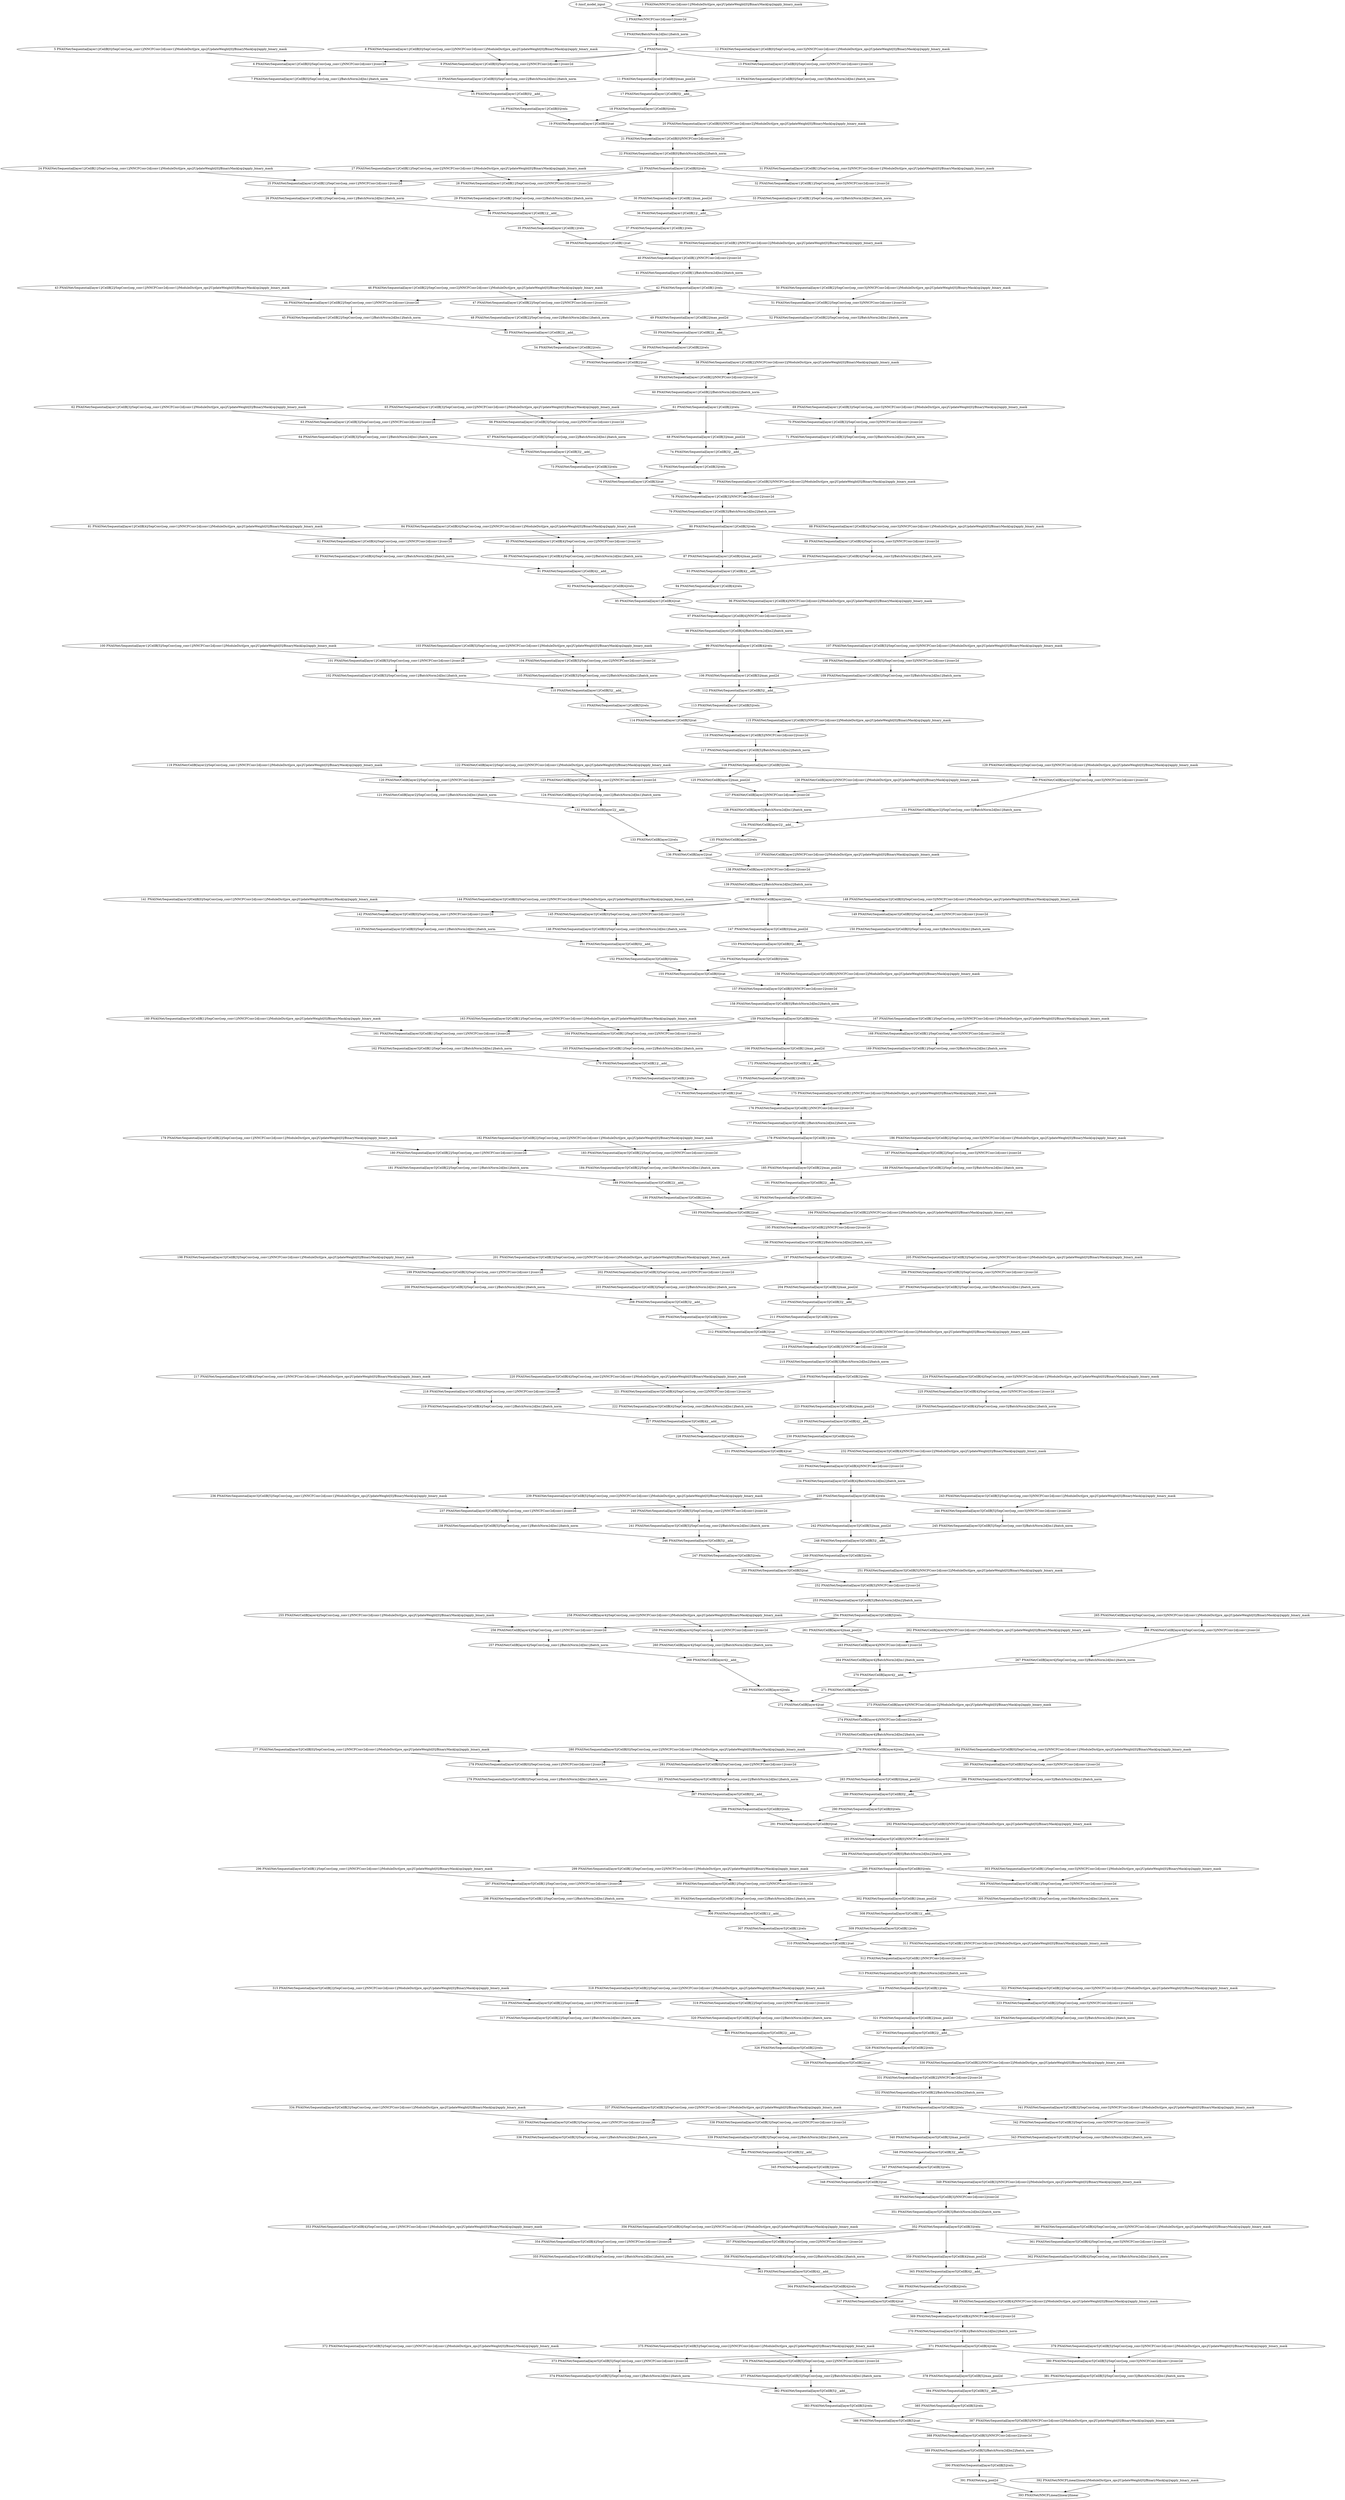 strict digraph  {
"0 /nncf_model_input" [id=0, scope="", type=nncf_model_input];
"1 PNASNet/NNCFConv2d[conv1]/ModuleDict[pre_ops]/UpdateWeight[0]/BinaryMask[op]/apply_binary_mask" [id=1, scope="PNASNet/NNCFConv2d[conv1]/ModuleDict[pre_ops]/UpdateWeight[0]/BinaryMask[op]", type=apply_binary_mask];
"2 PNASNet/NNCFConv2d[conv1]/conv2d" [id=2, scope="PNASNet/NNCFConv2d[conv1]", type=conv2d];
"3 PNASNet/BatchNorm2d[bn1]/batch_norm" [id=3, scope="PNASNet/BatchNorm2d[bn1]", type=batch_norm];
"4 PNASNet/relu" [id=4, scope=PNASNet, type=relu];
"5 PNASNet/Sequential[layer1]/CellB[0]/SepConv[sep_conv1]/NNCFConv2d[conv1]/ModuleDict[pre_ops]/UpdateWeight[0]/BinaryMask[op]/apply_binary_mask" [id=5, scope="PNASNet/Sequential[layer1]/CellB[0]/SepConv[sep_conv1]/NNCFConv2d[conv1]/ModuleDict[pre_ops]/UpdateWeight[0]/BinaryMask[op]", type=apply_binary_mask];
"6 PNASNet/Sequential[layer1]/CellB[0]/SepConv[sep_conv1]/NNCFConv2d[conv1]/conv2d" [id=6, scope="PNASNet/Sequential[layer1]/CellB[0]/SepConv[sep_conv1]/NNCFConv2d[conv1]", type=conv2d];
"7 PNASNet/Sequential[layer1]/CellB[0]/SepConv[sep_conv1]/BatchNorm2d[bn1]/batch_norm" [id=7, scope="PNASNet/Sequential[layer1]/CellB[0]/SepConv[sep_conv1]/BatchNorm2d[bn1]", type=batch_norm];
"8 PNASNet/Sequential[layer1]/CellB[0]/SepConv[sep_conv2]/NNCFConv2d[conv1]/ModuleDict[pre_ops]/UpdateWeight[0]/BinaryMask[op]/apply_binary_mask" [id=8, scope="PNASNet/Sequential[layer1]/CellB[0]/SepConv[sep_conv2]/NNCFConv2d[conv1]/ModuleDict[pre_ops]/UpdateWeight[0]/BinaryMask[op]", type=apply_binary_mask];
"9 PNASNet/Sequential[layer1]/CellB[0]/SepConv[sep_conv2]/NNCFConv2d[conv1]/conv2d" [id=9, scope="PNASNet/Sequential[layer1]/CellB[0]/SepConv[sep_conv2]/NNCFConv2d[conv1]", type=conv2d];
"10 PNASNet/Sequential[layer1]/CellB[0]/SepConv[sep_conv2]/BatchNorm2d[bn1]/batch_norm" [id=10, scope="PNASNet/Sequential[layer1]/CellB[0]/SepConv[sep_conv2]/BatchNorm2d[bn1]", type=batch_norm];
"11 PNASNet/Sequential[layer1]/CellB[0]/max_pool2d" [id=11, scope="PNASNet/Sequential[layer1]/CellB[0]", type=max_pool2d];
"12 PNASNet/Sequential[layer1]/CellB[0]/SepConv[sep_conv3]/NNCFConv2d[conv1]/ModuleDict[pre_ops]/UpdateWeight[0]/BinaryMask[op]/apply_binary_mask" [id=12, scope="PNASNet/Sequential[layer1]/CellB[0]/SepConv[sep_conv3]/NNCFConv2d[conv1]/ModuleDict[pre_ops]/UpdateWeight[0]/BinaryMask[op]", type=apply_binary_mask];
"13 PNASNet/Sequential[layer1]/CellB[0]/SepConv[sep_conv3]/NNCFConv2d[conv1]/conv2d" [id=13, scope="PNASNet/Sequential[layer1]/CellB[0]/SepConv[sep_conv3]/NNCFConv2d[conv1]", type=conv2d];
"14 PNASNet/Sequential[layer1]/CellB[0]/SepConv[sep_conv3]/BatchNorm2d[bn1]/batch_norm" [id=14, scope="PNASNet/Sequential[layer1]/CellB[0]/SepConv[sep_conv3]/BatchNorm2d[bn1]", type=batch_norm];
"15 PNASNet/Sequential[layer1]/CellB[0]/__add__" [id=15, scope="PNASNet/Sequential[layer1]/CellB[0]", type=__add__];
"16 PNASNet/Sequential[layer1]/CellB[0]/relu" [id=16, scope="PNASNet/Sequential[layer1]/CellB[0]", type=relu];
"17 PNASNet/Sequential[layer1]/CellB[0]/__add__" [id=17, scope="PNASNet/Sequential[layer1]/CellB[0]", type=__add__];
"18 PNASNet/Sequential[layer1]/CellB[0]/relu" [id=18, scope="PNASNet/Sequential[layer1]/CellB[0]", type=relu];
"19 PNASNet/Sequential[layer1]/CellB[0]/cat" [id=19, scope="PNASNet/Sequential[layer1]/CellB[0]", type=cat];
"20 PNASNet/Sequential[layer1]/CellB[0]/NNCFConv2d[conv2]/ModuleDict[pre_ops]/UpdateWeight[0]/BinaryMask[op]/apply_binary_mask" [id=20, scope="PNASNet/Sequential[layer1]/CellB[0]/NNCFConv2d[conv2]/ModuleDict[pre_ops]/UpdateWeight[0]/BinaryMask[op]", type=apply_binary_mask];
"21 PNASNet/Sequential[layer1]/CellB[0]/NNCFConv2d[conv2]/conv2d" [id=21, scope="PNASNet/Sequential[layer1]/CellB[0]/NNCFConv2d[conv2]", type=conv2d];
"22 PNASNet/Sequential[layer1]/CellB[0]/BatchNorm2d[bn2]/batch_norm" [id=22, scope="PNASNet/Sequential[layer1]/CellB[0]/BatchNorm2d[bn2]", type=batch_norm];
"23 PNASNet/Sequential[layer1]/CellB[0]/relu" [id=23, scope="PNASNet/Sequential[layer1]/CellB[0]", type=relu];
"24 PNASNet/Sequential[layer1]/CellB[1]/SepConv[sep_conv1]/NNCFConv2d[conv1]/ModuleDict[pre_ops]/UpdateWeight[0]/BinaryMask[op]/apply_binary_mask" [id=24, scope="PNASNet/Sequential[layer1]/CellB[1]/SepConv[sep_conv1]/NNCFConv2d[conv1]/ModuleDict[pre_ops]/UpdateWeight[0]/BinaryMask[op]", type=apply_binary_mask];
"25 PNASNet/Sequential[layer1]/CellB[1]/SepConv[sep_conv1]/NNCFConv2d[conv1]/conv2d" [id=25, scope="PNASNet/Sequential[layer1]/CellB[1]/SepConv[sep_conv1]/NNCFConv2d[conv1]", type=conv2d];
"26 PNASNet/Sequential[layer1]/CellB[1]/SepConv[sep_conv1]/BatchNorm2d[bn1]/batch_norm" [id=26, scope="PNASNet/Sequential[layer1]/CellB[1]/SepConv[sep_conv1]/BatchNorm2d[bn1]", type=batch_norm];
"27 PNASNet/Sequential[layer1]/CellB[1]/SepConv[sep_conv2]/NNCFConv2d[conv1]/ModuleDict[pre_ops]/UpdateWeight[0]/BinaryMask[op]/apply_binary_mask" [id=27, scope="PNASNet/Sequential[layer1]/CellB[1]/SepConv[sep_conv2]/NNCFConv2d[conv1]/ModuleDict[pre_ops]/UpdateWeight[0]/BinaryMask[op]", type=apply_binary_mask];
"28 PNASNet/Sequential[layer1]/CellB[1]/SepConv[sep_conv2]/NNCFConv2d[conv1]/conv2d" [id=28, scope="PNASNet/Sequential[layer1]/CellB[1]/SepConv[sep_conv2]/NNCFConv2d[conv1]", type=conv2d];
"29 PNASNet/Sequential[layer1]/CellB[1]/SepConv[sep_conv2]/BatchNorm2d[bn1]/batch_norm" [id=29, scope="PNASNet/Sequential[layer1]/CellB[1]/SepConv[sep_conv2]/BatchNorm2d[bn1]", type=batch_norm];
"30 PNASNet/Sequential[layer1]/CellB[1]/max_pool2d" [id=30, scope="PNASNet/Sequential[layer1]/CellB[1]", type=max_pool2d];
"31 PNASNet/Sequential[layer1]/CellB[1]/SepConv[sep_conv3]/NNCFConv2d[conv1]/ModuleDict[pre_ops]/UpdateWeight[0]/BinaryMask[op]/apply_binary_mask" [id=31, scope="PNASNet/Sequential[layer1]/CellB[1]/SepConv[sep_conv3]/NNCFConv2d[conv1]/ModuleDict[pre_ops]/UpdateWeight[0]/BinaryMask[op]", type=apply_binary_mask];
"32 PNASNet/Sequential[layer1]/CellB[1]/SepConv[sep_conv3]/NNCFConv2d[conv1]/conv2d" [id=32, scope="PNASNet/Sequential[layer1]/CellB[1]/SepConv[sep_conv3]/NNCFConv2d[conv1]", type=conv2d];
"33 PNASNet/Sequential[layer1]/CellB[1]/SepConv[sep_conv3]/BatchNorm2d[bn1]/batch_norm" [id=33, scope="PNASNet/Sequential[layer1]/CellB[1]/SepConv[sep_conv3]/BatchNorm2d[bn1]", type=batch_norm];
"34 PNASNet/Sequential[layer1]/CellB[1]/__add__" [id=34, scope="PNASNet/Sequential[layer1]/CellB[1]", type=__add__];
"35 PNASNet/Sequential[layer1]/CellB[1]/relu" [id=35, scope="PNASNet/Sequential[layer1]/CellB[1]", type=relu];
"36 PNASNet/Sequential[layer1]/CellB[1]/__add__" [id=36, scope="PNASNet/Sequential[layer1]/CellB[1]", type=__add__];
"37 PNASNet/Sequential[layer1]/CellB[1]/relu" [id=37, scope="PNASNet/Sequential[layer1]/CellB[1]", type=relu];
"38 PNASNet/Sequential[layer1]/CellB[1]/cat" [id=38, scope="PNASNet/Sequential[layer1]/CellB[1]", type=cat];
"39 PNASNet/Sequential[layer1]/CellB[1]/NNCFConv2d[conv2]/ModuleDict[pre_ops]/UpdateWeight[0]/BinaryMask[op]/apply_binary_mask" [id=39, scope="PNASNet/Sequential[layer1]/CellB[1]/NNCFConv2d[conv2]/ModuleDict[pre_ops]/UpdateWeight[0]/BinaryMask[op]", type=apply_binary_mask];
"40 PNASNet/Sequential[layer1]/CellB[1]/NNCFConv2d[conv2]/conv2d" [id=40, scope="PNASNet/Sequential[layer1]/CellB[1]/NNCFConv2d[conv2]", type=conv2d];
"41 PNASNet/Sequential[layer1]/CellB[1]/BatchNorm2d[bn2]/batch_norm" [id=41, scope="PNASNet/Sequential[layer1]/CellB[1]/BatchNorm2d[bn2]", type=batch_norm];
"42 PNASNet/Sequential[layer1]/CellB[1]/relu" [id=42, scope="PNASNet/Sequential[layer1]/CellB[1]", type=relu];
"43 PNASNet/Sequential[layer1]/CellB[2]/SepConv[sep_conv1]/NNCFConv2d[conv1]/ModuleDict[pre_ops]/UpdateWeight[0]/BinaryMask[op]/apply_binary_mask" [id=43, scope="PNASNet/Sequential[layer1]/CellB[2]/SepConv[sep_conv1]/NNCFConv2d[conv1]/ModuleDict[pre_ops]/UpdateWeight[0]/BinaryMask[op]", type=apply_binary_mask];
"44 PNASNet/Sequential[layer1]/CellB[2]/SepConv[sep_conv1]/NNCFConv2d[conv1]/conv2d" [id=44, scope="PNASNet/Sequential[layer1]/CellB[2]/SepConv[sep_conv1]/NNCFConv2d[conv1]", type=conv2d];
"45 PNASNet/Sequential[layer1]/CellB[2]/SepConv[sep_conv1]/BatchNorm2d[bn1]/batch_norm" [id=45, scope="PNASNet/Sequential[layer1]/CellB[2]/SepConv[sep_conv1]/BatchNorm2d[bn1]", type=batch_norm];
"46 PNASNet/Sequential[layer1]/CellB[2]/SepConv[sep_conv2]/NNCFConv2d[conv1]/ModuleDict[pre_ops]/UpdateWeight[0]/BinaryMask[op]/apply_binary_mask" [id=46, scope="PNASNet/Sequential[layer1]/CellB[2]/SepConv[sep_conv2]/NNCFConv2d[conv1]/ModuleDict[pre_ops]/UpdateWeight[0]/BinaryMask[op]", type=apply_binary_mask];
"47 PNASNet/Sequential[layer1]/CellB[2]/SepConv[sep_conv2]/NNCFConv2d[conv1]/conv2d" [id=47, scope="PNASNet/Sequential[layer1]/CellB[2]/SepConv[sep_conv2]/NNCFConv2d[conv1]", type=conv2d];
"48 PNASNet/Sequential[layer1]/CellB[2]/SepConv[sep_conv2]/BatchNorm2d[bn1]/batch_norm" [id=48, scope="PNASNet/Sequential[layer1]/CellB[2]/SepConv[sep_conv2]/BatchNorm2d[bn1]", type=batch_norm];
"49 PNASNet/Sequential[layer1]/CellB[2]/max_pool2d" [id=49, scope="PNASNet/Sequential[layer1]/CellB[2]", type=max_pool2d];
"50 PNASNet/Sequential[layer1]/CellB[2]/SepConv[sep_conv3]/NNCFConv2d[conv1]/ModuleDict[pre_ops]/UpdateWeight[0]/BinaryMask[op]/apply_binary_mask" [id=50, scope="PNASNet/Sequential[layer1]/CellB[2]/SepConv[sep_conv3]/NNCFConv2d[conv1]/ModuleDict[pre_ops]/UpdateWeight[0]/BinaryMask[op]", type=apply_binary_mask];
"51 PNASNet/Sequential[layer1]/CellB[2]/SepConv[sep_conv3]/NNCFConv2d[conv1]/conv2d" [id=51, scope="PNASNet/Sequential[layer1]/CellB[2]/SepConv[sep_conv3]/NNCFConv2d[conv1]", type=conv2d];
"52 PNASNet/Sequential[layer1]/CellB[2]/SepConv[sep_conv3]/BatchNorm2d[bn1]/batch_norm" [id=52, scope="PNASNet/Sequential[layer1]/CellB[2]/SepConv[sep_conv3]/BatchNorm2d[bn1]", type=batch_norm];
"53 PNASNet/Sequential[layer1]/CellB[2]/__add__" [id=53, scope="PNASNet/Sequential[layer1]/CellB[2]", type=__add__];
"54 PNASNet/Sequential[layer1]/CellB[2]/relu" [id=54, scope="PNASNet/Sequential[layer1]/CellB[2]", type=relu];
"55 PNASNet/Sequential[layer1]/CellB[2]/__add__" [id=55, scope="PNASNet/Sequential[layer1]/CellB[2]", type=__add__];
"56 PNASNet/Sequential[layer1]/CellB[2]/relu" [id=56, scope="PNASNet/Sequential[layer1]/CellB[2]", type=relu];
"57 PNASNet/Sequential[layer1]/CellB[2]/cat" [id=57, scope="PNASNet/Sequential[layer1]/CellB[2]", type=cat];
"58 PNASNet/Sequential[layer1]/CellB[2]/NNCFConv2d[conv2]/ModuleDict[pre_ops]/UpdateWeight[0]/BinaryMask[op]/apply_binary_mask" [id=58, scope="PNASNet/Sequential[layer1]/CellB[2]/NNCFConv2d[conv2]/ModuleDict[pre_ops]/UpdateWeight[0]/BinaryMask[op]", type=apply_binary_mask];
"59 PNASNet/Sequential[layer1]/CellB[2]/NNCFConv2d[conv2]/conv2d" [id=59, scope="PNASNet/Sequential[layer1]/CellB[2]/NNCFConv2d[conv2]", type=conv2d];
"60 PNASNet/Sequential[layer1]/CellB[2]/BatchNorm2d[bn2]/batch_norm" [id=60, scope="PNASNet/Sequential[layer1]/CellB[2]/BatchNorm2d[bn2]", type=batch_norm];
"61 PNASNet/Sequential[layer1]/CellB[2]/relu" [id=61, scope="PNASNet/Sequential[layer1]/CellB[2]", type=relu];
"62 PNASNet/Sequential[layer1]/CellB[3]/SepConv[sep_conv1]/NNCFConv2d[conv1]/ModuleDict[pre_ops]/UpdateWeight[0]/BinaryMask[op]/apply_binary_mask" [id=62, scope="PNASNet/Sequential[layer1]/CellB[3]/SepConv[sep_conv1]/NNCFConv2d[conv1]/ModuleDict[pre_ops]/UpdateWeight[0]/BinaryMask[op]", type=apply_binary_mask];
"63 PNASNet/Sequential[layer1]/CellB[3]/SepConv[sep_conv1]/NNCFConv2d[conv1]/conv2d" [id=63, scope="PNASNet/Sequential[layer1]/CellB[3]/SepConv[sep_conv1]/NNCFConv2d[conv1]", type=conv2d];
"64 PNASNet/Sequential[layer1]/CellB[3]/SepConv[sep_conv1]/BatchNorm2d[bn1]/batch_norm" [id=64, scope="PNASNet/Sequential[layer1]/CellB[3]/SepConv[sep_conv1]/BatchNorm2d[bn1]", type=batch_norm];
"65 PNASNet/Sequential[layer1]/CellB[3]/SepConv[sep_conv2]/NNCFConv2d[conv1]/ModuleDict[pre_ops]/UpdateWeight[0]/BinaryMask[op]/apply_binary_mask" [id=65, scope="PNASNet/Sequential[layer1]/CellB[3]/SepConv[sep_conv2]/NNCFConv2d[conv1]/ModuleDict[pre_ops]/UpdateWeight[0]/BinaryMask[op]", type=apply_binary_mask];
"66 PNASNet/Sequential[layer1]/CellB[3]/SepConv[sep_conv2]/NNCFConv2d[conv1]/conv2d" [id=66, scope="PNASNet/Sequential[layer1]/CellB[3]/SepConv[sep_conv2]/NNCFConv2d[conv1]", type=conv2d];
"67 PNASNet/Sequential[layer1]/CellB[3]/SepConv[sep_conv2]/BatchNorm2d[bn1]/batch_norm" [id=67, scope="PNASNet/Sequential[layer1]/CellB[3]/SepConv[sep_conv2]/BatchNorm2d[bn1]", type=batch_norm];
"68 PNASNet/Sequential[layer1]/CellB[3]/max_pool2d" [id=68, scope="PNASNet/Sequential[layer1]/CellB[3]", type=max_pool2d];
"69 PNASNet/Sequential[layer1]/CellB[3]/SepConv[sep_conv3]/NNCFConv2d[conv1]/ModuleDict[pre_ops]/UpdateWeight[0]/BinaryMask[op]/apply_binary_mask" [id=69, scope="PNASNet/Sequential[layer1]/CellB[3]/SepConv[sep_conv3]/NNCFConv2d[conv1]/ModuleDict[pre_ops]/UpdateWeight[0]/BinaryMask[op]", type=apply_binary_mask];
"70 PNASNet/Sequential[layer1]/CellB[3]/SepConv[sep_conv3]/NNCFConv2d[conv1]/conv2d" [id=70, scope="PNASNet/Sequential[layer1]/CellB[3]/SepConv[sep_conv3]/NNCFConv2d[conv1]", type=conv2d];
"71 PNASNet/Sequential[layer1]/CellB[3]/SepConv[sep_conv3]/BatchNorm2d[bn1]/batch_norm" [id=71, scope="PNASNet/Sequential[layer1]/CellB[3]/SepConv[sep_conv3]/BatchNorm2d[bn1]", type=batch_norm];
"72 PNASNet/Sequential[layer1]/CellB[3]/__add__" [id=72, scope="PNASNet/Sequential[layer1]/CellB[3]", type=__add__];
"73 PNASNet/Sequential[layer1]/CellB[3]/relu" [id=73, scope="PNASNet/Sequential[layer1]/CellB[3]", type=relu];
"74 PNASNet/Sequential[layer1]/CellB[3]/__add__" [id=74, scope="PNASNet/Sequential[layer1]/CellB[3]", type=__add__];
"75 PNASNet/Sequential[layer1]/CellB[3]/relu" [id=75, scope="PNASNet/Sequential[layer1]/CellB[3]", type=relu];
"76 PNASNet/Sequential[layer1]/CellB[3]/cat" [id=76, scope="PNASNet/Sequential[layer1]/CellB[3]", type=cat];
"77 PNASNet/Sequential[layer1]/CellB[3]/NNCFConv2d[conv2]/ModuleDict[pre_ops]/UpdateWeight[0]/BinaryMask[op]/apply_binary_mask" [id=77, scope="PNASNet/Sequential[layer1]/CellB[3]/NNCFConv2d[conv2]/ModuleDict[pre_ops]/UpdateWeight[0]/BinaryMask[op]", type=apply_binary_mask];
"78 PNASNet/Sequential[layer1]/CellB[3]/NNCFConv2d[conv2]/conv2d" [id=78, scope="PNASNet/Sequential[layer1]/CellB[3]/NNCFConv2d[conv2]", type=conv2d];
"79 PNASNet/Sequential[layer1]/CellB[3]/BatchNorm2d[bn2]/batch_norm" [id=79, scope="PNASNet/Sequential[layer1]/CellB[3]/BatchNorm2d[bn2]", type=batch_norm];
"80 PNASNet/Sequential[layer1]/CellB[3]/relu" [id=80, scope="PNASNet/Sequential[layer1]/CellB[3]", type=relu];
"81 PNASNet/Sequential[layer1]/CellB[4]/SepConv[sep_conv1]/NNCFConv2d[conv1]/ModuleDict[pre_ops]/UpdateWeight[0]/BinaryMask[op]/apply_binary_mask" [id=81, scope="PNASNet/Sequential[layer1]/CellB[4]/SepConv[sep_conv1]/NNCFConv2d[conv1]/ModuleDict[pre_ops]/UpdateWeight[0]/BinaryMask[op]", type=apply_binary_mask];
"82 PNASNet/Sequential[layer1]/CellB[4]/SepConv[sep_conv1]/NNCFConv2d[conv1]/conv2d" [id=82, scope="PNASNet/Sequential[layer1]/CellB[4]/SepConv[sep_conv1]/NNCFConv2d[conv1]", type=conv2d];
"83 PNASNet/Sequential[layer1]/CellB[4]/SepConv[sep_conv1]/BatchNorm2d[bn1]/batch_norm" [id=83, scope="PNASNet/Sequential[layer1]/CellB[4]/SepConv[sep_conv1]/BatchNorm2d[bn1]", type=batch_norm];
"84 PNASNet/Sequential[layer1]/CellB[4]/SepConv[sep_conv2]/NNCFConv2d[conv1]/ModuleDict[pre_ops]/UpdateWeight[0]/BinaryMask[op]/apply_binary_mask" [id=84, scope="PNASNet/Sequential[layer1]/CellB[4]/SepConv[sep_conv2]/NNCFConv2d[conv1]/ModuleDict[pre_ops]/UpdateWeight[0]/BinaryMask[op]", type=apply_binary_mask];
"85 PNASNet/Sequential[layer1]/CellB[4]/SepConv[sep_conv2]/NNCFConv2d[conv1]/conv2d" [id=85, scope="PNASNet/Sequential[layer1]/CellB[4]/SepConv[sep_conv2]/NNCFConv2d[conv1]", type=conv2d];
"86 PNASNet/Sequential[layer1]/CellB[4]/SepConv[sep_conv2]/BatchNorm2d[bn1]/batch_norm" [id=86, scope="PNASNet/Sequential[layer1]/CellB[4]/SepConv[sep_conv2]/BatchNorm2d[bn1]", type=batch_norm];
"87 PNASNet/Sequential[layer1]/CellB[4]/max_pool2d" [id=87, scope="PNASNet/Sequential[layer1]/CellB[4]", type=max_pool2d];
"88 PNASNet/Sequential[layer1]/CellB[4]/SepConv[sep_conv3]/NNCFConv2d[conv1]/ModuleDict[pre_ops]/UpdateWeight[0]/BinaryMask[op]/apply_binary_mask" [id=88, scope="PNASNet/Sequential[layer1]/CellB[4]/SepConv[sep_conv3]/NNCFConv2d[conv1]/ModuleDict[pre_ops]/UpdateWeight[0]/BinaryMask[op]", type=apply_binary_mask];
"89 PNASNet/Sequential[layer1]/CellB[4]/SepConv[sep_conv3]/NNCFConv2d[conv1]/conv2d" [id=89, scope="PNASNet/Sequential[layer1]/CellB[4]/SepConv[sep_conv3]/NNCFConv2d[conv1]", type=conv2d];
"90 PNASNet/Sequential[layer1]/CellB[4]/SepConv[sep_conv3]/BatchNorm2d[bn1]/batch_norm" [id=90, scope="PNASNet/Sequential[layer1]/CellB[4]/SepConv[sep_conv3]/BatchNorm2d[bn1]", type=batch_norm];
"91 PNASNet/Sequential[layer1]/CellB[4]/__add__" [id=91, scope="PNASNet/Sequential[layer1]/CellB[4]", type=__add__];
"92 PNASNet/Sequential[layer1]/CellB[4]/relu" [id=92, scope="PNASNet/Sequential[layer1]/CellB[4]", type=relu];
"93 PNASNet/Sequential[layer1]/CellB[4]/__add__" [id=93, scope="PNASNet/Sequential[layer1]/CellB[4]", type=__add__];
"94 PNASNet/Sequential[layer1]/CellB[4]/relu" [id=94, scope="PNASNet/Sequential[layer1]/CellB[4]", type=relu];
"95 PNASNet/Sequential[layer1]/CellB[4]/cat" [id=95, scope="PNASNet/Sequential[layer1]/CellB[4]", type=cat];
"96 PNASNet/Sequential[layer1]/CellB[4]/NNCFConv2d[conv2]/ModuleDict[pre_ops]/UpdateWeight[0]/BinaryMask[op]/apply_binary_mask" [id=96, scope="PNASNet/Sequential[layer1]/CellB[4]/NNCFConv2d[conv2]/ModuleDict[pre_ops]/UpdateWeight[0]/BinaryMask[op]", type=apply_binary_mask];
"97 PNASNet/Sequential[layer1]/CellB[4]/NNCFConv2d[conv2]/conv2d" [id=97, scope="PNASNet/Sequential[layer1]/CellB[4]/NNCFConv2d[conv2]", type=conv2d];
"98 PNASNet/Sequential[layer1]/CellB[4]/BatchNorm2d[bn2]/batch_norm" [id=98, scope="PNASNet/Sequential[layer1]/CellB[4]/BatchNorm2d[bn2]", type=batch_norm];
"99 PNASNet/Sequential[layer1]/CellB[4]/relu" [id=99, scope="PNASNet/Sequential[layer1]/CellB[4]", type=relu];
"100 PNASNet/Sequential[layer1]/CellB[5]/SepConv[sep_conv1]/NNCFConv2d[conv1]/ModuleDict[pre_ops]/UpdateWeight[0]/BinaryMask[op]/apply_binary_mask" [id=100, scope="PNASNet/Sequential[layer1]/CellB[5]/SepConv[sep_conv1]/NNCFConv2d[conv1]/ModuleDict[pre_ops]/UpdateWeight[0]/BinaryMask[op]", type=apply_binary_mask];
"101 PNASNet/Sequential[layer1]/CellB[5]/SepConv[sep_conv1]/NNCFConv2d[conv1]/conv2d" [id=101, scope="PNASNet/Sequential[layer1]/CellB[5]/SepConv[sep_conv1]/NNCFConv2d[conv1]", type=conv2d];
"102 PNASNet/Sequential[layer1]/CellB[5]/SepConv[sep_conv1]/BatchNorm2d[bn1]/batch_norm" [id=102, scope="PNASNet/Sequential[layer1]/CellB[5]/SepConv[sep_conv1]/BatchNorm2d[bn1]", type=batch_norm];
"103 PNASNet/Sequential[layer1]/CellB[5]/SepConv[sep_conv2]/NNCFConv2d[conv1]/ModuleDict[pre_ops]/UpdateWeight[0]/BinaryMask[op]/apply_binary_mask" [id=103, scope="PNASNet/Sequential[layer1]/CellB[5]/SepConv[sep_conv2]/NNCFConv2d[conv1]/ModuleDict[pre_ops]/UpdateWeight[0]/BinaryMask[op]", type=apply_binary_mask];
"104 PNASNet/Sequential[layer1]/CellB[5]/SepConv[sep_conv2]/NNCFConv2d[conv1]/conv2d" [id=104, scope="PNASNet/Sequential[layer1]/CellB[5]/SepConv[sep_conv2]/NNCFConv2d[conv1]", type=conv2d];
"105 PNASNet/Sequential[layer1]/CellB[5]/SepConv[sep_conv2]/BatchNorm2d[bn1]/batch_norm" [id=105, scope="PNASNet/Sequential[layer1]/CellB[5]/SepConv[sep_conv2]/BatchNorm2d[bn1]", type=batch_norm];
"106 PNASNet/Sequential[layer1]/CellB[5]/max_pool2d" [id=106, scope="PNASNet/Sequential[layer1]/CellB[5]", type=max_pool2d];
"107 PNASNet/Sequential[layer1]/CellB[5]/SepConv[sep_conv3]/NNCFConv2d[conv1]/ModuleDict[pre_ops]/UpdateWeight[0]/BinaryMask[op]/apply_binary_mask" [id=107, scope="PNASNet/Sequential[layer1]/CellB[5]/SepConv[sep_conv3]/NNCFConv2d[conv1]/ModuleDict[pre_ops]/UpdateWeight[0]/BinaryMask[op]", type=apply_binary_mask];
"108 PNASNet/Sequential[layer1]/CellB[5]/SepConv[sep_conv3]/NNCFConv2d[conv1]/conv2d" [id=108, scope="PNASNet/Sequential[layer1]/CellB[5]/SepConv[sep_conv3]/NNCFConv2d[conv1]", type=conv2d];
"109 PNASNet/Sequential[layer1]/CellB[5]/SepConv[sep_conv3]/BatchNorm2d[bn1]/batch_norm" [id=109, scope="PNASNet/Sequential[layer1]/CellB[5]/SepConv[sep_conv3]/BatchNorm2d[bn1]", type=batch_norm];
"110 PNASNet/Sequential[layer1]/CellB[5]/__add__" [id=110, scope="PNASNet/Sequential[layer1]/CellB[5]", type=__add__];
"111 PNASNet/Sequential[layer1]/CellB[5]/relu" [id=111, scope="PNASNet/Sequential[layer1]/CellB[5]", type=relu];
"112 PNASNet/Sequential[layer1]/CellB[5]/__add__" [id=112, scope="PNASNet/Sequential[layer1]/CellB[5]", type=__add__];
"113 PNASNet/Sequential[layer1]/CellB[5]/relu" [id=113, scope="PNASNet/Sequential[layer1]/CellB[5]", type=relu];
"114 PNASNet/Sequential[layer1]/CellB[5]/cat" [id=114, scope="PNASNet/Sequential[layer1]/CellB[5]", type=cat];
"115 PNASNet/Sequential[layer1]/CellB[5]/NNCFConv2d[conv2]/ModuleDict[pre_ops]/UpdateWeight[0]/BinaryMask[op]/apply_binary_mask" [id=115, scope="PNASNet/Sequential[layer1]/CellB[5]/NNCFConv2d[conv2]/ModuleDict[pre_ops]/UpdateWeight[0]/BinaryMask[op]", type=apply_binary_mask];
"116 PNASNet/Sequential[layer1]/CellB[5]/NNCFConv2d[conv2]/conv2d" [id=116, scope="PNASNet/Sequential[layer1]/CellB[5]/NNCFConv2d[conv2]", type=conv2d];
"117 PNASNet/Sequential[layer1]/CellB[5]/BatchNorm2d[bn2]/batch_norm" [id=117, scope="PNASNet/Sequential[layer1]/CellB[5]/BatchNorm2d[bn2]", type=batch_norm];
"118 PNASNet/Sequential[layer1]/CellB[5]/relu" [id=118, scope="PNASNet/Sequential[layer1]/CellB[5]", type=relu];
"119 PNASNet/CellB[layer2]/SepConv[sep_conv1]/NNCFConv2d[conv1]/ModuleDict[pre_ops]/UpdateWeight[0]/BinaryMask[op]/apply_binary_mask" [id=119, scope="PNASNet/CellB[layer2]/SepConv[sep_conv1]/NNCFConv2d[conv1]/ModuleDict[pre_ops]/UpdateWeight[0]/BinaryMask[op]", type=apply_binary_mask];
"120 PNASNet/CellB[layer2]/SepConv[sep_conv1]/NNCFConv2d[conv1]/conv2d" [id=120, scope="PNASNet/CellB[layer2]/SepConv[sep_conv1]/NNCFConv2d[conv1]", type=conv2d];
"121 PNASNet/CellB[layer2]/SepConv[sep_conv1]/BatchNorm2d[bn1]/batch_norm" [id=121, scope="PNASNet/CellB[layer2]/SepConv[sep_conv1]/BatchNorm2d[bn1]", type=batch_norm];
"122 PNASNet/CellB[layer2]/SepConv[sep_conv2]/NNCFConv2d[conv1]/ModuleDict[pre_ops]/UpdateWeight[0]/BinaryMask[op]/apply_binary_mask" [id=122, scope="PNASNet/CellB[layer2]/SepConv[sep_conv2]/NNCFConv2d[conv1]/ModuleDict[pre_ops]/UpdateWeight[0]/BinaryMask[op]", type=apply_binary_mask];
"123 PNASNet/CellB[layer2]/SepConv[sep_conv2]/NNCFConv2d[conv1]/conv2d" [id=123, scope="PNASNet/CellB[layer2]/SepConv[sep_conv2]/NNCFConv2d[conv1]", type=conv2d];
"124 PNASNet/CellB[layer2]/SepConv[sep_conv2]/BatchNorm2d[bn1]/batch_norm" [id=124, scope="PNASNet/CellB[layer2]/SepConv[sep_conv2]/BatchNorm2d[bn1]", type=batch_norm];
"125 PNASNet/CellB[layer2]/max_pool2d" [id=125, scope="PNASNet/CellB[layer2]", type=max_pool2d];
"126 PNASNet/CellB[layer2]/NNCFConv2d[conv1]/ModuleDict[pre_ops]/UpdateWeight[0]/BinaryMask[op]/apply_binary_mask" [id=126, scope="PNASNet/CellB[layer2]/NNCFConv2d[conv1]/ModuleDict[pre_ops]/UpdateWeight[0]/BinaryMask[op]", type=apply_binary_mask];
"127 PNASNet/CellB[layer2]/NNCFConv2d[conv1]/conv2d" [id=127, scope="PNASNet/CellB[layer2]/NNCFConv2d[conv1]", type=conv2d];
"128 PNASNet/CellB[layer2]/BatchNorm2d[bn1]/batch_norm" [id=128, scope="PNASNet/CellB[layer2]/BatchNorm2d[bn1]", type=batch_norm];
"129 PNASNet/CellB[layer2]/SepConv[sep_conv3]/NNCFConv2d[conv1]/ModuleDict[pre_ops]/UpdateWeight[0]/BinaryMask[op]/apply_binary_mask" [id=129, scope="PNASNet/CellB[layer2]/SepConv[sep_conv3]/NNCFConv2d[conv1]/ModuleDict[pre_ops]/UpdateWeight[0]/BinaryMask[op]", type=apply_binary_mask];
"130 PNASNet/CellB[layer2]/SepConv[sep_conv3]/NNCFConv2d[conv1]/conv2d" [id=130, scope="PNASNet/CellB[layer2]/SepConv[sep_conv3]/NNCFConv2d[conv1]", type=conv2d];
"131 PNASNet/CellB[layer2]/SepConv[sep_conv3]/BatchNorm2d[bn1]/batch_norm" [id=131, scope="PNASNet/CellB[layer2]/SepConv[sep_conv3]/BatchNorm2d[bn1]", type=batch_norm];
"132 PNASNet/CellB[layer2]/__add__" [id=132, scope="PNASNet/CellB[layer2]", type=__add__];
"133 PNASNet/CellB[layer2]/relu" [id=133, scope="PNASNet/CellB[layer2]", type=relu];
"134 PNASNet/CellB[layer2]/__add__" [id=134, scope="PNASNet/CellB[layer2]", type=__add__];
"135 PNASNet/CellB[layer2]/relu" [id=135, scope="PNASNet/CellB[layer2]", type=relu];
"136 PNASNet/CellB[layer2]/cat" [id=136, scope="PNASNet/CellB[layer2]", type=cat];
"137 PNASNet/CellB[layer2]/NNCFConv2d[conv2]/ModuleDict[pre_ops]/UpdateWeight[0]/BinaryMask[op]/apply_binary_mask" [id=137, scope="PNASNet/CellB[layer2]/NNCFConv2d[conv2]/ModuleDict[pre_ops]/UpdateWeight[0]/BinaryMask[op]", type=apply_binary_mask];
"138 PNASNet/CellB[layer2]/NNCFConv2d[conv2]/conv2d" [id=138, scope="PNASNet/CellB[layer2]/NNCFConv2d[conv2]", type=conv2d];
"139 PNASNet/CellB[layer2]/BatchNorm2d[bn2]/batch_norm" [id=139, scope="PNASNet/CellB[layer2]/BatchNorm2d[bn2]", type=batch_norm];
"140 PNASNet/CellB[layer2]/relu" [id=140, scope="PNASNet/CellB[layer2]", type=relu];
"141 PNASNet/Sequential[layer3]/CellB[0]/SepConv[sep_conv1]/NNCFConv2d[conv1]/ModuleDict[pre_ops]/UpdateWeight[0]/BinaryMask[op]/apply_binary_mask" [id=141, scope="PNASNet/Sequential[layer3]/CellB[0]/SepConv[sep_conv1]/NNCFConv2d[conv1]/ModuleDict[pre_ops]/UpdateWeight[0]/BinaryMask[op]", type=apply_binary_mask];
"142 PNASNet/Sequential[layer3]/CellB[0]/SepConv[sep_conv1]/NNCFConv2d[conv1]/conv2d" [id=142, scope="PNASNet/Sequential[layer3]/CellB[0]/SepConv[sep_conv1]/NNCFConv2d[conv1]", type=conv2d];
"143 PNASNet/Sequential[layer3]/CellB[0]/SepConv[sep_conv1]/BatchNorm2d[bn1]/batch_norm" [id=143, scope="PNASNet/Sequential[layer3]/CellB[0]/SepConv[sep_conv1]/BatchNorm2d[bn1]", type=batch_norm];
"144 PNASNet/Sequential[layer3]/CellB[0]/SepConv[sep_conv2]/NNCFConv2d[conv1]/ModuleDict[pre_ops]/UpdateWeight[0]/BinaryMask[op]/apply_binary_mask" [id=144, scope="PNASNet/Sequential[layer3]/CellB[0]/SepConv[sep_conv2]/NNCFConv2d[conv1]/ModuleDict[pre_ops]/UpdateWeight[0]/BinaryMask[op]", type=apply_binary_mask];
"145 PNASNet/Sequential[layer3]/CellB[0]/SepConv[sep_conv2]/NNCFConv2d[conv1]/conv2d" [id=145, scope="PNASNet/Sequential[layer3]/CellB[0]/SepConv[sep_conv2]/NNCFConv2d[conv1]", type=conv2d];
"146 PNASNet/Sequential[layer3]/CellB[0]/SepConv[sep_conv2]/BatchNorm2d[bn1]/batch_norm" [id=146, scope="PNASNet/Sequential[layer3]/CellB[0]/SepConv[sep_conv2]/BatchNorm2d[bn1]", type=batch_norm];
"147 PNASNet/Sequential[layer3]/CellB[0]/max_pool2d" [id=147, scope="PNASNet/Sequential[layer3]/CellB[0]", type=max_pool2d];
"148 PNASNet/Sequential[layer3]/CellB[0]/SepConv[sep_conv3]/NNCFConv2d[conv1]/ModuleDict[pre_ops]/UpdateWeight[0]/BinaryMask[op]/apply_binary_mask" [id=148, scope="PNASNet/Sequential[layer3]/CellB[0]/SepConv[sep_conv3]/NNCFConv2d[conv1]/ModuleDict[pre_ops]/UpdateWeight[0]/BinaryMask[op]", type=apply_binary_mask];
"149 PNASNet/Sequential[layer3]/CellB[0]/SepConv[sep_conv3]/NNCFConv2d[conv1]/conv2d" [id=149, scope="PNASNet/Sequential[layer3]/CellB[0]/SepConv[sep_conv3]/NNCFConv2d[conv1]", type=conv2d];
"150 PNASNet/Sequential[layer3]/CellB[0]/SepConv[sep_conv3]/BatchNorm2d[bn1]/batch_norm" [id=150, scope="PNASNet/Sequential[layer3]/CellB[0]/SepConv[sep_conv3]/BatchNorm2d[bn1]", type=batch_norm];
"151 PNASNet/Sequential[layer3]/CellB[0]/__add__" [id=151, scope="PNASNet/Sequential[layer3]/CellB[0]", type=__add__];
"152 PNASNet/Sequential[layer3]/CellB[0]/relu" [id=152, scope="PNASNet/Sequential[layer3]/CellB[0]", type=relu];
"153 PNASNet/Sequential[layer3]/CellB[0]/__add__" [id=153, scope="PNASNet/Sequential[layer3]/CellB[0]", type=__add__];
"154 PNASNet/Sequential[layer3]/CellB[0]/relu" [id=154, scope="PNASNet/Sequential[layer3]/CellB[0]", type=relu];
"155 PNASNet/Sequential[layer3]/CellB[0]/cat" [id=155, scope="PNASNet/Sequential[layer3]/CellB[0]", type=cat];
"156 PNASNet/Sequential[layer3]/CellB[0]/NNCFConv2d[conv2]/ModuleDict[pre_ops]/UpdateWeight[0]/BinaryMask[op]/apply_binary_mask" [id=156, scope="PNASNet/Sequential[layer3]/CellB[0]/NNCFConv2d[conv2]/ModuleDict[pre_ops]/UpdateWeight[0]/BinaryMask[op]", type=apply_binary_mask];
"157 PNASNet/Sequential[layer3]/CellB[0]/NNCFConv2d[conv2]/conv2d" [id=157, scope="PNASNet/Sequential[layer3]/CellB[0]/NNCFConv2d[conv2]", type=conv2d];
"158 PNASNet/Sequential[layer3]/CellB[0]/BatchNorm2d[bn2]/batch_norm" [id=158, scope="PNASNet/Sequential[layer3]/CellB[0]/BatchNorm2d[bn2]", type=batch_norm];
"159 PNASNet/Sequential[layer3]/CellB[0]/relu" [id=159, scope="PNASNet/Sequential[layer3]/CellB[0]", type=relu];
"160 PNASNet/Sequential[layer3]/CellB[1]/SepConv[sep_conv1]/NNCFConv2d[conv1]/ModuleDict[pre_ops]/UpdateWeight[0]/BinaryMask[op]/apply_binary_mask" [id=160, scope="PNASNet/Sequential[layer3]/CellB[1]/SepConv[sep_conv1]/NNCFConv2d[conv1]/ModuleDict[pre_ops]/UpdateWeight[0]/BinaryMask[op]", type=apply_binary_mask];
"161 PNASNet/Sequential[layer3]/CellB[1]/SepConv[sep_conv1]/NNCFConv2d[conv1]/conv2d" [id=161, scope="PNASNet/Sequential[layer3]/CellB[1]/SepConv[sep_conv1]/NNCFConv2d[conv1]", type=conv2d];
"162 PNASNet/Sequential[layer3]/CellB[1]/SepConv[sep_conv1]/BatchNorm2d[bn1]/batch_norm" [id=162, scope="PNASNet/Sequential[layer3]/CellB[1]/SepConv[sep_conv1]/BatchNorm2d[bn1]", type=batch_norm];
"163 PNASNet/Sequential[layer3]/CellB[1]/SepConv[sep_conv2]/NNCFConv2d[conv1]/ModuleDict[pre_ops]/UpdateWeight[0]/BinaryMask[op]/apply_binary_mask" [id=163, scope="PNASNet/Sequential[layer3]/CellB[1]/SepConv[sep_conv2]/NNCFConv2d[conv1]/ModuleDict[pre_ops]/UpdateWeight[0]/BinaryMask[op]", type=apply_binary_mask];
"164 PNASNet/Sequential[layer3]/CellB[1]/SepConv[sep_conv2]/NNCFConv2d[conv1]/conv2d" [id=164, scope="PNASNet/Sequential[layer3]/CellB[1]/SepConv[sep_conv2]/NNCFConv2d[conv1]", type=conv2d];
"165 PNASNet/Sequential[layer3]/CellB[1]/SepConv[sep_conv2]/BatchNorm2d[bn1]/batch_norm" [id=165, scope="PNASNet/Sequential[layer3]/CellB[1]/SepConv[sep_conv2]/BatchNorm2d[bn1]", type=batch_norm];
"166 PNASNet/Sequential[layer3]/CellB[1]/max_pool2d" [id=166, scope="PNASNet/Sequential[layer3]/CellB[1]", type=max_pool2d];
"167 PNASNet/Sequential[layer3]/CellB[1]/SepConv[sep_conv3]/NNCFConv2d[conv1]/ModuleDict[pre_ops]/UpdateWeight[0]/BinaryMask[op]/apply_binary_mask" [id=167, scope="PNASNet/Sequential[layer3]/CellB[1]/SepConv[sep_conv3]/NNCFConv2d[conv1]/ModuleDict[pre_ops]/UpdateWeight[0]/BinaryMask[op]", type=apply_binary_mask];
"168 PNASNet/Sequential[layer3]/CellB[1]/SepConv[sep_conv3]/NNCFConv2d[conv1]/conv2d" [id=168, scope="PNASNet/Sequential[layer3]/CellB[1]/SepConv[sep_conv3]/NNCFConv2d[conv1]", type=conv2d];
"169 PNASNet/Sequential[layer3]/CellB[1]/SepConv[sep_conv3]/BatchNorm2d[bn1]/batch_norm" [id=169, scope="PNASNet/Sequential[layer3]/CellB[1]/SepConv[sep_conv3]/BatchNorm2d[bn1]", type=batch_norm];
"170 PNASNet/Sequential[layer3]/CellB[1]/__add__" [id=170, scope="PNASNet/Sequential[layer3]/CellB[1]", type=__add__];
"171 PNASNet/Sequential[layer3]/CellB[1]/relu" [id=171, scope="PNASNet/Sequential[layer3]/CellB[1]", type=relu];
"172 PNASNet/Sequential[layer3]/CellB[1]/__add__" [id=172, scope="PNASNet/Sequential[layer3]/CellB[1]", type=__add__];
"173 PNASNet/Sequential[layer3]/CellB[1]/relu" [id=173, scope="PNASNet/Sequential[layer3]/CellB[1]", type=relu];
"174 PNASNet/Sequential[layer3]/CellB[1]/cat" [id=174, scope="PNASNet/Sequential[layer3]/CellB[1]", type=cat];
"175 PNASNet/Sequential[layer3]/CellB[1]/NNCFConv2d[conv2]/ModuleDict[pre_ops]/UpdateWeight[0]/BinaryMask[op]/apply_binary_mask" [id=175, scope="PNASNet/Sequential[layer3]/CellB[1]/NNCFConv2d[conv2]/ModuleDict[pre_ops]/UpdateWeight[0]/BinaryMask[op]", type=apply_binary_mask];
"176 PNASNet/Sequential[layer3]/CellB[1]/NNCFConv2d[conv2]/conv2d" [id=176, scope="PNASNet/Sequential[layer3]/CellB[1]/NNCFConv2d[conv2]", type=conv2d];
"177 PNASNet/Sequential[layer3]/CellB[1]/BatchNorm2d[bn2]/batch_norm" [id=177, scope="PNASNet/Sequential[layer3]/CellB[1]/BatchNorm2d[bn2]", type=batch_norm];
"178 PNASNet/Sequential[layer3]/CellB[1]/relu" [id=178, scope="PNASNet/Sequential[layer3]/CellB[1]", type=relu];
"179 PNASNet/Sequential[layer3]/CellB[2]/SepConv[sep_conv1]/NNCFConv2d[conv1]/ModuleDict[pre_ops]/UpdateWeight[0]/BinaryMask[op]/apply_binary_mask" [id=179, scope="PNASNet/Sequential[layer3]/CellB[2]/SepConv[sep_conv1]/NNCFConv2d[conv1]/ModuleDict[pre_ops]/UpdateWeight[0]/BinaryMask[op]", type=apply_binary_mask];
"180 PNASNet/Sequential[layer3]/CellB[2]/SepConv[sep_conv1]/NNCFConv2d[conv1]/conv2d" [id=180, scope="PNASNet/Sequential[layer3]/CellB[2]/SepConv[sep_conv1]/NNCFConv2d[conv1]", type=conv2d];
"181 PNASNet/Sequential[layer3]/CellB[2]/SepConv[sep_conv1]/BatchNorm2d[bn1]/batch_norm" [id=181, scope="PNASNet/Sequential[layer3]/CellB[2]/SepConv[sep_conv1]/BatchNorm2d[bn1]", type=batch_norm];
"182 PNASNet/Sequential[layer3]/CellB[2]/SepConv[sep_conv2]/NNCFConv2d[conv1]/ModuleDict[pre_ops]/UpdateWeight[0]/BinaryMask[op]/apply_binary_mask" [id=182, scope="PNASNet/Sequential[layer3]/CellB[2]/SepConv[sep_conv2]/NNCFConv2d[conv1]/ModuleDict[pre_ops]/UpdateWeight[0]/BinaryMask[op]", type=apply_binary_mask];
"183 PNASNet/Sequential[layer3]/CellB[2]/SepConv[sep_conv2]/NNCFConv2d[conv1]/conv2d" [id=183, scope="PNASNet/Sequential[layer3]/CellB[2]/SepConv[sep_conv2]/NNCFConv2d[conv1]", type=conv2d];
"184 PNASNet/Sequential[layer3]/CellB[2]/SepConv[sep_conv2]/BatchNorm2d[bn1]/batch_norm" [id=184, scope="PNASNet/Sequential[layer3]/CellB[2]/SepConv[sep_conv2]/BatchNorm2d[bn1]", type=batch_norm];
"185 PNASNet/Sequential[layer3]/CellB[2]/max_pool2d" [id=185, scope="PNASNet/Sequential[layer3]/CellB[2]", type=max_pool2d];
"186 PNASNet/Sequential[layer3]/CellB[2]/SepConv[sep_conv3]/NNCFConv2d[conv1]/ModuleDict[pre_ops]/UpdateWeight[0]/BinaryMask[op]/apply_binary_mask" [id=186, scope="PNASNet/Sequential[layer3]/CellB[2]/SepConv[sep_conv3]/NNCFConv2d[conv1]/ModuleDict[pre_ops]/UpdateWeight[0]/BinaryMask[op]", type=apply_binary_mask];
"187 PNASNet/Sequential[layer3]/CellB[2]/SepConv[sep_conv3]/NNCFConv2d[conv1]/conv2d" [id=187, scope="PNASNet/Sequential[layer3]/CellB[2]/SepConv[sep_conv3]/NNCFConv2d[conv1]", type=conv2d];
"188 PNASNet/Sequential[layer3]/CellB[2]/SepConv[sep_conv3]/BatchNorm2d[bn1]/batch_norm" [id=188, scope="PNASNet/Sequential[layer3]/CellB[2]/SepConv[sep_conv3]/BatchNorm2d[bn1]", type=batch_norm];
"189 PNASNet/Sequential[layer3]/CellB[2]/__add__" [id=189, scope="PNASNet/Sequential[layer3]/CellB[2]", type=__add__];
"190 PNASNet/Sequential[layer3]/CellB[2]/relu" [id=190, scope="PNASNet/Sequential[layer3]/CellB[2]", type=relu];
"191 PNASNet/Sequential[layer3]/CellB[2]/__add__" [id=191, scope="PNASNet/Sequential[layer3]/CellB[2]", type=__add__];
"192 PNASNet/Sequential[layer3]/CellB[2]/relu" [id=192, scope="PNASNet/Sequential[layer3]/CellB[2]", type=relu];
"193 PNASNet/Sequential[layer3]/CellB[2]/cat" [id=193, scope="PNASNet/Sequential[layer3]/CellB[2]", type=cat];
"194 PNASNet/Sequential[layer3]/CellB[2]/NNCFConv2d[conv2]/ModuleDict[pre_ops]/UpdateWeight[0]/BinaryMask[op]/apply_binary_mask" [id=194, scope="PNASNet/Sequential[layer3]/CellB[2]/NNCFConv2d[conv2]/ModuleDict[pre_ops]/UpdateWeight[0]/BinaryMask[op]", type=apply_binary_mask];
"195 PNASNet/Sequential[layer3]/CellB[2]/NNCFConv2d[conv2]/conv2d" [id=195, scope="PNASNet/Sequential[layer3]/CellB[2]/NNCFConv2d[conv2]", type=conv2d];
"196 PNASNet/Sequential[layer3]/CellB[2]/BatchNorm2d[bn2]/batch_norm" [id=196, scope="PNASNet/Sequential[layer3]/CellB[2]/BatchNorm2d[bn2]", type=batch_norm];
"197 PNASNet/Sequential[layer3]/CellB[2]/relu" [id=197, scope="PNASNet/Sequential[layer3]/CellB[2]", type=relu];
"198 PNASNet/Sequential[layer3]/CellB[3]/SepConv[sep_conv1]/NNCFConv2d[conv1]/ModuleDict[pre_ops]/UpdateWeight[0]/BinaryMask[op]/apply_binary_mask" [id=198, scope="PNASNet/Sequential[layer3]/CellB[3]/SepConv[sep_conv1]/NNCFConv2d[conv1]/ModuleDict[pre_ops]/UpdateWeight[0]/BinaryMask[op]", type=apply_binary_mask];
"199 PNASNet/Sequential[layer3]/CellB[3]/SepConv[sep_conv1]/NNCFConv2d[conv1]/conv2d" [id=199, scope="PNASNet/Sequential[layer3]/CellB[3]/SepConv[sep_conv1]/NNCFConv2d[conv1]", type=conv2d];
"200 PNASNet/Sequential[layer3]/CellB[3]/SepConv[sep_conv1]/BatchNorm2d[bn1]/batch_norm" [id=200, scope="PNASNet/Sequential[layer3]/CellB[3]/SepConv[sep_conv1]/BatchNorm2d[bn1]", type=batch_norm];
"201 PNASNet/Sequential[layer3]/CellB[3]/SepConv[sep_conv2]/NNCFConv2d[conv1]/ModuleDict[pre_ops]/UpdateWeight[0]/BinaryMask[op]/apply_binary_mask" [id=201, scope="PNASNet/Sequential[layer3]/CellB[3]/SepConv[sep_conv2]/NNCFConv2d[conv1]/ModuleDict[pre_ops]/UpdateWeight[0]/BinaryMask[op]", type=apply_binary_mask];
"202 PNASNet/Sequential[layer3]/CellB[3]/SepConv[sep_conv2]/NNCFConv2d[conv1]/conv2d" [id=202, scope="PNASNet/Sequential[layer3]/CellB[3]/SepConv[sep_conv2]/NNCFConv2d[conv1]", type=conv2d];
"203 PNASNet/Sequential[layer3]/CellB[3]/SepConv[sep_conv2]/BatchNorm2d[bn1]/batch_norm" [id=203, scope="PNASNet/Sequential[layer3]/CellB[3]/SepConv[sep_conv2]/BatchNorm2d[bn1]", type=batch_norm];
"204 PNASNet/Sequential[layer3]/CellB[3]/max_pool2d" [id=204, scope="PNASNet/Sequential[layer3]/CellB[3]", type=max_pool2d];
"205 PNASNet/Sequential[layer3]/CellB[3]/SepConv[sep_conv3]/NNCFConv2d[conv1]/ModuleDict[pre_ops]/UpdateWeight[0]/BinaryMask[op]/apply_binary_mask" [id=205, scope="PNASNet/Sequential[layer3]/CellB[3]/SepConv[sep_conv3]/NNCFConv2d[conv1]/ModuleDict[pre_ops]/UpdateWeight[0]/BinaryMask[op]", type=apply_binary_mask];
"206 PNASNet/Sequential[layer3]/CellB[3]/SepConv[sep_conv3]/NNCFConv2d[conv1]/conv2d" [id=206, scope="PNASNet/Sequential[layer3]/CellB[3]/SepConv[sep_conv3]/NNCFConv2d[conv1]", type=conv2d];
"207 PNASNet/Sequential[layer3]/CellB[3]/SepConv[sep_conv3]/BatchNorm2d[bn1]/batch_norm" [id=207, scope="PNASNet/Sequential[layer3]/CellB[3]/SepConv[sep_conv3]/BatchNorm2d[bn1]", type=batch_norm];
"208 PNASNet/Sequential[layer3]/CellB[3]/__add__" [id=208, scope="PNASNet/Sequential[layer3]/CellB[3]", type=__add__];
"209 PNASNet/Sequential[layer3]/CellB[3]/relu" [id=209, scope="PNASNet/Sequential[layer3]/CellB[3]", type=relu];
"210 PNASNet/Sequential[layer3]/CellB[3]/__add__" [id=210, scope="PNASNet/Sequential[layer3]/CellB[3]", type=__add__];
"211 PNASNet/Sequential[layer3]/CellB[3]/relu" [id=211, scope="PNASNet/Sequential[layer3]/CellB[3]", type=relu];
"212 PNASNet/Sequential[layer3]/CellB[3]/cat" [id=212, scope="PNASNet/Sequential[layer3]/CellB[3]", type=cat];
"213 PNASNet/Sequential[layer3]/CellB[3]/NNCFConv2d[conv2]/ModuleDict[pre_ops]/UpdateWeight[0]/BinaryMask[op]/apply_binary_mask" [id=213, scope="PNASNet/Sequential[layer3]/CellB[3]/NNCFConv2d[conv2]/ModuleDict[pre_ops]/UpdateWeight[0]/BinaryMask[op]", type=apply_binary_mask];
"214 PNASNet/Sequential[layer3]/CellB[3]/NNCFConv2d[conv2]/conv2d" [id=214, scope="PNASNet/Sequential[layer3]/CellB[3]/NNCFConv2d[conv2]", type=conv2d];
"215 PNASNet/Sequential[layer3]/CellB[3]/BatchNorm2d[bn2]/batch_norm" [id=215, scope="PNASNet/Sequential[layer3]/CellB[3]/BatchNorm2d[bn2]", type=batch_norm];
"216 PNASNet/Sequential[layer3]/CellB[3]/relu" [id=216, scope="PNASNet/Sequential[layer3]/CellB[3]", type=relu];
"217 PNASNet/Sequential[layer3]/CellB[4]/SepConv[sep_conv1]/NNCFConv2d[conv1]/ModuleDict[pre_ops]/UpdateWeight[0]/BinaryMask[op]/apply_binary_mask" [id=217, scope="PNASNet/Sequential[layer3]/CellB[4]/SepConv[sep_conv1]/NNCFConv2d[conv1]/ModuleDict[pre_ops]/UpdateWeight[0]/BinaryMask[op]", type=apply_binary_mask];
"218 PNASNet/Sequential[layer3]/CellB[4]/SepConv[sep_conv1]/NNCFConv2d[conv1]/conv2d" [id=218, scope="PNASNet/Sequential[layer3]/CellB[4]/SepConv[sep_conv1]/NNCFConv2d[conv1]", type=conv2d];
"219 PNASNet/Sequential[layer3]/CellB[4]/SepConv[sep_conv1]/BatchNorm2d[bn1]/batch_norm" [id=219, scope="PNASNet/Sequential[layer3]/CellB[4]/SepConv[sep_conv1]/BatchNorm2d[bn1]", type=batch_norm];
"220 PNASNet/Sequential[layer3]/CellB[4]/SepConv[sep_conv2]/NNCFConv2d[conv1]/ModuleDict[pre_ops]/UpdateWeight[0]/BinaryMask[op]/apply_binary_mask" [id=220, scope="PNASNet/Sequential[layer3]/CellB[4]/SepConv[sep_conv2]/NNCFConv2d[conv1]/ModuleDict[pre_ops]/UpdateWeight[0]/BinaryMask[op]", type=apply_binary_mask];
"221 PNASNet/Sequential[layer3]/CellB[4]/SepConv[sep_conv2]/NNCFConv2d[conv1]/conv2d" [id=221, scope="PNASNet/Sequential[layer3]/CellB[4]/SepConv[sep_conv2]/NNCFConv2d[conv1]", type=conv2d];
"222 PNASNet/Sequential[layer3]/CellB[4]/SepConv[sep_conv2]/BatchNorm2d[bn1]/batch_norm" [id=222, scope="PNASNet/Sequential[layer3]/CellB[4]/SepConv[sep_conv2]/BatchNorm2d[bn1]", type=batch_norm];
"223 PNASNet/Sequential[layer3]/CellB[4]/max_pool2d" [id=223, scope="PNASNet/Sequential[layer3]/CellB[4]", type=max_pool2d];
"224 PNASNet/Sequential[layer3]/CellB[4]/SepConv[sep_conv3]/NNCFConv2d[conv1]/ModuleDict[pre_ops]/UpdateWeight[0]/BinaryMask[op]/apply_binary_mask" [id=224, scope="PNASNet/Sequential[layer3]/CellB[4]/SepConv[sep_conv3]/NNCFConv2d[conv1]/ModuleDict[pre_ops]/UpdateWeight[0]/BinaryMask[op]", type=apply_binary_mask];
"225 PNASNet/Sequential[layer3]/CellB[4]/SepConv[sep_conv3]/NNCFConv2d[conv1]/conv2d" [id=225, scope="PNASNet/Sequential[layer3]/CellB[4]/SepConv[sep_conv3]/NNCFConv2d[conv1]", type=conv2d];
"226 PNASNet/Sequential[layer3]/CellB[4]/SepConv[sep_conv3]/BatchNorm2d[bn1]/batch_norm" [id=226, scope="PNASNet/Sequential[layer3]/CellB[4]/SepConv[sep_conv3]/BatchNorm2d[bn1]", type=batch_norm];
"227 PNASNet/Sequential[layer3]/CellB[4]/__add__" [id=227, scope="PNASNet/Sequential[layer3]/CellB[4]", type=__add__];
"228 PNASNet/Sequential[layer3]/CellB[4]/relu" [id=228, scope="PNASNet/Sequential[layer3]/CellB[4]", type=relu];
"229 PNASNet/Sequential[layer3]/CellB[4]/__add__" [id=229, scope="PNASNet/Sequential[layer3]/CellB[4]", type=__add__];
"230 PNASNet/Sequential[layer3]/CellB[4]/relu" [id=230, scope="PNASNet/Sequential[layer3]/CellB[4]", type=relu];
"231 PNASNet/Sequential[layer3]/CellB[4]/cat" [id=231, scope="PNASNet/Sequential[layer3]/CellB[4]", type=cat];
"232 PNASNet/Sequential[layer3]/CellB[4]/NNCFConv2d[conv2]/ModuleDict[pre_ops]/UpdateWeight[0]/BinaryMask[op]/apply_binary_mask" [id=232, scope="PNASNet/Sequential[layer3]/CellB[4]/NNCFConv2d[conv2]/ModuleDict[pre_ops]/UpdateWeight[0]/BinaryMask[op]", type=apply_binary_mask];
"233 PNASNet/Sequential[layer3]/CellB[4]/NNCFConv2d[conv2]/conv2d" [id=233, scope="PNASNet/Sequential[layer3]/CellB[4]/NNCFConv2d[conv2]", type=conv2d];
"234 PNASNet/Sequential[layer3]/CellB[4]/BatchNorm2d[bn2]/batch_norm" [id=234, scope="PNASNet/Sequential[layer3]/CellB[4]/BatchNorm2d[bn2]", type=batch_norm];
"235 PNASNet/Sequential[layer3]/CellB[4]/relu" [id=235, scope="PNASNet/Sequential[layer3]/CellB[4]", type=relu];
"236 PNASNet/Sequential[layer3]/CellB[5]/SepConv[sep_conv1]/NNCFConv2d[conv1]/ModuleDict[pre_ops]/UpdateWeight[0]/BinaryMask[op]/apply_binary_mask" [id=236, scope="PNASNet/Sequential[layer3]/CellB[5]/SepConv[sep_conv1]/NNCFConv2d[conv1]/ModuleDict[pre_ops]/UpdateWeight[0]/BinaryMask[op]", type=apply_binary_mask];
"237 PNASNet/Sequential[layer3]/CellB[5]/SepConv[sep_conv1]/NNCFConv2d[conv1]/conv2d" [id=237, scope="PNASNet/Sequential[layer3]/CellB[5]/SepConv[sep_conv1]/NNCFConv2d[conv1]", type=conv2d];
"238 PNASNet/Sequential[layer3]/CellB[5]/SepConv[sep_conv1]/BatchNorm2d[bn1]/batch_norm" [id=238, scope="PNASNet/Sequential[layer3]/CellB[5]/SepConv[sep_conv1]/BatchNorm2d[bn1]", type=batch_norm];
"239 PNASNet/Sequential[layer3]/CellB[5]/SepConv[sep_conv2]/NNCFConv2d[conv1]/ModuleDict[pre_ops]/UpdateWeight[0]/BinaryMask[op]/apply_binary_mask" [id=239, scope="PNASNet/Sequential[layer3]/CellB[5]/SepConv[sep_conv2]/NNCFConv2d[conv1]/ModuleDict[pre_ops]/UpdateWeight[0]/BinaryMask[op]", type=apply_binary_mask];
"240 PNASNet/Sequential[layer3]/CellB[5]/SepConv[sep_conv2]/NNCFConv2d[conv1]/conv2d" [id=240, scope="PNASNet/Sequential[layer3]/CellB[5]/SepConv[sep_conv2]/NNCFConv2d[conv1]", type=conv2d];
"241 PNASNet/Sequential[layer3]/CellB[5]/SepConv[sep_conv2]/BatchNorm2d[bn1]/batch_norm" [id=241, scope="PNASNet/Sequential[layer3]/CellB[5]/SepConv[sep_conv2]/BatchNorm2d[bn1]", type=batch_norm];
"242 PNASNet/Sequential[layer3]/CellB[5]/max_pool2d" [id=242, scope="PNASNet/Sequential[layer3]/CellB[5]", type=max_pool2d];
"243 PNASNet/Sequential[layer3]/CellB[5]/SepConv[sep_conv3]/NNCFConv2d[conv1]/ModuleDict[pre_ops]/UpdateWeight[0]/BinaryMask[op]/apply_binary_mask" [id=243, scope="PNASNet/Sequential[layer3]/CellB[5]/SepConv[sep_conv3]/NNCFConv2d[conv1]/ModuleDict[pre_ops]/UpdateWeight[0]/BinaryMask[op]", type=apply_binary_mask];
"244 PNASNet/Sequential[layer3]/CellB[5]/SepConv[sep_conv3]/NNCFConv2d[conv1]/conv2d" [id=244, scope="PNASNet/Sequential[layer3]/CellB[5]/SepConv[sep_conv3]/NNCFConv2d[conv1]", type=conv2d];
"245 PNASNet/Sequential[layer3]/CellB[5]/SepConv[sep_conv3]/BatchNorm2d[bn1]/batch_norm" [id=245, scope="PNASNet/Sequential[layer3]/CellB[5]/SepConv[sep_conv3]/BatchNorm2d[bn1]", type=batch_norm];
"246 PNASNet/Sequential[layer3]/CellB[5]/__add__" [id=246, scope="PNASNet/Sequential[layer3]/CellB[5]", type=__add__];
"247 PNASNet/Sequential[layer3]/CellB[5]/relu" [id=247, scope="PNASNet/Sequential[layer3]/CellB[5]", type=relu];
"248 PNASNet/Sequential[layer3]/CellB[5]/__add__" [id=248, scope="PNASNet/Sequential[layer3]/CellB[5]", type=__add__];
"249 PNASNet/Sequential[layer3]/CellB[5]/relu" [id=249, scope="PNASNet/Sequential[layer3]/CellB[5]", type=relu];
"250 PNASNet/Sequential[layer3]/CellB[5]/cat" [id=250, scope="PNASNet/Sequential[layer3]/CellB[5]", type=cat];
"251 PNASNet/Sequential[layer3]/CellB[5]/NNCFConv2d[conv2]/ModuleDict[pre_ops]/UpdateWeight[0]/BinaryMask[op]/apply_binary_mask" [id=251, scope="PNASNet/Sequential[layer3]/CellB[5]/NNCFConv2d[conv2]/ModuleDict[pre_ops]/UpdateWeight[0]/BinaryMask[op]", type=apply_binary_mask];
"252 PNASNet/Sequential[layer3]/CellB[5]/NNCFConv2d[conv2]/conv2d" [id=252, scope="PNASNet/Sequential[layer3]/CellB[5]/NNCFConv2d[conv2]", type=conv2d];
"253 PNASNet/Sequential[layer3]/CellB[5]/BatchNorm2d[bn2]/batch_norm" [id=253, scope="PNASNet/Sequential[layer3]/CellB[5]/BatchNorm2d[bn2]", type=batch_norm];
"254 PNASNet/Sequential[layer3]/CellB[5]/relu" [id=254, scope="PNASNet/Sequential[layer3]/CellB[5]", type=relu];
"255 PNASNet/CellB[layer4]/SepConv[sep_conv1]/NNCFConv2d[conv1]/ModuleDict[pre_ops]/UpdateWeight[0]/BinaryMask[op]/apply_binary_mask" [id=255, scope="PNASNet/CellB[layer4]/SepConv[sep_conv1]/NNCFConv2d[conv1]/ModuleDict[pre_ops]/UpdateWeight[0]/BinaryMask[op]", type=apply_binary_mask];
"256 PNASNet/CellB[layer4]/SepConv[sep_conv1]/NNCFConv2d[conv1]/conv2d" [id=256, scope="PNASNet/CellB[layer4]/SepConv[sep_conv1]/NNCFConv2d[conv1]", type=conv2d];
"257 PNASNet/CellB[layer4]/SepConv[sep_conv1]/BatchNorm2d[bn1]/batch_norm" [id=257, scope="PNASNet/CellB[layer4]/SepConv[sep_conv1]/BatchNorm2d[bn1]", type=batch_norm];
"258 PNASNet/CellB[layer4]/SepConv[sep_conv2]/NNCFConv2d[conv1]/ModuleDict[pre_ops]/UpdateWeight[0]/BinaryMask[op]/apply_binary_mask" [id=258, scope="PNASNet/CellB[layer4]/SepConv[sep_conv2]/NNCFConv2d[conv1]/ModuleDict[pre_ops]/UpdateWeight[0]/BinaryMask[op]", type=apply_binary_mask];
"259 PNASNet/CellB[layer4]/SepConv[sep_conv2]/NNCFConv2d[conv1]/conv2d" [id=259, scope="PNASNet/CellB[layer4]/SepConv[sep_conv2]/NNCFConv2d[conv1]", type=conv2d];
"260 PNASNet/CellB[layer4]/SepConv[sep_conv2]/BatchNorm2d[bn1]/batch_norm" [id=260, scope="PNASNet/CellB[layer4]/SepConv[sep_conv2]/BatchNorm2d[bn1]", type=batch_norm];
"261 PNASNet/CellB[layer4]/max_pool2d" [id=261, scope="PNASNet/CellB[layer4]", type=max_pool2d];
"262 PNASNet/CellB[layer4]/NNCFConv2d[conv1]/ModuleDict[pre_ops]/UpdateWeight[0]/BinaryMask[op]/apply_binary_mask" [id=262, scope="PNASNet/CellB[layer4]/NNCFConv2d[conv1]/ModuleDict[pre_ops]/UpdateWeight[0]/BinaryMask[op]", type=apply_binary_mask];
"263 PNASNet/CellB[layer4]/NNCFConv2d[conv1]/conv2d" [id=263, scope="PNASNet/CellB[layer4]/NNCFConv2d[conv1]", type=conv2d];
"264 PNASNet/CellB[layer4]/BatchNorm2d[bn1]/batch_norm" [id=264, scope="PNASNet/CellB[layer4]/BatchNorm2d[bn1]", type=batch_norm];
"265 PNASNet/CellB[layer4]/SepConv[sep_conv3]/NNCFConv2d[conv1]/ModuleDict[pre_ops]/UpdateWeight[0]/BinaryMask[op]/apply_binary_mask" [id=265, scope="PNASNet/CellB[layer4]/SepConv[sep_conv3]/NNCFConv2d[conv1]/ModuleDict[pre_ops]/UpdateWeight[0]/BinaryMask[op]", type=apply_binary_mask];
"266 PNASNet/CellB[layer4]/SepConv[sep_conv3]/NNCFConv2d[conv1]/conv2d" [id=266, scope="PNASNet/CellB[layer4]/SepConv[sep_conv3]/NNCFConv2d[conv1]", type=conv2d];
"267 PNASNet/CellB[layer4]/SepConv[sep_conv3]/BatchNorm2d[bn1]/batch_norm" [id=267, scope="PNASNet/CellB[layer4]/SepConv[sep_conv3]/BatchNorm2d[bn1]", type=batch_norm];
"268 PNASNet/CellB[layer4]/__add__" [id=268, scope="PNASNet/CellB[layer4]", type=__add__];
"269 PNASNet/CellB[layer4]/relu" [id=269, scope="PNASNet/CellB[layer4]", type=relu];
"270 PNASNet/CellB[layer4]/__add__" [id=270, scope="PNASNet/CellB[layer4]", type=__add__];
"271 PNASNet/CellB[layer4]/relu" [id=271, scope="PNASNet/CellB[layer4]", type=relu];
"272 PNASNet/CellB[layer4]/cat" [id=272, scope="PNASNet/CellB[layer4]", type=cat];
"273 PNASNet/CellB[layer4]/NNCFConv2d[conv2]/ModuleDict[pre_ops]/UpdateWeight[0]/BinaryMask[op]/apply_binary_mask" [id=273, scope="PNASNet/CellB[layer4]/NNCFConv2d[conv2]/ModuleDict[pre_ops]/UpdateWeight[0]/BinaryMask[op]", type=apply_binary_mask];
"274 PNASNet/CellB[layer4]/NNCFConv2d[conv2]/conv2d" [id=274, scope="PNASNet/CellB[layer4]/NNCFConv2d[conv2]", type=conv2d];
"275 PNASNet/CellB[layer4]/BatchNorm2d[bn2]/batch_norm" [id=275, scope="PNASNet/CellB[layer4]/BatchNorm2d[bn2]", type=batch_norm];
"276 PNASNet/CellB[layer4]/relu" [id=276, scope="PNASNet/CellB[layer4]", type=relu];
"277 PNASNet/Sequential[layer5]/CellB[0]/SepConv[sep_conv1]/NNCFConv2d[conv1]/ModuleDict[pre_ops]/UpdateWeight[0]/BinaryMask[op]/apply_binary_mask" [id=277, scope="PNASNet/Sequential[layer5]/CellB[0]/SepConv[sep_conv1]/NNCFConv2d[conv1]/ModuleDict[pre_ops]/UpdateWeight[0]/BinaryMask[op]", type=apply_binary_mask];
"278 PNASNet/Sequential[layer5]/CellB[0]/SepConv[sep_conv1]/NNCFConv2d[conv1]/conv2d" [id=278, scope="PNASNet/Sequential[layer5]/CellB[0]/SepConv[sep_conv1]/NNCFConv2d[conv1]", type=conv2d];
"279 PNASNet/Sequential[layer5]/CellB[0]/SepConv[sep_conv1]/BatchNorm2d[bn1]/batch_norm" [id=279, scope="PNASNet/Sequential[layer5]/CellB[0]/SepConv[sep_conv1]/BatchNorm2d[bn1]", type=batch_norm];
"280 PNASNet/Sequential[layer5]/CellB[0]/SepConv[sep_conv2]/NNCFConv2d[conv1]/ModuleDict[pre_ops]/UpdateWeight[0]/BinaryMask[op]/apply_binary_mask" [id=280, scope="PNASNet/Sequential[layer5]/CellB[0]/SepConv[sep_conv2]/NNCFConv2d[conv1]/ModuleDict[pre_ops]/UpdateWeight[0]/BinaryMask[op]", type=apply_binary_mask];
"281 PNASNet/Sequential[layer5]/CellB[0]/SepConv[sep_conv2]/NNCFConv2d[conv1]/conv2d" [id=281, scope="PNASNet/Sequential[layer5]/CellB[0]/SepConv[sep_conv2]/NNCFConv2d[conv1]", type=conv2d];
"282 PNASNet/Sequential[layer5]/CellB[0]/SepConv[sep_conv2]/BatchNorm2d[bn1]/batch_norm" [id=282, scope="PNASNet/Sequential[layer5]/CellB[0]/SepConv[sep_conv2]/BatchNorm2d[bn1]", type=batch_norm];
"283 PNASNet/Sequential[layer5]/CellB[0]/max_pool2d" [id=283, scope="PNASNet/Sequential[layer5]/CellB[0]", type=max_pool2d];
"284 PNASNet/Sequential[layer5]/CellB[0]/SepConv[sep_conv3]/NNCFConv2d[conv1]/ModuleDict[pre_ops]/UpdateWeight[0]/BinaryMask[op]/apply_binary_mask" [id=284, scope="PNASNet/Sequential[layer5]/CellB[0]/SepConv[sep_conv3]/NNCFConv2d[conv1]/ModuleDict[pre_ops]/UpdateWeight[0]/BinaryMask[op]", type=apply_binary_mask];
"285 PNASNet/Sequential[layer5]/CellB[0]/SepConv[sep_conv3]/NNCFConv2d[conv1]/conv2d" [id=285, scope="PNASNet/Sequential[layer5]/CellB[0]/SepConv[sep_conv3]/NNCFConv2d[conv1]", type=conv2d];
"286 PNASNet/Sequential[layer5]/CellB[0]/SepConv[sep_conv3]/BatchNorm2d[bn1]/batch_norm" [id=286, scope="PNASNet/Sequential[layer5]/CellB[0]/SepConv[sep_conv3]/BatchNorm2d[bn1]", type=batch_norm];
"287 PNASNet/Sequential[layer5]/CellB[0]/__add__" [id=287, scope="PNASNet/Sequential[layer5]/CellB[0]", type=__add__];
"288 PNASNet/Sequential[layer5]/CellB[0]/relu" [id=288, scope="PNASNet/Sequential[layer5]/CellB[0]", type=relu];
"289 PNASNet/Sequential[layer5]/CellB[0]/__add__" [id=289, scope="PNASNet/Sequential[layer5]/CellB[0]", type=__add__];
"290 PNASNet/Sequential[layer5]/CellB[0]/relu" [id=290, scope="PNASNet/Sequential[layer5]/CellB[0]", type=relu];
"291 PNASNet/Sequential[layer5]/CellB[0]/cat" [id=291, scope="PNASNet/Sequential[layer5]/CellB[0]", type=cat];
"292 PNASNet/Sequential[layer5]/CellB[0]/NNCFConv2d[conv2]/ModuleDict[pre_ops]/UpdateWeight[0]/BinaryMask[op]/apply_binary_mask" [id=292, scope="PNASNet/Sequential[layer5]/CellB[0]/NNCFConv2d[conv2]/ModuleDict[pre_ops]/UpdateWeight[0]/BinaryMask[op]", type=apply_binary_mask];
"293 PNASNet/Sequential[layer5]/CellB[0]/NNCFConv2d[conv2]/conv2d" [id=293, scope="PNASNet/Sequential[layer5]/CellB[0]/NNCFConv2d[conv2]", type=conv2d];
"294 PNASNet/Sequential[layer5]/CellB[0]/BatchNorm2d[bn2]/batch_norm" [id=294, scope="PNASNet/Sequential[layer5]/CellB[0]/BatchNorm2d[bn2]", type=batch_norm];
"295 PNASNet/Sequential[layer5]/CellB[0]/relu" [id=295, scope="PNASNet/Sequential[layer5]/CellB[0]", type=relu];
"296 PNASNet/Sequential[layer5]/CellB[1]/SepConv[sep_conv1]/NNCFConv2d[conv1]/ModuleDict[pre_ops]/UpdateWeight[0]/BinaryMask[op]/apply_binary_mask" [id=296, scope="PNASNet/Sequential[layer5]/CellB[1]/SepConv[sep_conv1]/NNCFConv2d[conv1]/ModuleDict[pre_ops]/UpdateWeight[0]/BinaryMask[op]", type=apply_binary_mask];
"297 PNASNet/Sequential[layer5]/CellB[1]/SepConv[sep_conv1]/NNCFConv2d[conv1]/conv2d" [id=297, scope="PNASNet/Sequential[layer5]/CellB[1]/SepConv[sep_conv1]/NNCFConv2d[conv1]", type=conv2d];
"298 PNASNet/Sequential[layer5]/CellB[1]/SepConv[sep_conv1]/BatchNorm2d[bn1]/batch_norm" [id=298, scope="PNASNet/Sequential[layer5]/CellB[1]/SepConv[sep_conv1]/BatchNorm2d[bn1]", type=batch_norm];
"299 PNASNet/Sequential[layer5]/CellB[1]/SepConv[sep_conv2]/NNCFConv2d[conv1]/ModuleDict[pre_ops]/UpdateWeight[0]/BinaryMask[op]/apply_binary_mask" [id=299, scope="PNASNet/Sequential[layer5]/CellB[1]/SepConv[sep_conv2]/NNCFConv2d[conv1]/ModuleDict[pre_ops]/UpdateWeight[0]/BinaryMask[op]", type=apply_binary_mask];
"300 PNASNet/Sequential[layer5]/CellB[1]/SepConv[sep_conv2]/NNCFConv2d[conv1]/conv2d" [id=300, scope="PNASNet/Sequential[layer5]/CellB[1]/SepConv[sep_conv2]/NNCFConv2d[conv1]", type=conv2d];
"301 PNASNet/Sequential[layer5]/CellB[1]/SepConv[sep_conv2]/BatchNorm2d[bn1]/batch_norm" [id=301, scope="PNASNet/Sequential[layer5]/CellB[1]/SepConv[sep_conv2]/BatchNorm2d[bn1]", type=batch_norm];
"302 PNASNet/Sequential[layer5]/CellB[1]/max_pool2d" [id=302, scope="PNASNet/Sequential[layer5]/CellB[1]", type=max_pool2d];
"303 PNASNet/Sequential[layer5]/CellB[1]/SepConv[sep_conv3]/NNCFConv2d[conv1]/ModuleDict[pre_ops]/UpdateWeight[0]/BinaryMask[op]/apply_binary_mask" [id=303, scope="PNASNet/Sequential[layer5]/CellB[1]/SepConv[sep_conv3]/NNCFConv2d[conv1]/ModuleDict[pre_ops]/UpdateWeight[0]/BinaryMask[op]", type=apply_binary_mask];
"304 PNASNet/Sequential[layer5]/CellB[1]/SepConv[sep_conv3]/NNCFConv2d[conv1]/conv2d" [id=304, scope="PNASNet/Sequential[layer5]/CellB[1]/SepConv[sep_conv3]/NNCFConv2d[conv1]", type=conv2d];
"305 PNASNet/Sequential[layer5]/CellB[1]/SepConv[sep_conv3]/BatchNorm2d[bn1]/batch_norm" [id=305, scope="PNASNet/Sequential[layer5]/CellB[1]/SepConv[sep_conv3]/BatchNorm2d[bn1]", type=batch_norm];
"306 PNASNet/Sequential[layer5]/CellB[1]/__add__" [id=306, scope="PNASNet/Sequential[layer5]/CellB[1]", type=__add__];
"307 PNASNet/Sequential[layer5]/CellB[1]/relu" [id=307, scope="PNASNet/Sequential[layer5]/CellB[1]", type=relu];
"308 PNASNet/Sequential[layer5]/CellB[1]/__add__" [id=308, scope="PNASNet/Sequential[layer5]/CellB[1]", type=__add__];
"309 PNASNet/Sequential[layer5]/CellB[1]/relu" [id=309, scope="PNASNet/Sequential[layer5]/CellB[1]", type=relu];
"310 PNASNet/Sequential[layer5]/CellB[1]/cat" [id=310, scope="PNASNet/Sequential[layer5]/CellB[1]", type=cat];
"311 PNASNet/Sequential[layer5]/CellB[1]/NNCFConv2d[conv2]/ModuleDict[pre_ops]/UpdateWeight[0]/BinaryMask[op]/apply_binary_mask" [id=311, scope="PNASNet/Sequential[layer5]/CellB[1]/NNCFConv2d[conv2]/ModuleDict[pre_ops]/UpdateWeight[0]/BinaryMask[op]", type=apply_binary_mask];
"312 PNASNet/Sequential[layer5]/CellB[1]/NNCFConv2d[conv2]/conv2d" [id=312, scope="PNASNet/Sequential[layer5]/CellB[1]/NNCFConv2d[conv2]", type=conv2d];
"313 PNASNet/Sequential[layer5]/CellB[1]/BatchNorm2d[bn2]/batch_norm" [id=313, scope="PNASNet/Sequential[layer5]/CellB[1]/BatchNorm2d[bn2]", type=batch_norm];
"314 PNASNet/Sequential[layer5]/CellB[1]/relu" [id=314, scope="PNASNet/Sequential[layer5]/CellB[1]", type=relu];
"315 PNASNet/Sequential[layer5]/CellB[2]/SepConv[sep_conv1]/NNCFConv2d[conv1]/ModuleDict[pre_ops]/UpdateWeight[0]/BinaryMask[op]/apply_binary_mask" [id=315, scope="PNASNet/Sequential[layer5]/CellB[2]/SepConv[sep_conv1]/NNCFConv2d[conv1]/ModuleDict[pre_ops]/UpdateWeight[0]/BinaryMask[op]", type=apply_binary_mask];
"316 PNASNet/Sequential[layer5]/CellB[2]/SepConv[sep_conv1]/NNCFConv2d[conv1]/conv2d" [id=316, scope="PNASNet/Sequential[layer5]/CellB[2]/SepConv[sep_conv1]/NNCFConv2d[conv1]", type=conv2d];
"317 PNASNet/Sequential[layer5]/CellB[2]/SepConv[sep_conv1]/BatchNorm2d[bn1]/batch_norm" [id=317, scope="PNASNet/Sequential[layer5]/CellB[2]/SepConv[sep_conv1]/BatchNorm2d[bn1]", type=batch_norm];
"318 PNASNet/Sequential[layer5]/CellB[2]/SepConv[sep_conv2]/NNCFConv2d[conv1]/ModuleDict[pre_ops]/UpdateWeight[0]/BinaryMask[op]/apply_binary_mask" [id=318, scope="PNASNet/Sequential[layer5]/CellB[2]/SepConv[sep_conv2]/NNCFConv2d[conv1]/ModuleDict[pre_ops]/UpdateWeight[0]/BinaryMask[op]", type=apply_binary_mask];
"319 PNASNet/Sequential[layer5]/CellB[2]/SepConv[sep_conv2]/NNCFConv2d[conv1]/conv2d" [id=319, scope="PNASNet/Sequential[layer5]/CellB[2]/SepConv[sep_conv2]/NNCFConv2d[conv1]", type=conv2d];
"320 PNASNet/Sequential[layer5]/CellB[2]/SepConv[sep_conv2]/BatchNorm2d[bn1]/batch_norm" [id=320, scope="PNASNet/Sequential[layer5]/CellB[2]/SepConv[sep_conv2]/BatchNorm2d[bn1]", type=batch_norm];
"321 PNASNet/Sequential[layer5]/CellB[2]/max_pool2d" [id=321, scope="PNASNet/Sequential[layer5]/CellB[2]", type=max_pool2d];
"322 PNASNet/Sequential[layer5]/CellB[2]/SepConv[sep_conv3]/NNCFConv2d[conv1]/ModuleDict[pre_ops]/UpdateWeight[0]/BinaryMask[op]/apply_binary_mask" [id=322, scope="PNASNet/Sequential[layer5]/CellB[2]/SepConv[sep_conv3]/NNCFConv2d[conv1]/ModuleDict[pre_ops]/UpdateWeight[0]/BinaryMask[op]", type=apply_binary_mask];
"323 PNASNet/Sequential[layer5]/CellB[2]/SepConv[sep_conv3]/NNCFConv2d[conv1]/conv2d" [id=323, scope="PNASNet/Sequential[layer5]/CellB[2]/SepConv[sep_conv3]/NNCFConv2d[conv1]", type=conv2d];
"324 PNASNet/Sequential[layer5]/CellB[2]/SepConv[sep_conv3]/BatchNorm2d[bn1]/batch_norm" [id=324, scope="PNASNet/Sequential[layer5]/CellB[2]/SepConv[sep_conv3]/BatchNorm2d[bn1]", type=batch_norm];
"325 PNASNet/Sequential[layer5]/CellB[2]/__add__" [id=325, scope="PNASNet/Sequential[layer5]/CellB[2]", type=__add__];
"326 PNASNet/Sequential[layer5]/CellB[2]/relu" [id=326, scope="PNASNet/Sequential[layer5]/CellB[2]", type=relu];
"327 PNASNet/Sequential[layer5]/CellB[2]/__add__" [id=327, scope="PNASNet/Sequential[layer5]/CellB[2]", type=__add__];
"328 PNASNet/Sequential[layer5]/CellB[2]/relu" [id=328, scope="PNASNet/Sequential[layer5]/CellB[2]", type=relu];
"329 PNASNet/Sequential[layer5]/CellB[2]/cat" [id=329, scope="PNASNet/Sequential[layer5]/CellB[2]", type=cat];
"330 PNASNet/Sequential[layer5]/CellB[2]/NNCFConv2d[conv2]/ModuleDict[pre_ops]/UpdateWeight[0]/BinaryMask[op]/apply_binary_mask" [id=330, scope="PNASNet/Sequential[layer5]/CellB[2]/NNCFConv2d[conv2]/ModuleDict[pre_ops]/UpdateWeight[0]/BinaryMask[op]", type=apply_binary_mask];
"331 PNASNet/Sequential[layer5]/CellB[2]/NNCFConv2d[conv2]/conv2d" [id=331, scope="PNASNet/Sequential[layer5]/CellB[2]/NNCFConv2d[conv2]", type=conv2d];
"332 PNASNet/Sequential[layer5]/CellB[2]/BatchNorm2d[bn2]/batch_norm" [id=332, scope="PNASNet/Sequential[layer5]/CellB[2]/BatchNorm2d[bn2]", type=batch_norm];
"333 PNASNet/Sequential[layer5]/CellB[2]/relu" [id=333, scope="PNASNet/Sequential[layer5]/CellB[2]", type=relu];
"334 PNASNet/Sequential[layer5]/CellB[3]/SepConv[sep_conv1]/NNCFConv2d[conv1]/ModuleDict[pre_ops]/UpdateWeight[0]/BinaryMask[op]/apply_binary_mask" [id=334, scope="PNASNet/Sequential[layer5]/CellB[3]/SepConv[sep_conv1]/NNCFConv2d[conv1]/ModuleDict[pre_ops]/UpdateWeight[0]/BinaryMask[op]", type=apply_binary_mask];
"335 PNASNet/Sequential[layer5]/CellB[3]/SepConv[sep_conv1]/NNCFConv2d[conv1]/conv2d" [id=335, scope="PNASNet/Sequential[layer5]/CellB[3]/SepConv[sep_conv1]/NNCFConv2d[conv1]", type=conv2d];
"336 PNASNet/Sequential[layer5]/CellB[3]/SepConv[sep_conv1]/BatchNorm2d[bn1]/batch_norm" [id=336, scope="PNASNet/Sequential[layer5]/CellB[3]/SepConv[sep_conv1]/BatchNorm2d[bn1]", type=batch_norm];
"337 PNASNet/Sequential[layer5]/CellB[3]/SepConv[sep_conv2]/NNCFConv2d[conv1]/ModuleDict[pre_ops]/UpdateWeight[0]/BinaryMask[op]/apply_binary_mask" [id=337, scope="PNASNet/Sequential[layer5]/CellB[3]/SepConv[sep_conv2]/NNCFConv2d[conv1]/ModuleDict[pre_ops]/UpdateWeight[0]/BinaryMask[op]", type=apply_binary_mask];
"338 PNASNet/Sequential[layer5]/CellB[3]/SepConv[sep_conv2]/NNCFConv2d[conv1]/conv2d" [id=338, scope="PNASNet/Sequential[layer5]/CellB[3]/SepConv[sep_conv2]/NNCFConv2d[conv1]", type=conv2d];
"339 PNASNet/Sequential[layer5]/CellB[3]/SepConv[sep_conv2]/BatchNorm2d[bn1]/batch_norm" [id=339, scope="PNASNet/Sequential[layer5]/CellB[3]/SepConv[sep_conv2]/BatchNorm2d[bn1]", type=batch_norm];
"340 PNASNet/Sequential[layer5]/CellB[3]/max_pool2d" [id=340, scope="PNASNet/Sequential[layer5]/CellB[3]", type=max_pool2d];
"341 PNASNet/Sequential[layer5]/CellB[3]/SepConv[sep_conv3]/NNCFConv2d[conv1]/ModuleDict[pre_ops]/UpdateWeight[0]/BinaryMask[op]/apply_binary_mask" [id=341, scope="PNASNet/Sequential[layer5]/CellB[3]/SepConv[sep_conv3]/NNCFConv2d[conv1]/ModuleDict[pre_ops]/UpdateWeight[0]/BinaryMask[op]", type=apply_binary_mask];
"342 PNASNet/Sequential[layer5]/CellB[3]/SepConv[sep_conv3]/NNCFConv2d[conv1]/conv2d" [id=342, scope="PNASNet/Sequential[layer5]/CellB[3]/SepConv[sep_conv3]/NNCFConv2d[conv1]", type=conv2d];
"343 PNASNet/Sequential[layer5]/CellB[3]/SepConv[sep_conv3]/BatchNorm2d[bn1]/batch_norm" [id=343, scope="PNASNet/Sequential[layer5]/CellB[3]/SepConv[sep_conv3]/BatchNorm2d[bn1]", type=batch_norm];
"344 PNASNet/Sequential[layer5]/CellB[3]/__add__" [id=344, scope="PNASNet/Sequential[layer5]/CellB[3]", type=__add__];
"345 PNASNet/Sequential[layer5]/CellB[3]/relu" [id=345, scope="PNASNet/Sequential[layer5]/CellB[3]", type=relu];
"346 PNASNet/Sequential[layer5]/CellB[3]/__add__" [id=346, scope="PNASNet/Sequential[layer5]/CellB[3]", type=__add__];
"347 PNASNet/Sequential[layer5]/CellB[3]/relu" [id=347, scope="PNASNet/Sequential[layer5]/CellB[3]", type=relu];
"348 PNASNet/Sequential[layer5]/CellB[3]/cat" [id=348, scope="PNASNet/Sequential[layer5]/CellB[3]", type=cat];
"349 PNASNet/Sequential[layer5]/CellB[3]/NNCFConv2d[conv2]/ModuleDict[pre_ops]/UpdateWeight[0]/BinaryMask[op]/apply_binary_mask" [id=349, scope="PNASNet/Sequential[layer5]/CellB[3]/NNCFConv2d[conv2]/ModuleDict[pre_ops]/UpdateWeight[0]/BinaryMask[op]", type=apply_binary_mask];
"350 PNASNet/Sequential[layer5]/CellB[3]/NNCFConv2d[conv2]/conv2d" [id=350, scope="PNASNet/Sequential[layer5]/CellB[3]/NNCFConv2d[conv2]", type=conv2d];
"351 PNASNet/Sequential[layer5]/CellB[3]/BatchNorm2d[bn2]/batch_norm" [id=351, scope="PNASNet/Sequential[layer5]/CellB[3]/BatchNorm2d[bn2]", type=batch_norm];
"352 PNASNet/Sequential[layer5]/CellB[3]/relu" [id=352, scope="PNASNet/Sequential[layer5]/CellB[3]", type=relu];
"353 PNASNet/Sequential[layer5]/CellB[4]/SepConv[sep_conv1]/NNCFConv2d[conv1]/ModuleDict[pre_ops]/UpdateWeight[0]/BinaryMask[op]/apply_binary_mask" [id=353, scope="PNASNet/Sequential[layer5]/CellB[4]/SepConv[sep_conv1]/NNCFConv2d[conv1]/ModuleDict[pre_ops]/UpdateWeight[0]/BinaryMask[op]", type=apply_binary_mask];
"354 PNASNet/Sequential[layer5]/CellB[4]/SepConv[sep_conv1]/NNCFConv2d[conv1]/conv2d" [id=354, scope="PNASNet/Sequential[layer5]/CellB[4]/SepConv[sep_conv1]/NNCFConv2d[conv1]", type=conv2d];
"355 PNASNet/Sequential[layer5]/CellB[4]/SepConv[sep_conv1]/BatchNorm2d[bn1]/batch_norm" [id=355, scope="PNASNet/Sequential[layer5]/CellB[4]/SepConv[sep_conv1]/BatchNorm2d[bn1]", type=batch_norm];
"356 PNASNet/Sequential[layer5]/CellB[4]/SepConv[sep_conv2]/NNCFConv2d[conv1]/ModuleDict[pre_ops]/UpdateWeight[0]/BinaryMask[op]/apply_binary_mask" [id=356, scope="PNASNet/Sequential[layer5]/CellB[4]/SepConv[sep_conv2]/NNCFConv2d[conv1]/ModuleDict[pre_ops]/UpdateWeight[0]/BinaryMask[op]", type=apply_binary_mask];
"357 PNASNet/Sequential[layer5]/CellB[4]/SepConv[sep_conv2]/NNCFConv2d[conv1]/conv2d" [id=357, scope="PNASNet/Sequential[layer5]/CellB[4]/SepConv[sep_conv2]/NNCFConv2d[conv1]", type=conv2d];
"358 PNASNet/Sequential[layer5]/CellB[4]/SepConv[sep_conv2]/BatchNorm2d[bn1]/batch_norm" [id=358, scope="PNASNet/Sequential[layer5]/CellB[4]/SepConv[sep_conv2]/BatchNorm2d[bn1]", type=batch_norm];
"359 PNASNet/Sequential[layer5]/CellB[4]/max_pool2d" [id=359, scope="PNASNet/Sequential[layer5]/CellB[4]", type=max_pool2d];
"360 PNASNet/Sequential[layer5]/CellB[4]/SepConv[sep_conv3]/NNCFConv2d[conv1]/ModuleDict[pre_ops]/UpdateWeight[0]/BinaryMask[op]/apply_binary_mask" [id=360, scope="PNASNet/Sequential[layer5]/CellB[4]/SepConv[sep_conv3]/NNCFConv2d[conv1]/ModuleDict[pre_ops]/UpdateWeight[0]/BinaryMask[op]", type=apply_binary_mask];
"361 PNASNet/Sequential[layer5]/CellB[4]/SepConv[sep_conv3]/NNCFConv2d[conv1]/conv2d" [id=361, scope="PNASNet/Sequential[layer5]/CellB[4]/SepConv[sep_conv3]/NNCFConv2d[conv1]", type=conv2d];
"362 PNASNet/Sequential[layer5]/CellB[4]/SepConv[sep_conv3]/BatchNorm2d[bn1]/batch_norm" [id=362, scope="PNASNet/Sequential[layer5]/CellB[4]/SepConv[sep_conv3]/BatchNorm2d[bn1]", type=batch_norm];
"363 PNASNet/Sequential[layer5]/CellB[4]/__add__" [id=363, scope="PNASNet/Sequential[layer5]/CellB[4]", type=__add__];
"364 PNASNet/Sequential[layer5]/CellB[4]/relu" [id=364, scope="PNASNet/Sequential[layer5]/CellB[4]", type=relu];
"365 PNASNet/Sequential[layer5]/CellB[4]/__add__" [id=365, scope="PNASNet/Sequential[layer5]/CellB[4]", type=__add__];
"366 PNASNet/Sequential[layer5]/CellB[4]/relu" [id=366, scope="PNASNet/Sequential[layer5]/CellB[4]", type=relu];
"367 PNASNet/Sequential[layer5]/CellB[4]/cat" [id=367, scope="PNASNet/Sequential[layer5]/CellB[4]", type=cat];
"368 PNASNet/Sequential[layer5]/CellB[4]/NNCFConv2d[conv2]/ModuleDict[pre_ops]/UpdateWeight[0]/BinaryMask[op]/apply_binary_mask" [id=368, scope="PNASNet/Sequential[layer5]/CellB[4]/NNCFConv2d[conv2]/ModuleDict[pre_ops]/UpdateWeight[0]/BinaryMask[op]", type=apply_binary_mask];
"369 PNASNet/Sequential[layer5]/CellB[4]/NNCFConv2d[conv2]/conv2d" [id=369, scope="PNASNet/Sequential[layer5]/CellB[4]/NNCFConv2d[conv2]", type=conv2d];
"370 PNASNet/Sequential[layer5]/CellB[4]/BatchNorm2d[bn2]/batch_norm" [id=370, scope="PNASNet/Sequential[layer5]/CellB[4]/BatchNorm2d[bn2]", type=batch_norm];
"371 PNASNet/Sequential[layer5]/CellB[4]/relu" [id=371, scope="PNASNet/Sequential[layer5]/CellB[4]", type=relu];
"372 PNASNet/Sequential[layer5]/CellB[5]/SepConv[sep_conv1]/NNCFConv2d[conv1]/ModuleDict[pre_ops]/UpdateWeight[0]/BinaryMask[op]/apply_binary_mask" [id=372, scope="PNASNet/Sequential[layer5]/CellB[5]/SepConv[sep_conv1]/NNCFConv2d[conv1]/ModuleDict[pre_ops]/UpdateWeight[0]/BinaryMask[op]", type=apply_binary_mask];
"373 PNASNet/Sequential[layer5]/CellB[5]/SepConv[sep_conv1]/NNCFConv2d[conv1]/conv2d" [id=373, scope="PNASNet/Sequential[layer5]/CellB[5]/SepConv[sep_conv1]/NNCFConv2d[conv1]", type=conv2d];
"374 PNASNet/Sequential[layer5]/CellB[5]/SepConv[sep_conv1]/BatchNorm2d[bn1]/batch_norm" [id=374, scope="PNASNet/Sequential[layer5]/CellB[5]/SepConv[sep_conv1]/BatchNorm2d[bn1]", type=batch_norm];
"375 PNASNet/Sequential[layer5]/CellB[5]/SepConv[sep_conv2]/NNCFConv2d[conv1]/ModuleDict[pre_ops]/UpdateWeight[0]/BinaryMask[op]/apply_binary_mask" [id=375, scope="PNASNet/Sequential[layer5]/CellB[5]/SepConv[sep_conv2]/NNCFConv2d[conv1]/ModuleDict[pre_ops]/UpdateWeight[0]/BinaryMask[op]", type=apply_binary_mask];
"376 PNASNet/Sequential[layer5]/CellB[5]/SepConv[sep_conv2]/NNCFConv2d[conv1]/conv2d" [id=376, scope="PNASNet/Sequential[layer5]/CellB[5]/SepConv[sep_conv2]/NNCFConv2d[conv1]", type=conv2d];
"377 PNASNet/Sequential[layer5]/CellB[5]/SepConv[sep_conv2]/BatchNorm2d[bn1]/batch_norm" [id=377, scope="PNASNet/Sequential[layer5]/CellB[5]/SepConv[sep_conv2]/BatchNorm2d[bn1]", type=batch_norm];
"378 PNASNet/Sequential[layer5]/CellB[5]/max_pool2d" [id=378, scope="PNASNet/Sequential[layer5]/CellB[5]", type=max_pool2d];
"379 PNASNet/Sequential[layer5]/CellB[5]/SepConv[sep_conv3]/NNCFConv2d[conv1]/ModuleDict[pre_ops]/UpdateWeight[0]/BinaryMask[op]/apply_binary_mask" [id=379, scope="PNASNet/Sequential[layer5]/CellB[5]/SepConv[sep_conv3]/NNCFConv2d[conv1]/ModuleDict[pre_ops]/UpdateWeight[0]/BinaryMask[op]", type=apply_binary_mask];
"380 PNASNet/Sequential[layer5]/CellB[5]/SepConv[sep_conv3]/NNCFConv2d[conv1]/conv2d" [id=380, scope="PNASNet/Sequential[layer5]/CellB[5]/SepConv[sep_conv3]/NNCFConv2d[conv1]", type=conv2d];
"381 PNASNet/Sequential[layer5]/CellB[5]/SepConv[sep_conv3]/BatchNorm2d[bn1]/batch_norm" [id=381, scope="PNASNet/Sequential[layer5]/CellB[5]/SepConv[sep_conv3]/BatchNorm2d[bn1]", type=batch_norm];
"382 PNASNet/Sequential[layer5]/CellB[5]/__add__" [id=382, scope="PNASNet/Sequential[layer5]/CellB[5]", type=__add__];
"383 PNASNet/Sequential[layer5]/CellB[5]/relu" [id=383, scope="PNASNet/Sequential[layer5]/CellB[5]", type=relu];
"384 PNASNet/Sequential[layer5]/CellB[5]/__add__" [id=384, scope="PNASNet/Sequential[layer5]/CellB[5]", type=__add__];
"385 PNASNet/Sequential[layer5]/CellB[5]/relu" [id=385, scope="PNASNet/Sequential[layer5]/CellB[5]", type=relu];
"386 PNASNet/Sequential[layer5]/CellB[5]/cat" [id=386, scope="PNASNet/Sequential[layer5]/CellB[5]", type=cat];
"387 PNASNet/Sequential[layer5]/CellB[5]/NNCFConv2d[conv2]/ModuleDict[pre_ops]/UpdateWeight[0]/BinaryMask[op]/apply_binary_mask" [id=387, scope="PNASNet/Sequential[layer5]/CellB[5]/NNCFConv2d[conv2]/ModuleDict[pre_ops]/UpdateWeight[0]/BinaryMask[op]", type=apply_binary_mask];
"388 PNASNet/Sequential[layer5]/CellB[5]/NNCFConv2d[conv2]/conv2d" [id=388, scope="PNASNet/Sequential[layer5]/CellB[5]/NNCFConv2d[conv2]", type=conv2d];
"389 PNASNet/Sequential[layer5]/CellB[5]/BatchNorm2d[bn2]/batch_norm" [id=389, scope="PNASNet/Sequential[layer5]/CellB[5]/BatchNorm2d[bn2]", type=batch_norm];
"390 PNASNet/Sequential[layer5]/CellB[5]/relu" [id=390, scope="PNASNet/Sequential[layer5]/CellB[5]", type=relu];
"391 PNASNet/avg_pool2d" [id=391, scope=PNASNet, type=avg_pool2d];
"392 PNASNet/NNCFLinear[linear]/ModuleDict[pre_ops]/UpdateWeight[0]/BinaryMask[op]/apply_binary_mask" [id=392, scope="PNASNet/NNCFLinear[linear]/ModuleDict[pre_ops]/UpdateWeight[0]/BinaryMask[op]", type=apply_binary_mask];
"393 PNASNet/NNCFLinear[linear]/linear" [id=393, scope="PNASNet/NNCFLinear[linear]", type=linear];
"0 /nncf_model_input" -> "2 PNASNet/NNCFConv2d[conv1]/conv2d";
"1 PNASNet/NNCFConv2d[conv1]/ModuleDict[pre_ops]/UpdateWeight[0]/BinaryMask[op]/apply_binary_mask" -> "2 PNASNet/NNCFConv2d[conv1]/conv2d";
"2 PNASNet/NNCFConv2d[conv1]/conv2d" -> "3 PNASNet/BatchNorm2d[bn1]/batch_norm";
"3 PNASNet/BatchNorm2d[bn1]/batch_norm" -> "4 PNASNet/relu";
"4 PNASNet/relu" -> "6 PNASNet/Sequential[layer1]/CellB[0]/SepConv[sep_conv1]/NNCFConv2d[conv1]/conv2d";
"4 PNASNet/relu" -> "9 PNASNet/Sequential[layer1]/CellB[0]/SepConv[sep_conv2]/NNCFConv2d[conv1]/conv2d";
"5 PNASNet/Sequential[layer1]/CellB[0]/SepConv[sep_conv1]/NNCFConv2d[conv1]/ModuleDict[pre_ops]/UpdateWeight[0]/BinaryMask[op]/apply_binary_mask" -> "6 PNASNet/Sequential[layer1]/CellB[0]/SepConv[sep_conv1]/NNCFConv2d[conv1]/conv2d";
"6 PNASNet/Sequential[layer1]/CellB[0]/SepConv[sep_conv1]/NNCFConv2d[conv1]/conv2d" -> "7 PNASNet/Sequential[layer1]/CellB[0]/SepConv[sep_conv1]/BatchNorm2d[bn1]/batch_norm";
"8 PNASNet/Sequential[layer1]/CellB[0]/SepConv[sep_conv2]/NNCFConv2d[conv1]/ModuleDict[pre_ops]/UpdateWeight[0]/BinaryMask[op]/apply_binary_mask" -> "9 PNASNet/Sequential[layer1]/CellB[0]/SepConv[sep_conv2]/NNCFConv2d[conv1]/conv2d";
"4 PNASNet/relu" -> "11 PNASNet/Sequential[layer1]/CellB[0]/max_pool2d";
"4 PNASNet/relu" -> "13 PNASNet/Sequential[layer1]/CellB[0]/SepConv[sep_conv3]/NNCFConv2d[conv1]/conv2d";
"7 PNASNet/Sequential[layer1]/CellB[0]/SepConv[sep_conv1]/BatchNorm2d[bn1]/batch_norm" -> "15 PNASNet/Sequential[layer1]/CellB[0]/__add__";
"9 PNASNet/Sequential[layer1]/CellB[0]/SepConv[sep_conv2]/NNCFConv2d[conv1]/conv2d" -> "10 PNASNet/Sequential[layer1]/CellB[0]/SepConv[sep_conv2]/BatchNorm2d[bn1]/batch_norm";
"10 PNASNet/Sequential[layer1]/CellB[0]/SepConv[sep_conv2]/BatchNorm2d[bn1]/batch_norm" -> "15 PNASNet/Sequential[layer1]/CellB[0]/__add__";
"11 PNASNet/Sequential[layer1]/CellB[0]/max_pool2d" -> "17 PNASNet/Sequential[layer1]/CellB[0]/__add__";
"12 PNASNet/Sequential[layer1]/CellB[0]/SepConv[sep_conv3]/NNCFConv2d[conv1]/ModuleDict[pre_ops]/UpdateWeight[0]/BinaryMask[op]/apply_binary_mask" -> "13 PNASNet/Sequential[layer1]/CellB[0]/SepConv[sep_conv3]/NNCFConv2d[conv1]/conv2d";
"13 PNASNet/Sequential[layer1]/CellB[0]/SepConv[sep_conv3]/NNCFConv2d[conv1]/conv2d" -> "14 PNASNet/Sequential[layer1]/CellB[0]/SepConv[sep_conv3]/BatchNorm2d[bn1]/batch_norm";
"14 PNASNet/Sequential[layer1]/CellB[0]/SepConv[sep_conv3]/BatchNorm2d[bn1]/batch_norm" -> "17 PNASNet/Sequential[layer1]/CellB[0]/__add__";
"15 PNASNet/Sequential[layer1]/CellB[0]/__add__" -> "16 PNASNet/Sequential[layer1]/CellB[0]/relu";
"16 PNASNet/Sequential[layer1]/CellB[0]/relu" -> "19 PNASNet/Sequential[layer1]/CellB[0]/cat";
"17 PNASNet/Sequential[layer1]/CellB[0]/__add__" -> "18 PNASNet/Sequential[layer1]/CellB[0]/relu";
"18 PNASNet/Sequential[layer1]/CellB[0]/relu" -> "19 PNASNet/Sequential[layer1]/CellB[0]/cat";
"19 PNASNet/Sequential[layer1]/CellB[0]/cat" -> "21 PNASNet/Sequential[layer1]/CellB[0]/NNCFConv2d[conv2]/conv2d";
"20 PNASNet/Sequential[layer1]/CellB[0]/NNCFConv2d[conv2]/ModuleDict[pre_ops]/UpdateWeight[0]/BinaryMask[op]/apply_binary_mask" -> "21 PNASNet/Sequential[layer1]/CellB[0]/NNCFConv2d[conv2]/conv2d";
"21 PNASNet/Sequential[layer1]/CellB[0]/NNCFConv2d[conv2]/conv2d" -> "22 PNASNet/Sequential[layer1]/CellB[0]/BatchNorm2d[bn2]/batch_norm";
"22 PNASNet/Sequential[layer1]/CellB[0]/BatchNorm2d[bn2]/batch_norm" -> "23 PNASNet/Sequential[layer1]/CellB[0]/relu";
"23 PNASNet/Sequential[layer1]/CellB[0]/relu" -> "25 PNASNet/Sequential[layer1]/CellB[1]/SepConv[sep_conv1]/NNCFConv2d[conv1]/conv2d";
"23 PNASNet/Sequential[layer1]/CellB[0]/relu" -> "28 PNASNet/Sequential[layer1]/CellB[1]/SepConv[sep_conv2]/NNCFConv2d[conv1]/conv2d";
"23 PNASNet/Sequential[layer1]/CellB[0]/relu" -> "30 PNASNet/Sequential[layer1]/CellB[1]/max_pool2d";
"23 PNASNet/Sequential[layer1]/CellB[0]/relu" -> "32 PNASNet/Sequential[layer1]/CellB[1]/SepConv[sep_conv3]/NNCFConv2d[conv1]/conv2d";
"24 PNASNet/Sequential[layer1]/CellB[1]/SepConv[sep_conv1]/NNCFConv2d[conv1]/ModuleDict[pre_ops]/UpdateWeight[0]/BinaryMask[op]/apply_binary_mask" -> "25 PNASNet/Sequential[layer1]/CellB[1]/SepConv[sep_conv1]/NNCFConv2d[conv1]/conv2d";
"25 PNASNet/Sequential[layer1]/CellB[1]/SepConv[sep_conv1]/NNCFConv2d[conv1]/conv2d" -> "26 PNASNet/Sequential[layer1]/CellB[1]/SepConv[sep_conv1]/BatchNorm2d[bn1]/batch_norm";
"26 PNASNet/Sequential[layer1]/CellB[1]/SepConv[sep_conv1]/BatchNorm2d[bn1]/batch_norm" -> "34 PNASNet/Sequential[layer1]/CellB[1]/__add__";
"27 PNASNet/Sequential[layer1]/CellB[1]/SepConv[sep_conv2]/NNCFConv2d[conv1]/ModuleDict[pre_ops]/UpdateWeight[0]/BinaryMask[op]/apply_binary_mask" -> "28 PNASNet/Sequential[layer1]/CellB[1]/SepConv[sep_conv2]/NNCFConv2d[conv1]/conv2d";
"28 PNASNet/Sequential[layer1]/CellB[1]/SepConv[sep_conv2]/NNCFConv2d[conv1]/conv2d" -> "29 PNASNet/Sequential[layer1]/CellB[1]/SepConv[sep_conv2]/BatchNorm2d[bn1]/batch_norm";
"29 PNASNet/Sequential[layer1]/CellB[1]/SepConv[sep_conv2]/BatchNorm2d[bn1]/batch_norm" -> "34 PNASNet/Sequential[layer1]/CellB[1]/__add__";
"30 PNASNet/Sequential[layer1]/CellB[1]/max_pool2d" -> "36 PNASNet/Sequential[layer1]/CellB[1]/__add__";
"31 PNASNet/Sequential[layer1]/CellB[1]/SepConv[sep_conv3]/NNCFConv2d[conv1]/ModuleDict[pre_ops]/UpdateWeight[0]/BinaryMask[op]/apply_binary_mask" -> "32 PNASNet/Sequential[layer1]/CellB[1]/SepConv[sep_conv3]/NNCFConv2d[conv1]/conv2d";
"32 PNASNet/Sequential[layer1]/CellB[1]/SepConv[sep_conv3]/NNCFConv2d[conv1]/conv2d" -> "33 PNASNet/Sequential[layer1]/CellB[1]/SepConv[sep_conv3]/BatchNorm2d[bn1]/batch_norm";
"33 PNASNet/Sequential[layer1]/CellB[1]/SepConv[sep_conv3]/BatchNorm2d[bn1]/batch_norm" -> "36 PNASNet/Sequential[layer1]/CellB[1]/__add__";
"34 PNASNet/Sequential[layer1]/CellB[1]/__add__" -> "35 PNASNet/Sequential[layer1]/CellB[1]/relu";
"35 PNASNet/Sequential[layer1]/CellB[1]/relu" -> "38 PNASNet/Sequential[layer1]/CellB[1]/cat";
"36 PNASNet/Sequential[layer1]/CellB[1]/__add__" -> "37 PNASNet/Sequential[layer1]/CellB[1]/relu";
"37 PNASNet/Sequential[layer1]/CellB[1]/relu" -> "38 PNASNet/Sequential[layer1]/CellB[1]/cat";
"38 PNASNet/Sequential[layer1]/CellB[1]/cat" -> "40 PNASNet/Sequential[layer1]/CellB[1]/NNCFConv2d[conv2]/conv2d";
"39 PNASNet/Sequential[layer1]/CellB[1]/NNCFConv2d[conv2]/ModuleDict[pre_ops]/UpdateWeight[0]/BinaryMask[op]/apply_binary_mask" -> "40 PNASNet/Sequential[layer1]/CellB[1]/NNCFConv2d[conv2]/conv2d";
"40 PNASNet/Sequential[layer1]/CellB[1]/NNCFConv2d[conv2]/conv2d" -> "41 PNASNet/Sequential[layer1]/CellB[1]/BatchNorm2d[bn2]/batch_norm";
"41 PNASNet/Sequential[layer1]/CellB[1]/BatchNorm2d[bn2]/batch_norm" -> "42 PNASNet/Sequential[layer1]/CellB[1]/relu";
"42 PNASNet/Sequential[layer1]/CellB[1]/relu" -> "44 PNASNet/Sequential[layer1]/CellB[2]/SepConv[sep_conv1]/NNCFConv2d[conv1]/conv2d";
"42 PNASNet/Sequential[layer1]/CellB[1]/relu" -> "47 PNASNet/Sequential[layer1]/CellB[2]/SepConv[sep_conv2]/NNCFConv2d[conv1]/conv2d";
"42 PNASNet/Sequential[layer1]/CellB[1]/relu" -> "49 PNASNet/Sequential[layer1]/CellB[2]/max_pool2d";
"42 PNASNet/Sequential[layer1]/CellB[1]/relu" -> "51 PNASNet/Sequential[layer1]/CellB[2]/SepConv[sep_conv3]/NNCFConv2d[conv1]/conv2d";
"43 PNASNet/Sequential[layer1]/CellB[2]/SepConv[sep_conv1]/NNCFConv2d[conv1]/ModuleDict[pre_ops]/UpdateWeight[0]/BinaryMask[op]/apply_binary_mask" -> "44 PNASNet/Sequential[layer1]/CellB[2]/SepConv[sep_conv1]/NNCFConv2d[conv1]/conv2d";
"44 PNASNet/Sequential[layer1]/CellB[2]/SepConv[sep_conv1]/NNCFConv2d[conv1]/conv2d" -> "45 PNASNet/Sequential[layer1]/CellB[2]/SepConv[sep_conv1]/BatchNorm2d[bn1]/batch_norm";
"45 PNASNet/Sequential[layer1]/CellB[2]/SepConv[sep_conv1]/BatchNorm2d[bn1]/batch_norm" -> "53 PNASNet/Sequential[layer1]/CellB[2]/__add__";
"46 PNASNet/Sequential[layer1]/CellB[2]/SepConv[sep_conv2]/NNCFConv2d[conv1]/ModuleDict[pre_ops]/UpdateWeight[0]/BinaryMask[op]/apply_binary_mask" -> "47 PNASNet/Sequential[layer1]/CellB[2]/SepConv[sep_conv2]/NNCFConv2d[conv1]/conv2d";
"47 PNASNet/Sequential[layer1]/CellB[2]/SepConv[sep_conv2]/NNCFConv2d[conv1]/conv2d" -> "48 PNASNet/Sequential[layer1]/CellB[2]/SepConv[sep_conv2]/BatchNorm2d[bn1]/batch_norm";
"48 PNASNet/Sequential[layer1]/CellB[2]/SepConv[sep_conv2]/BatchNorm2d[bn1]/batch_norm" -> "53 PNASNet/Sequential[layer1]/CellB[2]/__add__";
"49 PNASNet/Sequential[layer1]/CellB[2]/max_pool2d" -> "55 PNASNet/Sequential[layer1]/CellB[2]/__add__";
"50 PNASNet/Sequential[layer1]/CellB[2]/SepConv[sep_conv3]/NNCFConv2d[conv1]/ModuleDict[pre_ops]/UpdateWeight[0]/BinaryMask[op]/apply_binary_mask" -> "51 PNASNet/Sequential[layer1]/CellB[2]/SepConv[sep_conv3]/NNCFConv2d[conv1]/conv2d";
"51 PNASNet/Sequential[layer1]/CellB[2]/SepConv[sep_conv3]/NNCFConv2d[conv1]/conv2d" -> "52 PNASNet/Sequential[layer1]/CellB[2]/SepConv[sep_conv3]/BatchNorm2d[bn1]/batch_norm";
"52 PNASNet/Sequential[layer1]/CellB[2]/SepConv[sep_conv3]/BatchNorm2d[bn1]/batch_norm" -> "55 PNASNet/Sequential[layer1]/CellB[2]/__add__";
"53 PNASNet/Sequential[layer1]/CellB[2]/__add__" -> "54 PNASNet/Sequential[layer1]/CellB[2]/relu";
"54 PNASNet/Sequential[layer1]/CellB[2]/relu" -> "57 PNASNet/Sequential[layer1]/CellB[2]/cat";
"55 PNASNet/Sequential[layer1]/CellB[2]/__add__" -> "56 PNASNet/Sequential[layer1]/CellB[2]/relu";
"56 PNASNet/Sequential[layer1]/CellB[2]/relu" -> "57 PNASNet/Sequential[layer1]/CellB[2]/cat";
"57 PNASNet/Sequential[layer1]/CellB[2]/cat" -> "59 PNASNet/Sequential[layer1]/CellB[2]/NNCFConv2d[conv2]/conv2d";
"58 PNASNet/Sequential[layer1]/CellB[2]/NNCFConv2d[conv2]/ModuleDict[pre_ops]/UpdateWeight[0]/BinaryMask[op]/apply_binary_mask" -> "59 PNASNet/Sequential[layer1]/CellB[2]/NNCFConv2d[conv2]/conv2d";
"59 PNASNet/Sequential[layer1]/CellB[2]/NNCFConv2d[conv2]/conv2d" -> "60 PNASNet/Sequential[layer1]/CellB[2]/BatchNorm2d[bn2]/batch_norm";
"60 PNASNet/Sequential[layer1]/CellB[2]/BatchNorm2d[bn2]/batch_norm" -> "61 PNASNet/Sequential[layer1]/CellB[2]/relu";
"61 PNASNet/Sequential[layer1]/CellB[2]/relu" -> "63 PNASNet/Sequential[layer1]/CellB[3]/SepConv[sep_conv1]/NNCFConv2d[conv1]/conv2d";
"61 PNASNet/Sequential[layer1]/CellB[2]/relu" -> "66 PNASNet/Sequential[layer1]/CellB[3]/SepConv[sep_conv2]/NNCFConv2d[conv1]/conv2d";
"61 PNASNet/Sequential[layer1]/CellB[2]/relu" -> "68 PNASNet/Sequential[layer1]/CellB[3]/max_pool2d";
"61 PNASNet/Sequential[layer1]/CellB[2]/relu" -> "70 PNASNet/Sequential[layer1]/CellB[3]/SepConv[sep_conv3]/NNCFConv2d[conv1]/conv2d";
"62 PNASNet/Sequential[layer1]/CellB[3]/SepConv[sep_conv1]/NNCFConv2d[conv1]/ModuleDict[pre_ops]/UpdateWeight[0]/BinaryMask[op]/apply_binary_mask" -> "63 PNASNet/Sequential[layer1]/CellB[3]/SepConv[sep_conv1]/NNCFConv2d[conv1]/conv2d";
"63 PNASNet/Sequential[layer1]/CellB[3]/SepConv[sep_conv1]/NNCFConv2d[conv1]/conv2d" -> "64 PNASNet/Sequential[layer1]/CellB[3]/SepConv[sep_conv1]/BatchNorm2d[bn1]/batch_norm";
"64 PNASNet/Sequential[layer1]/CellB[3]/SepConv[sep_conv1]/BatchNorm2d[bn1]/batch_norm" -> "72 PNASNet/Sequential[layer1]/CellB[3]/__add__";
"65 PNASNet/Sequential[layer1]/CellB[3]/SepConv[sep_conv2]/NNCFConv2d[conv1]/ModuleDict[pre_ops]/UpdateWeight[0]/BinaryMask[op]/apply_binary_mask" -> "66 PNASNet/Sequential[layer1]/CellB[3]/SepConv[sep_conv2]/NNCFConv2d[conv1]/conv2d";
"66 PNASNet/Sequential[layer1]/CellB[3]/SepConv[sep_conv2]/NNCFConv2d[conv1]/conv2d" -> "67 PNASNet/Sequential[layer1]/CellB[3]/SepConv[sep_conv2]/BatchNorm2d[bn1]/batch_norm";
"67 PNASNet/Sequential[layer1]/CellB[3]/SepConv[sep_conv2]/BatchNorm2d[bn1]/batch_norm" -> "72 PNASNet/Sequential[layer1]/CellB[3]/__add__";
"68 PNASNet/Sequential[layer1]/CellB[3]/max_pool2d" -> "74 PNASNet/Sequential[layer1]/CellB[3]/__add__";
"69 PNASNet/Sequential[layer1]/CellB[3]/SepConv[sep_conv3]/NNCFConv2d[conv1]/ModuleDict[pre_ops]/UpdateWeight[0]/BinaryMask[op]/apply_binary_mask" -> "70 PNASNet/Sequential[layer1]/CellB[3]/SepConv[sep_conv3]/NNCFConv2d[conv1]/conv2d";
"70 PNASNet/Sequential[layer1]/CellB[3]/SepConv[sep_conv3]/NNCFConv2d[conv1]/conv2d" -> "71 PNASNet/Sequential[layer1]/CellB[3]/SepConv[sep_conv3]/BatchNorm2d[bn1]/batch_norm";
"71 PNASNet/Sequential[layer1]/CellB[3]/SepConv[sep_conv3]/BatchNorm2d[bn1]/batch_norm" -> "74 PNASNet/Sequential[layer1]/CellB[3]/__add__";
"72 PNASNet/Sequential[layer1]/CellB[3]/__add__" -> "73 PNASNet/Sequential[layer1]/CellB[3]/relu";
"73 PNASNet/Sequential[layer1]/CellB[3]/relu" -> "76 PNASNet/Sequential[layer1]/CellB[3]/cat";
"74 PNASNet/Sequential[layer1]/CellB[3]/__add__" -> "75 PNASNet/Sequential[layer1]/CellB[3]/relu";
"75 PNASNet/Sequential[layer1]/CellB[3]/relu" -> "76 PNASNet/Sequential[layer1]/CellB[3]/cat";
"76 PNASNet/Sequential[layer1]/CellB[3]/cat" -> "78 PNASNet/Sequential[layer1]/CellB[3]/NNCFConv2d[conv2]/conv2d";
"77 PNASNet/Sequential[layer1]/CellB[3]/NNCFConv2d[conv2]/ModuleDict[pre_ops]/UpdateWeight[0]/BinaryMask[op]/apply_binary_mask" -> "78 PNASNet/Sequential[layer1]/CellB[3]/NNCFConv2d[conv2]/conv2d";
"78 PNASNet/Sequential[layer1]/CellB[3]/NNCFConv2d[conv2]/conv2d" -> "79 PNASNet/Sequential[layer1]/CellB[3]/BatchNorm2d[bn2]/batch_norm";
"79 PNASNet/Sequential[layer1]/CellB[3]/BatchNorm2d[bn2]/batch_norm" -> "80 PNASNet/Sequential[layer1]/CellB[3]/relu";
"80 PNASNet/Sequential[layer1]/CellB[3]/relu" -> "82 PNASNet/Sequential[layer1]/CellB[4]/SepConv[sep_conv1]/NNCFConv2d[conv1]/conv2d";
"80 PNASNet/Sequential[layer1]/CellB[3]/relu" -> "85 PNASNet/Sequential[layer1]/CellB[4]/SepConv[sep_conv2]/NNCFConv2d[conv1]/conv2d";
"80 PNASNet/Sequential[layer1]/CellB[3]/relu" -> "87 PNASNet/Sequential[layer1]/CellB[4]/max_pool2d";
"80 PNASNet/Sequential[layer1]/CellB[3]/relu" -> "89 PNASNet/Sequential[layer1]/CellB[4]/SepConv[sep_conv3]/NNCFConv2d[conv1]/conv2d";
"81 PNASNet/Sequential[layer1]/CellB[4]/SepConv[sep_conv1]/NNCFConv2d[conv1]/ModuleDict[pre_ops]/UpdateWeight[0]/BinaryMask[op]/apply_binary_mask" -> "82 PNASNet/Sequential[layer1]/CellB[4]/SepConv[sep_conv1]/NNCFConv2d[conv1]/conv2d";
"82 PNASNet/Sequential[layer1]/CellB[4]/SepConv[sep_conv1]/NNCFConv2d[conv1]/conv2d" -> "83 PNASNet/Sequential[layer1]/CellB[4]/SepConv[sep_conv1]/BatchNorm2d[bn1]/batch_norm";
"83 PNASNet/Sequential[layer1]/CellB[4]/SepConv[sep_conv1]/BatchNorm2d[bn1]/batch_norm" -> "91 PNASNet/Sequential[layer1]/CellB[4]/__add__";
"84 PNASNet/Sequential[layer1]/CellB[4]/SepConv[sep_conv2]/NNCFConv2d[conv1]/ModuleDict[pre_ops]/UpdateWeight[0]/BinaryMask[op]/apply_binary_mask" -> "85 PNASNet/Sequential[layer1]/CellB[4]/SepConv[sep_conv2]/NNCFConv2d[conv1]/conv2d";
"85 PNASNet/Sequential[layer1]/CellB[4]/SepConv[sep_conv2]/NNCFConv2d[conv1]/conv2d" -> "86 PNASNet/Sequential[layer1]/CellB[4]/SepConv[sep_conv2]/BatchNorm2d[bn1]/batch_norm";
"86 PNASNet/Sequential[layer1]/CellB[4]/SepConv[sep_conv2]/BatchNorm2d[bn1]/batch_norm" -> "91 PNASNet/Sequential[layer1]/CellB[4]/__add__";
"87 PNASNet/Sequential[layer1]/CellB[4]/max_pool2d" -> "93 PNASNet/Sequential[layer1]/CellB[4]/__add__";
"88 PNASNet/Sequential[layer1]/CellB[4]/SepConv[sep_conv3]/NNCFConv2d[conv1]/ModuleDict[pre_ops]/UpdateWeight[0]/BinaryMask[op]/apply_binary_mask" -> "89 PNASNet/Sequential[layer1]/CellB[4]/SepConv[sep_conv3]/NNCFConv2d[conv1]/conv2d";
"89 PNASNet/Sequential[layer1]/CellB[4]/SepConv[sep_conv3]/NNCFConv2d[conv1]/conv2d" -> "90 PNASNet/Sequential[layer1]/CellB[4]/SepConv[sep_conv3]/BatchNorm2d[bn1]/batch_norm";
"90 PNASNet/Sequential[layer1]/CellB[4]/SepConv[sep_conv3]/BatchNorm2d[bn1]/batch_norm" -> "93 PNASNet/Sequential[layer1]/CellB[4]/__add__";
"91 PNASNet/Sequential[layer1]/CellB[4]/__add__" -> "92 PNASNet/Sequential[layer1]/CellB[4]/relu";
"92 PNASNet/Sequential[layer1]/CellB[4]/relu" -> "95 PNASNet/Sequential[layer1]/CellB[4]/cat";
"93 PNASNet/Sequential[layer1]/CellB[4]/__add__" -> "94 PNASNet/Sequential[layer1]/CellB[4]/relu";
"94 PNASNet/Sequential[layer1]/CellB[4]/relu" -> "95 PNASNet/Sequential[layer1]/CellB[4]/cat";
"95 PNASNet/Sequential[layer1]/CellB[4]/cat" -> "97 PNASNet/Sequential[layer1]/CellB[4]/NNCFConv2d[conv2]/conv2d";
"96 PNASNet/Sequential[layer1]/CellB[4]/NNCFConv2d[conv2]/ModuleDict[pre_ops]/UpdateWeight[0]/BinaryMask[op]/apply_binary_mask" -> "97 PNASNet/Sequential[layer1]/CellB[4]/NNCFConv2d[conv2]/conv2d";
"97 PNASNet/Sequential[layer1]/CellB[4]/NNCFConv2d[conv2]/conv2d" -> "98 PNASNet/Sequential[layer1]/CellB[4]/BatchNorm2d[bn2]/batch_norm";
"98 PNASNet/Sequential[layer1]/CellB[4]/BatchNorm2d[bn2]/batch_norm" -> "99 PNASNet/Sequential[layer1]/CellB[4]/relu";
"99 PNASNet/Sequential[layer1]/CellB[4]/relu" -> "101 PNASNet/Sequential[layer1]/CellB[5]/SepConv[sep_conv1]/NNCFConv2d[conv1]/conv2d";
"99 PNASNet/Sequential[layer1]/CellB[4]/relu" -> "104 PNASNet/Sequential[layer1]/CellB[5]/SepConv[sep_conv2]/NNCFConv2d[conv1]/conv2d";
"99 PNASNet/Sequential[layer1]/CellB[4]/relu" -> "106 PNASNet/Sequential[layer1]/CellB[5]/max_pool2d";
"99 PNASNet/Sequential[layer1]/CellB[4]/relu" -> "108 PNASNet/Sequential[layer1]/CellB[5]/SepConv[sep_conv3]/NNCFConv2d[conv1]/conv2d";
"100 PNASNet/Sequential[layer1]/CellB[5]/SepConv[sep_conv1]/NNCFConv2d[conv1]/ModuleDict[pre_ops]/UpdateWeight[0]/BinaryMask[op]/apply_binary_mask" -> "101 PNASNet/Sequential[layer1]/CellB[5]/SepConv[sep_conv1]/NNCFConv2d[conv1]/conv2d";
"101 PNASNet/Sequential[layer1]/CellB[5]/SepConv[sep_conv1]/NNCFConv2d[conv1]/conv2d" -> "102 PNASNet/Sequential[layer1]/CellB[5]/SepConv[sep_conv1]/BatchNorm2d[bn1]/batch_norm";
"102 PNASNet/Sequential[layer1]/CellB[5]/SepConv[sep_conv1]/BatchNorm2d[bn1]/batch_norm" -> "110 PNASNet/Sequential[layer1]/CellB[5]/__add__";
"103 PNASNet/Sequential[layer1]/CellB[5]/SepConv[sep_conv2]/NNCFConv2d[conv1]/ModuleDict[pre_ops]/UpdateWeight[0]/BinaryMask[op]/apply_binary_mask" -> "104 PNASNet/Sequential[layer1]/CellB[5]/SepConv[sep_conv2]/NNCFConv2d[conv1]/conv2d";
"104 PNASNet/Sequential[layer1]/CellB[5]/SepConv[sep_conv2]/NNCFConv2d[conv1]/conv2d" -> "105 PNASNet/Sequential[layer1]/CellB[5]/SepConv[sep_conv2]/BatchNorm2d[bn1]/batch_norm";
"105 PNASNet/Sequential[layer1]/CellB[5]/SepConv[sep_conv2]/BatchNorm2d[bn1]/batch_norm" -> "110 PNASNet/Sequential[layer1]/CellB[5]/__add__";
"106 PNASNet/Sequential[layer1]/CellB[5]/max_pool2d" -> "112 PNASNet/Sequential[layer1]/CellB[5]/__add__";
"107 PNASNet/Sequential[layer1]/CellB[5]/SepConv[sep_conv3]/NNCFConv2d[conv1]/ModuleDict[pre_ops]/UpdateWeight[0]/BinaryMask[op]/apply_binary_mask" -> "108 PNASNet/Sequential[layer1]/CellB[5]/SepConv[sep_conv3]/NNCFConv2d[conv1]/conv2d";
"108 PNASNet/Sequential[layer1]/CellB[5]/SepConv[sep_conv3]/NNCFConv2d[conv1]/conv2d" -> "109 PNASNet/Sequential[layer1]/CellB[5]/SepConv[sep_conv3]/BatchNorm2d[bn1]/batch_norm";
"109 PNASNet/Sequential[layer1]/CellB[5]/SepConv[sep_conv3]/BatchNorm2d[bn1]/batch_norm" -> "112 PNASNet/Sequential[layer1]/CellB[5]/__add__";
"110 PNASNet/Sequential[layer1]/CellB[5]/__add__" -> "111 PNASNet/Sequential[layer1]/CellB[5]/relu";
"111 PNASNet/Sequential[layer1]/CellB[5]/relu" -> "114 PNASNet/Sequential[layer1]/CellB[5]/cat";
"112 PNASNet/Sequential[layer1]/CellB[5]/__add__" -> "113 PNASNet/Sequential[layer1]/CellB[5]/relu";
"113 PNASNet/Sequential[layer1]/CellB[5]/relu" -> "114 PNASNet/Sequential[layer1]/CellB[5]/cat";
"114 PNASNet/Sequential[layer1]/CellB[5]/cat" -> "116 PNASNet/Sequential[layer1]/CellB[5]/NNCFConv2d[conv2]/conv2d";
"115 PNASNet/Sequential[layer1]/CellB[5]/NNCFConv2d[conv2]/ModuleDict[pre_ops]/UpdateWeight[0]/BinaryMask[op]/apply_binary_mask" -> "116 PNASNet/Sequential[layer1]/CellB[5]/NNCFConv2d[conv2]/conv2d";
"116 PNASNet/Sequential[layer1]/CellB[5]/NNCFConv2d[conv2]/conv2d" -> "117 PNASNet/Sequential[layer1]/CellB[5]/BatchNorm2d[bn2]/batch_norm";
"117 PNASNet/Sequential[layer1]/CellB[5]/BatchNorm2d[bn2]/batch_norm" -> "118 PNASNet/Sequential[layer1]/CellB[5]/relu";
"118 PNASNet/Sequential[layer1]/CellB[5]/relu" -> "120 PNASNet/CellB[layer2]/SepConv[sep_conv1]/NNCFConv2d[conv1]/conv2d";
"118 PNASNet/Sequential[layer1]/CellB[5]/relu" -> "123 PNASNet/CellB[layer2]/SepConv[sep_conv2]/NNCFConv2d[conv1]/conv2d";
"118 PNASNet/Sequential[layer1]/CellB[5]/relu" -> "125 PNASNet/CellB[layer2]/max_pool2d";
"118 PNASNet/Sequential[layer1]/CellB[5]/relu" -> "130 PNASNet/CellB[layer2]/SepConv[sep_conv3]/NNCFConv2d[conv1]/conv2d";
"119 PNASNet/CellB[layer2]/SepConv[sep_conv1]/NNCFConv2d[conv1]/ModuleDict[pre_ops]/UpdateWeight[0]/BinaryMask[op]/apply_binary_mask" -> "120 PNASNet/CellB[layer2]/SepConv[sep_conv1]/NNCFConv2d[conv1]/conv2d";
"120 PNASNet/CellB[layer2]/SepConv[sep_conv1]/NNCFConv2d[conv1]/conv2d" -> "121 PNASNet/CellB[layer2]/SepConv[sep_conv1]/BatchNorm2d[bn1]/batch_norm";
"121 PNASNet/CellB[layer2]/SepConv[sep_conv1]/BatchNorm2d[bn1]/batch_norm" -> "132 PNASNet/CellB[layer2]/__add__";
"122 PNASNet/CellB[layer2]/SepConv[sep_conv2]/NNCFConv2d[conv1]/ModuleDict[pre_ops]/UpdateWeight[0]/BinaryMask[op]/apply_binary_mask" -> "123 PNASNet/CellB[layer2]/SepConv[sep_conv2]/NNCFConv2d[conv1]/conv2d";
"123 PNASNet/CellB[layer2]/SepConv[sep_conv2]/NNCFConv2d[conv1]/conv2d" -> "124 PNASNet/CellB[layer2]/SepConv[sep_conv2]/BatchNorm2d[bn1]/batch_norm";
"124 PNASNet/CellB[layer2]/SepConv[sep_conv2]/BatchNorm2d[bn1]/batch_norm" -> "132 PNASNet/CellB[layer2]/__add__";
"125 PNASNet/CellB[layer2]/max_pool2d" -> "127 PNASNet/CellB[layer2]/NNCFConv2d[conv1]/conv2d";
"126 PNASNet/CellB[layer2]/NNCFConv2d[conv1]/ModuleDict[pre_ops]/UpdateWeight[0]/BinaryMask[op]/apply_binary_mask" -> "127 PNASNet/CellB[layer2]/NNCFConv2d[conv1]/conv2d";
"127 PNASNet/CellB[layer2]/NNCFConv2d[conv1]/conv2d" -> "128 PNASNet/CellB[layer2]/BatchNorm2d[bn1]/batch_norm";
"128 PNASNet/CellB[layer2]/BatchNorm2d[bn1]/batch_norm" -> "134 PNASNet/CellB[layer2]/__add__";
"129 PNASNet/CellB[layer2]/SepConv[sep_conv3]/NNCFConv2d[conv1]/ModuleDict[pre_ops]/UpdateWeight[0]/BinaryMask[op]/apply_binary_mask" -> "130 PNASNet/CellB[layer2]/SepConv[sep_conv3]/NNCFConv2d[conv1]/conv2d";
"130 PNASNet/CellB[layer2]/SepConv[sep_conv3]/NNCFConv2d[conv1]/conv2d" -> "131 PNASNet/CellB[layer2]/SepConv[sep_conv3]/BatchNorm2d[bn1]/batch_norm";
"131 PNASNet/CellB[layer2]/SepConv[sep_conv3]/BatchNorm2d[bn1]/batch_norm" -> "134 PNASNet/CellB[layer2]/__add__";
"132 PNASNet/CellB[layer2]/__add__" -> "133 PNASNet/CellB[layer2]/relu";
"133 PNASNet/CellB[layer2]/relu" -> "136 PNASNet/CellB[layer2]/cat";
"134 PNASNet/CellB[layer2]/__add__" -> "135 PNASNet/CellB[layer2]/relu";
"135 PNASNet/CellB[layer2]/relu" -> "136 PNASNet/CellB[layer2]/cat";
"136 PNASNet/CellB[layer2]/cat" -> "138 PNASNet/CellB[layer2]/NNCFConv2d[conv2]/conv2d";
"137 PNASNet/CellB[layer2]/NNCFConv2d[conv2]/ModuleDict[pre_ops]/UpdateWeight[0]/BinaryMask[op]/apply_binary_mask" -> "138 PNASNet/CellB[layer2]/NNCFConv2d[conv2]/conv2d";
"138 PNASNet/CellB[layer2]/NNCFConv2d[conv2]/conv2d" -> "139 PNASNet/CellB[layer2]/BatchNorm2d[bn2]/batch_norm";
"139 PNASNet/CellB[layer2]/BatchNorm2d[bn2]/batch_norm" -> "140 PNASNet/CellB[layer2]/relu";
"140 PNASNet/CellB[layer2]/relu" -> "142 PNASNet/Sequential[layer3]/CellB[0]/SepConv[sep_conv1]/NNCFConv2d[conv1]/conv2d";
"140 PNASNet/CellB[layer2]/relu" -> "145 PNASNet/Sequential[layer3]/CellB[0]/SepConv[sep_conv2]/NNCFConv2d[conv1]/conv2d";
"140 PNASNet/CellB[layer2]/relu" -> "147 PNASNet/Sequential[layer3]/CellB[0]/max_pool2d";
"140 PNASNet/CellB[layer2]/relu" -> "149 PNASNet/Sequential[layer3]/CellB[0]/SepConv[sep_conv3]/NNCFConv2d[conv1]/conv2d";
"141 PNASNet/Sequential[layer3]/CellB[0]/SepConv[sep_conv1]/NNCFConv2d[conv1]/ModuleDict[pre_ops]/UpdateWeight[0]/BinaryMask[op]/apply_binary_mask" -> "142 PNASNet/Sequential[layer3]/CellB[0]/SepConv[sep_conv1]/NNCFConv2d[conv1]/conv2d";
"142 PNASNet/Sequential[layer3]/CellB[0]/SepConv[sep_conv1]/NNCFConv2d[conv1]/conv2d" -> "143 PNASNet/Sequential[layer3]/CellB[0]/SepConv[sep_conv1]/BatchNorm2d[bn1]/batch_norm";
"143 PNASNet/Sequential[layer3]/CellB[0]/SepConv[sep_conv1]/BatchNorm2d[bn1]/batch_norm" -> "151 PNASNet/Sequential[layer3]/CellB[0]/__add__";
"144 PNASNet/Sequential[layer3]/CellB[0]/SepConv[sep_conv2]/NNCFConv2d[conv1]/ModuleDict[pre_ops]/UpdateWeight[0]/BinaryMask[op]/apply_binary_mask" -> "145 PNASNet/Sequential[layer3]/CellB[0]/SepConv[sep_conv2]/NNCFConv2d[conv1]/conv2d";
"145 PNASNet/Sequential[layer3]/CellB[0]/SepConv[sep_conv2]/NNCFConv2d[conv1]/conv2d" -> "146 PNASNet/Sequential[layer3]/CellB[0]/SepConv[sep_conv2]/BatchNorm2d[bn1]/batch_norm";
"146 PNASNet/Sequential[layer3]/CellB[0]/SepConv[sep_conv2]/BatchNorm2d[bn1]/batch_norm" -> "151 PNASNet/Sequential[layer3]/CellB[0]/__add__";
"147 PNASNet/Sequential[layer3]/CellB[0]/max_pool2d" -> "153 PNASNet/Sequential[layer3]/CellB[0]/__add__";
"148 PNASNet/Sequential[layer3]/CellB[0]/SepConv[sep_conv3]/NNCFConv2d[conv1]/ModuleDict[pre_ops]/UpdateWeight[0]/BinaryMask[op]/apply_binary_mask" -> "149 PNASNet/Sequential[layer3]/CellB[0]/SepConv[sep_conv3]/NNCFConv2d[conv1]/conv2d";
"149 PNASNet/Sequential[layer3]/CellB[0]/SepConv[sep_conv3]/NNCFConv2d[conv1]/conv2d" -> "150 PNASNet/Sequential[layer3]/CellB[0]/SepConv[sep_conv3]/BatchNorm2d[bn1]/batch_norm";
"150 PNASNet/Sequential[layer3]/CellB[0]/SepConv[sep_conv3]/BatchNorm2d[bn1]/batch_norm" -> "153 PNASNet/Sequential[layer3]/CellB[0]/__add__";
"151 PNASNet/Sequential[layer3]/CellB[0]/__add__" -> "152 PNASNet/Sequential[layer3]/CellB[0]/relu";
"152 PNASNet/Sequential[layer3]/CellB[0]/relu" -> "155 PNASNet/Sequential[layer3]/CellB[0]/cat";
"153 PNASNet/Sequential[layer3]/CellB[0]/__add__" -> "154 PNASNet/Sequential[layer3]/CellB[0]/relu";
"154 PNASNet/Sequential[layer3]/CellB[0]/relu" -> "155 PNASNet/Sequential[layer3]/CellB[0]/cat";
"155 PNASNet/Sequential[layer3]/CellB[0]/cat" -> "157 PNASNet/Sequential[layer3]/CellB[0]/NNCFConv2d[conv2]/conv2d";
"156 PNASNet/Sequential[layer3]/CellB[0]/NNCFConv2d[conv2]/ModuleDict[pre_ops]/UpdateWeight[0]/BinaryMask[op]/apply_binary_mask" -> "157 PNASNet/Sequential[layer3]/CellB[0]/NNCFConv2d[conv2]/conv2d";
"157 PNASNet/Sequential[layer3]/CellB[0]/NNCFConv2d[conv2]/conv2d" -> "158 PNASNet/Sequential[layer3]/CellB[0]/BatchNorm2d[bn2]/batch_norm";
"158 PNASNet/Sequential[layer3]/CellB[0]/BatchNorm2d[bn2]/batch_norm" -> "159 PNASNet/Sequential[layer3]/CellB[0]/relu";
"159 PNASNet/Sequential[layer3]/CellB[0]/relu" -> "161 PNASNet/Sequential[layer3]/CellB[1]/SepConv[sep_conv1]/NNCFConv2d[conv1]/conv2d";
"159 PNASNet/Sequential[layer3]/CellB[0]/relu" -> "164 PNASNet/Sequential[layer3]/CellB[1]/SepConv[sep_conv2]/NNCFConv2d[conv1]/conv2d";
"159 PNASNet/Sequential[layer3]/CellB[0]/relu" -> "166 PNASNet/Sequential[layer3]/CellB[1]/max_pool2d";
"159 PNASNet/Sequential[layer3]/CellB[0]/relu" -> "168 PNASNet/Sequential[layer3]/CellB[1]/SepConv[sep_conv3]/NNCFConv2d[conv1]/conv2d";
"160 PNASNet/Sequential[layer3]/CellB[1]/SepConv[sep_conv1]/NNCFConv2d[conv1]/ModuleDict[pre_ops]/UpdateWeight[0]/BinaryMask[op]/apply_binary_mask" -> "161 PNASNet/Sequential[layer3]/CellB[1]/SepConv[sep_conv1]/NNCFConv2d[conv1]/conv2d";
"161 PNASNet/Sequential[layer3]/CellB[1]/SepConv[sep_conv1]/NNCFConv2d[conv1]/conv2d" -> "162 PNASNet/Sequential[layer3]/CellB[1]/SepConv[sep_conv1]/BatchNorm2d[bn1]/batch_norm";
"162 PNASNet/Sequential[layer3]/CellB[1]/SepConv[sep_conv1]/BatchNorm2d[bn1]/batch_norm" -> "170 PNASNet/Sequential[layer3]/CellB[1]/__add__";
"163 PNASNet/Sequential[layer3]/CellB[1]/SepConv[sep_conv2]/NNCFConv2d[conv1]/ModuleDict[pre_ops]/UpdateWeight[0]/BinaryMask[op]/apply_binary_mask" -> "164 PNASNet/Sequential[layer3]/CellB[1]/SepConv[sep_conv2]/NNCFConv2d[conv1]/conv2d";
"164 PNASNet/Sequential[layer3]/CellB[1]/SepConv[sep_conv2]/NNCFConv2d[conv1]/conv2d" -> "165 PNASNet/Sequential[layer3]/CellB[1]/SepConv[sep_conv2]/BatchNorm2d[bn1]/batch_norm";
"165 PNASNet/Sequential[layer3]/CellB[1]/SepConv[sep_conv2]/BatchNorm2d[bn1]/batch_norm" -> "170 PNASNet/Sequential[layer3]/CellB[1]/__add__";
"166 PNASNet/Sequential[layer3]/CellB[1]/max_pool2d" -> "172 PNASNet/Sequential[layer3]/CellB[1]/__add__";
"167 PNASNet/Sequential[layer3]/CellB[1]/SepConv[sep_conv3]/NNCFConv2d[conv1]/ModuleDict[pre_ops]/UpdateWeight[0]/BinaryMask[op]/apply_binary_mask" -> "168 PNASNet/Sequential[layer3]/CellB[1]/SepConv[sep_conv3]/NNCFConv2d[conv1]/conv2d";
"168 PNASNet/Sequential[layer3]/CellB[1]/SepConv[sep_conv3]/NNCFConv2d[conv1]/conv2d" -> "169 PNASNet/Sequential[layer3]/CellB[1]/SepConv[sep_conv3]/BatchNorm2d[bn1]/batch_norm";
"169 PNASNet/Sequential[layer3]/CellB[1]/SepConv[sep_conv3]/BatchNorm2d[bn1]/batch_norm" -> "172 PNASNet/Sequential[layer3]/CellB[1]/__add__";
"170 PNASNet/Sequential[layer3]/CellB[1]/__add__" -> "171 PNASNet/Sequential[layer3]/CellB[1]/relu";
"171 PNASNet/Sequential[layer3]/CellB[1]/relu" -> "174 PNASNet/Sequential[layer3]/CellB[1]/cat";
"172 PNASNet/Sequential[layer3]/CellB[1]/__add__" -> "173 PNASNet/Sequential[layer3]/CellB[1]/relu";
"173 PNASNet/Sequential[layer3]/CellB[1]/relu" -> "174 PNASNet/Sequential[layer3]/CellB[1]/cat";
"174 PNASNet/Sequential[layer3]/CellB[1]/cat" -> "176 PNASNet/Sequential[layer3]/CellB[1]/NNCFConv2d[conv2]/conv2d";
"175 PNASNet/Sequential[layer3]/CellB[1]/NNCFConv2d[conv2]/ModuleDict[pre_ops]/UpdateWeight[0]/BinaryMask[op]/apply_binary_mask" -> "176 PNASNet/Sequential[layer3]/CellB[1]/NNCFConv2d[conv2]/conv2d";
"176 PNASNet/Sequential[layer3]/CellB[1]/NNCFConv2d[conv2]/conv2d" -> "177 PNASNet/Sequential[layer3]/CellB[1]/BatchNorm2d[bn2]/batch_norm";
"177 PNASNet/Sequential[layer3]/CellB[1]/BatchNorm2d[bn2]/batch_norm" -> "178 PNASNet/Sequential[layer3]/CellB[1]/relu";
"178 PNASNet/Sequential[layer3]/CellB[1]/relu" -> "180 PNASNet/Sequential[layer3]/CellB[2]/SepConv[sep_conv1]/NNCFConv2d[conv1]/conv2d";
"178 PNASNet/Sequential[layer3]/CellB[1]/relu" -> "183 PNASNet/Sequential[layer3]/CellB[2]/SepConv[sep_conv2]/NNCFConv2d[conv1]/conv2d";
"178 PNASNet/Sequential[layer3]/CellB[1]/relu" -> "185 PNASNet/Sequential[layer3]/CellB[2]/max_pool2d";
"178 PNASNet/Sequential[layer3]/CellB[1]/relu" -> "187 PNASNet/Sequential[layer3]/CellB[2]/SepConv[sep_conv3]/NNCFConv2d[conv1]/conv2d";
"179 PNASNet/Sequential[layer3]/CellB[2]/SepConv[sep_conv1]/NNCFConv2d[conv1]/ModuleDict[pre_ops]/UpdateWeight[0]/BinaryMask[op]/apply_binary_mask" -> "180 PNASNet/Sequential[layer3]/CellB[2]/SepConv[sep_conv1]/NNCFConv2d[conv1]/conv2d";
"180 PNASNet/Sequential[layer3]/CellB[2]/SepConv[sep_conv1]/NNCFConv2d[conv1]/conv2d" -> "181 PNASNet/Sequential[layer3]/CellB[2]/SepConv[sep_conv1]/BatchNorm2d[bn1]/batch_norm";
"181 PNASNet/Sequential[layer3]/CellB[2]/SepConv[sep_conv1]/BatchNorm2d[bn1]/batch_norm" -> "189 PNASNet/Sequential[layer3]/CellB[2]/__add__";
"182 PNASNet/Sequential[layer3]/CellB[2]/SepConv[sep_conv2]/NNCFConv2d[conv1]/ModuleDict[pre_ops]/UpdateWeight[0]/BinaryMask[op]/apply_binary_mask" -> "183 PNASNet/Sequential[layer3]/CellB[2]/SepConv[sep_conv2]/NNCFConv2d[conv1]/conv2d";
"183 PNASNet/Sequential[layer3]/CellB[2]/SepConv[sep_conv2]/NNCFConv2d[conv1]/conv2d" -> "184 PNASNet/Sequential[layer3]/CellB[2]/SepConv[sep_conv2]/BatchNorm2d[bn1]/batch_norm";
"184 PNASNet/Sequential[layer3]/CellB[2]/SepConv[sep_conv2]/BatchNorm2d[bn1]/batch_norm" -> "189 PNASNet/Sequential[layer3]/CellB[2]/__add__";
"185 PNASNet/Sequential[layer3]/CellB[2]/max_pool2d" -> "191 PNASNet/Sequential[layer3]/CellB[2]/__add__";
"186 PNASNet/Sequential[layer3]/CellB[2]/SepConv[sep_conv3]/NNCFConv2d[conv1]/ModuleDict[pre_ops]/UpdateWeight[0]/BinaryMask[op]/apply_binary_mask" -> "187 PNASNet/Sequential[layer3]/CellB[2]/SepConv[sep_conv3]/NNCFConv2d[conv1]/conv2d";
"187 PNASNet/Sequential[layer3]/CellB[2]/SepConv[sep_conv3]/NNCFConv2d[conv1]/conv2d" -> "188 PNASNet/Sequential[layer3]/CellB[2]/SepConv[sep_conv3]/BatchNorm2d[bn1]/batch_norm";
"188 PNASNet/Sequential[layer3]/CellB[2]/SepConv[sep_conv3]/BatchNorm2d[bn1]/batch_norm" -> "191 PNASNet/Sequential[layer3]/CellB[2]/__add__";
"189 PNASNet/Sequential[layer3]/CellB[2]/__add__" -> "190 PNASNet/Sequential[layer3]/CellB[2]/relu";
"190 PNASNet/Sequential[layer3]/CellB[2]/relu" -> "193 PNASNet/Sequential[layer3]/CellB[2]/cat";
"191 PNASNet/Sequential[layer3]/CellB[2]/__add__" -> "192 PNASNet/Sequential[layer3]/CellB[2]/relu";
"192 PNASNet/Sequential[layer3]/CellB[2]/relu" -> "193 PNASNet/Sequential[layer3]/CellB[2]/cat";
"193 PNASNet/Sequential[layer3]/CellB[2]/cat" -> "195 PNASNet/Sequential[layer3]/CellB[2]/NNCFConv2d[conv2]/conv2d";
"194 PNASNet/Sequential[layer3]/CellB[2]/NNCFConv2d[conv2]/ModuleDict[pre_ops]/UpdateWeight[0]/BinaryMask[op]/apply_binary_mask" -> "195 PNASNet/Sequential[layer3]/CellB[2]/NNCFConv2d[conv2]/conv2d";
"195 PNASNet/Sequential[layer3]/CellB[2]/NNCFConv2d[conv2]/conv2d" -> "196 PNASNet/Sequential[layer3]/CellB[2]/BatchNorm2d[bn2]/batch_norm";
"196 PNASNet/Sequential[layer3]/CellB[2]/BatchNorm2d[bn2]/batch_norm" -> "197 PNASNet/Sequential[layer3]/CellB[2]/relu";
"197 PNASNet/Sequential[layer3]/CellB[2]/relu" -> "199 PNASNet/Sequential[layer3]/CellB[3]/SepConv[sep_conv1]/NNCFConv2d[conv1]/conv2d";
"197 PNASNet/Sequential[layer3]/CellB[2]/relu" -> "202 PNASNet/Sequential[layer3]/CellB[3]/SepConv[sep_conv2]/NNCFConv2d[conv1]/conv2d";
"197 PNASNet/Sequential[layer3]/CellB[2]/relu" -> "204 PNASNet/Sequential[layer3]/CellB[3]/max_pool2d";
"197 PNASNet/Sequential[layer3]/CellB[2]/relu" -> "206 PNASNet/Sequential[layer3]/CellB[3]/SepConv[sep_conv3]/NNCFConv2d[conv1]/conv2d";
"198 PNASNet/Sequential[layer3]/CellB[3]/SepConv[sep_conv1]/NNCFConv2d[conv1]/ModuleDict[pre_ops]/UpdateWeight[0]/BinaryMask[op]/apply_binary_mask" -> "199 PNASNet/Sequential[layer3]/CellB[3]/SepConv[sep_conv1]/NNCFConv2d[conv1]/conv2d";
"199 PNASNet/Sequential[layer3]/CellB[3]/SepConv[sep_conv1]/NNCFConv2d[conv1]/conv2d" -> "200 PNASNet/Sequential[layer3]/CellB[3]/SepConv[sep_conv1]/BatchNorm2d[bn1]/batch_norm";
"200 PNASNet/Sequential[layer3]/CellB[3]/SepConv[sep_conv1]/BatchNorm2d[bn1]/batch_norm" -> "208 PNASNet/Sequential[layer3]/CellB[3]/__add__";
"201 PNASNet/Sequential[layer3]/CellB[3]/SepConv[sep_conv2]/NNCFConv2d[conv1]/ModuleDict[pre_ops]/UpdateWeight[0]/BinaryMask[op]/apply_binary_mask" -> "202 PNASNet/Sequential[layer3]/CellB[3]/SepConv[sep_conv2]/NNCFConv2d[conv1]/conv2d";
"202 PNASNet/Sequential[layer3]/CellB[3]/SepConv[sep_conv2]/NNCFConv2d[conv1]/conv2d" -> "203 PNASNet/Sequential[layer3]/CellB[3]/SepConv[sep_conv2]/BatchNorm2d[bn1]/batch_norm";
"203 PNASNet/Sequential[layer3]/CellB[3]/SepConv[sep_conv2]/BatchNorm2d[bn1]/batch_norm" -> "208 PNASNet/Sequential[layer3]/CellB[3]/__add__";
"204 PNASNet/Sequential[layer3]/CellB[3]/max_pool2d" -> "210 PNASNet/Sequential[layer3]/CellB[3]/__add__";
"205 PNASNet/Sequential[layer3]/CellB[3]/SepConv[sep_conv3]/NNCFConv2d[conv1]/ModuleDict[pre_ops]/UpdateWeight[0]/BinaryMask[op]/apply_binary_mask" -> "206 PNASNet/Sequential[layer3]/CellB[3]/SepConv[sep_conv3]/NNCFConv2d[conv1]/conv2d";
"206 PNASNet/Sequential[layer3]/CellB[3]/SepConv[sep_conv3]/NNCFConv2d[conv1]/conv2d" -> "207 PNASNet/Sequential[layer3]/CellB[3]/SepConv[sep_conv3]/BatchNorm2d[bn1]/batch_norm";
"207 PNASNet/Sequential[layer3]/CellB[3]/SepConv[sep_conv3]/BatchNorm2d[bn1]/batch_norm" -> "210 PNASNet/Sequential[layer3]/CellB[3]/__add__";
"208 PNASNet/Sequential[layer3]/CellB[3]/__add__" -> "209 PNASNet/Sequential[layer3]/CellB[3]/relu";
"209 PNASNet/Sequential[layer3]/CellB[3]/relu" -> "212 PNASNet/Sequential[layer3]/CellB[3]/cat";
"210 PNASNet/Sequential[layer3]/CellB[3]/__add__" -> "211 PNASNet/Sequential[layer3]/CellB[3]/relu";
"211 PNASNet/Sequential[layer3]/CellB[3]/relu" -> "212 PNASNet/Sequential[layer3]/CellB[3]/cat";
"212 PNASNet/Sequential[layer3]/CellB[3]/cat" -> "214 PNASNet/Sequential[layer3]/CellB[3]/NNCFConv2d[conv2]/conv2d";
"213 PNASNet/Sequential[layer3]/CellB[3]/NNCFConv2d[conv2]/ModuleDict[pre_ops]/UpdateWeight[0]/BinaryMask[op]/apply_binary_mask" -> "214 PNASNet/Sequential[layer3]/CellB[3]/NNCFConv2d[conv2]/conv2d";
"214 PNASNet/Sequential[layer3]/CellB[3]/NNCFConv2d[conv2]/conv2d" -> "215 PNASNet/Sequential[layer3]/CellB[3]/BatchNorm2d[bn2]/batch_norm";
"215 PNASNet/Sequential[layer3]/CellB[3]/BatchNorm2d[bn2]/batch_norm" -> "216 PNASNet/Sequential[layer3]/CellB[3]/relu";
"216 PNASNet/Sequential[layer3]/CellB[3]/relu" -> "218 PNASNet/Sequential[layer3]/CellB[4]/SepConv[sep_conv1]/NNCFConv2d[conv1]/conv2d";
"216 PNASNet/Sequential[layer3]/CellB[3]/relu" -> "221 PNASNet/Sequential[layer3]/CellB[4]/SepConv[sep_conv2]/NNCFConv2d[conv1]/conv2d";
"216 PNASNet/Sequential[layer3]/CellB[3]/relu" -> "223 PNASNet/Sequential[layer3]/CellB[4]/max_pool2d";
"216 PNASNet/Sequential[layer3]/CellB[3]/relu" -> "225 PNASNet/Sequential[layer3]/CellB[4]/SepConv[sep_conv3]/NNCFConv2d[conv1]/conv2d";
"217 PNASNet/Sequential[layer3]/CellB[4]/SepConv[sep_conv1]/NNCFConv2d[conv1]/ModuleDict[pre_ops]/UpdateWeight[0]/BinaryMask[op]/apply_binary_mask" -> "218 PNASNet/Sequential[layer3]/CellB[4]/SepConv[sep_conv1]/NNCFConv2d[conv1]/conv2d";
"218 PNASNet/Sequential[layer3]/CellB[4]/SepConv[sep_conv1]/NNCFConv2d[conv1]/conv2d" -> "219 PNASNet/Sequential[layer3]/CellB[4]/SepConv[sep_conv1]/BatchNorm2d[bn1]/batch_norm";
"219 PNASNet/Sequential[layer3]/CellB[4]/SepConv[sep_conv1]/BatchNorm2d[bn1]/batch_norm" -> "227 PNASNet/Sequential[layer3]/CellB[4]/__add__";
"220 PNASNet/Sequential[layer3]/CellB[4]/SepConv[sep_conv2]/NNCFConv2d[conv1]/ModuleDict[pre_ops]/UpdateWeight[0]/BinaryMask[op]/apply_binary_mask" -> "221 PNASNet/Sequential[layer3]/CellB[4]/SepConv[sep_conv2]/NNCFConv2d[conv1]/conv2d";
"221 PNASNet/Sequential[layer3]/CellB[4]/SepConv[sep_conv2]/NNCFConv2d[conv1]/conv2d" -> "222 PNASNet/Sequential[layer3]/CellB[4]/SepConv[sep_conv2]/BatchNorm2d[bn1]/batch_norm";
"222 PNASNet/Sequential[layer3]/CellB[4]/SepConv[sep_conv2]/BatchNorm2d[bn1]/batch_norm" -> "227 PNASNet/Sequential[layer3]/CellB[4]/__add__";
"223 PNASNet/Sequential[layer3]/CellB[4]/max_pool2d" -> "229 PNASNet/Sequential[layer3]/CellB[4]/__add__";
"224 PNASNet/Sequential[layer3]/CellB[4]/SepConv[sep_conv3]/NNCFConv2d[conv1]/ModuleDict[pre_ops]/UpdateWeight[0]/BinaryMask[op]/apply_binary_mask" -> "225 PNASNet/Sequential[layer3]/CellB[4]/SepConv[sep_conv3]/NNCFConv2d[conv1]/conv2d";
"225 PNASNet/Sequential[layer3]/CellB[4]/SepConv[sep_conv3]/NNCFConv2d[conv1]/conv2d" -> "226 PNASNet/Sequential[layer3]/CellB[4]/SepConv[sep_conv3]/BatchNorm2d[bn1]/batch_norm";
"226 PNASNet/Sequential[layer3]/CellB[4]/SepConv[sep_conv3]/BatchNorm2d[bn1]/batch_norm" -> "229 PNASNet/Sequential[layer3]/CellB[4]/__add__";
"227 PNASNet/Sequential[layer3]/CellB[4]/__add__" -> "228 PNASNet/Sequential[layer3]/CellB[4]/relu";
"228 PNASNet/Sequential[layer3]/CellB[4]/relu" -> "231 PNASNet/Sequential[layer3]/CellB[4]/cat";
"229 PNASNet/Sequential[layer3]/CellB[4]/__add__" -> "230 PNASNet/Sequential[layer3]/CellB[4]/relu";
"230 PNASNet/Sequential[layer3]/CellB[4]/relu" -> "231 PNASNet/Sequential[layer3]/CellB[4]/cat";
"231 PNASNet/Sequential[layer3]/CellB[4]/cat" -> "233 PNASNet/Sequential[layer3]/CellB[4]/NNCFConv2d[conv2]/conv2d";
"232 PNASNet/Sequential[layer3]/CellB[4]/NNCFConv2d[conv2]/ModuleDict[pre_ops]/UpdateWeight[0]/BinaryMask[op]/apply_binary_mask" -> "233 PNASNet/Sequential[layer3]/CellB[4]/NNCFConv2d[conv2]/conv2d";
"233 PNASNet/Sequential[layer3]/CellB[4]/NNCFConv2d[conv2]/conv2d" -> "234 PNASNet/Sequential[layer3]/CellB[4]/BatchNorm2d[bn2]/batch_norm";
"234 PNASNet/Sequential[layer3]/CellB[4]/BatchNorm2d[bn2]/batch_norm" -> "235 PNASNet/Sequential[layer3]/CellB[4]/relu";
"235 PNASNet/Sequential[layer3]/CellB[4]/relu" -> "237 PNASNet/Sequential[layer3]/CellB[5]/SepConv[sep_conv1]/NNCFConv2d[conv1]/conv2d";
"235 PNASNet/Sequential[layer3]/CellB[4]/relu" -> "240 PNASNet/Sequential[layer3]/CellB[5]/SepConv[sep_conv2]/NNCFConv2d[conv1]/conv2d";
"235 PNASNet/Sequential[layer3]/CellB[4]/relu" -> "242 PNASNet/Sequential[layer3]/CellB[5]/max_pool2d";
"235 PNASNet/Sequential[layer3]/CellB[4]/relu" -> "244 PNASNet/Sequential[layer3]/CellB[5]/SepConv[sep_conv3]/NNCFConv2d[conv1]/conv2d";
"236 PNASNet/Sequential[layer3]/CellB[5]/SepConv[sep_conv1]/NNCFConv2d[conv1]/ModuleDict[pre_ops]/UpdateWeight[0]/BinaryMask[op]/apply_binary_mask" -> "237 PNASNet/Sequential[layer3]/CellB[5]/SepConv[sep_conv1]/NNCFConv2d[conv1]/conv2d";
"237 PNASNet/Sequential[layer3]/CellB[5]/SepConv[sep_conv1]/NNCFConv2d[conv1]/conv2d" -> "238 PNASNet/Sequential[layer3]/CellB[5]/SepConv[sep_conv1]/BatchNorm2d[bn1]/batch_norm";
"238 PNASNet/Sequential[layer3]/CellB[5]/SepConv[sep_conv1]/BatchNorm2d[bn1]/batch_norm" -> "246 PNASNet/Sequential[layer3]/CellB[5]/__add__";
"239 PNASNet/Sequential[layer3]/CellB[5]/SepConv[sep_conv2]/NNCFConv2d[conv1]/ModuleDict[pre_ops]/UpdateWeight[0]/BinaryMask[op]/apply_binary_mask" -> "240 PNASNet/Sequential[layer3]/CellB[5]/SepConv[sep_conv2]/NNCFConv2d[conv1]/conv2d";
"240 PNASNet/Sequential[layer3]/CellB[5]/SepConv[sep_conv2]/NNCFConv2d[conv1]/conv2d" -> "241 PNASNet/Sequential[layer3]/CellB[5]/SepConv[sep_conv2]/BatchNorm2d[bn1]/batch_norm";
"241 PNASNet/Sequential[layer3]/CellB[5]/SepConv[sep_conv2]/BatchNorm2d[bn1]/batch_norm" -> "246 PNASNet/Sequential[layer3]/CellB[5]/__add__";
"242 PNASNet/Sequential[layer3]/CellB[5]/max_pool2d" -> "248 PNASNet/Sequential[layer3]/CellB[5]/__add__";
"243 PNASNet/Sequential[layer3]/CellB[5]/SepConv[sep_conv3]/NNCFConv2d[conv1]/ModuleDict[pre_ops]/UpdateWeight[0]/BinaryMask[op]/apply_binary_mask" -> "244 PNASNet/Sequential[layer3]/CellB[5]/SepConv[sep_conv3]/NNCFConv2d[conv1]/conv2d";
"244 PNASNet/Sequential[layer3]/CellB[5]/SepConv[sep_conv3]/NNCFConv2d[conv1]/conv2d" -> "245 PNASNet/Sequential[layer3]/CellB[5]/SepConv[sep_conv3]/BatchNorm2d[bn1]/batch_norm";
"245 PNASNet/Sequential[layer3]/CellB[5]/SepConv[sep_conv3]/BatchNorm2d[bn1]/batch_norm" -> "248 PNASNet/Sequential[layer3]/CellB[5]/__add__";
"246 PNASNet/Sequential[layer3]/CellB[5]/__add__" -> "247 PNASNet/Sequential[layer3]/CellB[5]/relu";
"247 PNASNet/Sequential[layer3]/CellB[5]/relu" -> "250 PNASNet/Sequential[layer3]/CellB[5]/cat";
"248 PNASNet/Sequential[layer3]/CellB[5]/__add__" -> "249 PNASNet/Sequential[layer3]/CellB[5]/relu";
"249 PNASNet/Sequential[layer3]/CellB[5]/relu" -> "250 PNASNet/Sequential[layer3]/CellB[5]/cat";
"250 PNASNet/Sequential[layer3]/CellB[5]/cat" -> "252 PNASNet/Sequential[layer3]/CellB[5]/NNCFConv2d[conv2]/conv2d";
"251 PNASNet/Sequential[layer3]/CellB[5]/NNCFConv2d[conv2]/ModuleDict[pre_ops]/UpdateWeight[0]/BinaryMask[op]/apply_binary_mask" -> "252 PNASNet/Sequential[layer3]/CellB[5]/NNCFConv2d[conv2]/conv2d";
"252 PNASNet/Sequential[layer3]/CellB[5]/NNCFConv2d[conv2]/conv2d" -> "253 PNASNet/Sequential[layer3]/CellB[5]/BatchNorm2d[bn2]/batch_norm";
"253 PNASNet/Sequential[layer3]/CellB[5]/BatchNorm2d[bn2]/batch_norm" -> "254 PNASNet/Sequential[layer3]/CellB[5]/relu";
"254 PNASNet/Sequential[layer3]/CellB[5]/relu" -> "256 PNASNet/CellB[layer4]/SepConv[sep_conv1]/NNCFConv2d[conv1]/conv2d";
"254 PNASNet/Sequential[layer3]/CellB[5]/relu" -> "259 PNASNet/CellB[layer4]/SepConv[sep_conv2]/NNCFConv2d[conv1]/conv2d";
"254 PNASNet/Sequential[layer3]/CellB[5]/relu" -> "261 PNASNet/CellB[layer4]/max_pool2d";
"254 PNASNet/Sequential[layer3]/CellB[5]/relu" -> "266 PNASNet/CellB[layer4]/SepConv[sep_conv3]/NNCFConv2d[conv1]/conv2d";
"255 PNASNet/CellB[layer4]/SepConv[sep_conv1]/NNCFConv2d[conv1]/ModuleDict[pre_ops]/UpdateWeight[0]/BinaryMask[op]/apply_binary_mask" -> "256 PNASNet/CellB[layer4]/SepConv[sep_conv1]/NNCFConv2d[conv1]/conv2d";
"256 PNASNet/CellB[layer4]/SepConv[sep_conv1]/NNCFConv2d[conv1]/conv2d" -> "257 PNASNet/CellB[layer4]/SepConv[sep_conv1]/BatchNorm2d[bn1]/batch_norm";
"257 PNASNet/CellB[layer4]/SepConv[sep_conv1]/BatchNorm2d[bn1]/batch_norm" -> "268 PNASNet/CellB[layer4]/__add__";
"258 PNASNet/CellB[layer4]/SepConv[sep_conv2]/NNCFConv2d[conv1]/ModuleDict[pre_ops]/UpdateWeight[0]/BinaryMask[op]/apply_binary_mask" -> "259 PNASNet/CellB[layer4]/SepConv[sep_conv2]/NNCFConv2d[conv1]/conv2d";
"259 PNASNet/CellB[layer4]/SepConv[sep_conv2]/NNCFConv2d[conv1]/conv2d" -> "260 PNASNet/CellB[layer4]/SepConv[sep_conv2]/BatchNorm2d[bn1]/batch_norm";
"260 PNASNet/CellB[layer4]/SepConv[sep_conv2]/BatchNorm2d[bn1]/batch_norm" -> "268 PNASNet/CellB[layer4]/__add__";
"261 PNASNet/CellB[layer4]/max_pool2d" -> "263 PNASNet/CellB[layer4]/NNCFConv2d[conv1]/conv2d";
"262 PNASNet/CellB[layer4]/NNCFConv2d[conv1]/ModuleDict[pre_ops]/UpdateWeight[0]/BinaryMask[op]/apply_binary_mask" -> "263 PNASNet/CellB[layer4]/NNCFConv2d[conv1]/conv2d";
"263 PNASNet/CellB[layer4]/NNCFConv2d[conv1]/conv2d" -> "264 PNASNet/CellB[layer4]/BatchNorm2d[bn1]/batch_norm";
"264 PNASNet/CellB[layer4]/BatchNorm2d[bn1]/batch_norm" -> "270 PNASNet/CellB[layer4]/__add__";
"265 PNASNet/CellB[layer4]/SepConv[sep_conv3]/NNCFConv2d[conv1]/ModuleDict[pre_ops]/UpdateWeight[0]/BinaryMask[op]/apply_binary_mask" -> "266 PNASNet/CellB[layer4]/SepConv[sep_conv3]/NNCFConv2d[conv1]/conv2d";
"266 PNASNet/CellB[layer4]/SepConv[sep_conv3]/NNCFConv2d[conv1]/conv2d" -> "267 PNASNet/CellB[layer4]/SepConv[sep_conv3]/BatchNorm2d[bn1]/batch_norm";
"267 PNASNet/CellB[layer4]/SepConv[sep_conv3]/BatchNorm2d[bn1]/batch_norm" -> "270 PNASNet/CellB[layer4]/__add__";
"268 PNASNet/CellB[layer4]/__add__" -> "269 PNASNet/CellB[layer4]/relu";
"269 PNASNet/CellB[layer4]/relu" -> "272 PNASNet/CellB[layer4]/cat";
"270 PNASNet/CellB[layer4]/__add__" -> "271 PNASNet/CellB[layer4]/relu";
"271 PNASNet/CellB[layer4]/relu" -> "272 PNASNet/CellB[layer4]/cat";
"272 PNASNet/CellB[layer4]/cat" -> "274 PNASNet/CellB[layer4]/NNCFConv2d[conv2]/conv2d";
"273 PNASNet/CellB[layer4]/NNCFConv2d[conv2]/ModuleDict[pre_ops]/UpdateWeight[0]/BinaryMask[op]/apply_binary_mask" -> "274 PNASNet/CellB[layer4]/NNCFConv2d[conv2]/conv2d";
"274 PNASNet/CellB[layer4]/NNCFConv2d[conv2]/conv2d" -> "275 PNASNet/CellB[layer4]/BatchNorm2d[bn2]/batch_norm";
"275 PNASNet/CellB[layer4]/BatchNorm2d[bn2]/batch_norm" -> "276 PNASNet/CellB[layer4]/relu";
"276 PNASNet/CellB[layer4]/relu" -> "278 PNASNet/Sequential[layer5]/CellB[0]/SepConv[sep_conv1]/NNCFConv2d[conv1]/conv2d";
"276 PNASNet/CellB[layer4]/relu" -> "281 PNASNet/Sequential[layer5]/CellB[0]/SepConv[sep_conv2]/NNCFConv2d[conv1]/conv2d";
"276 PNASNet/CellB[layer4]/relu" -> "283 PNASNet/Sequential[layer5]/CellB[0]/max_pool2d";
"276 PNASNet/CellB[layer4]/relu" -> "285 PNASNet/Sequential[layer5]/CellB[0]/SepConv[sep_conv3]/NNCFConv2d[conv1]/conv2d";
"277 PNASNet/Sequential[layer5]/CellB[0]/SepConv[sep_conv1]/NNCFConv2d[conv1]/ModuleDict[pre_ops]/UpdateWeight[0]/BinaryMask[op]/apply_binary_mask" -> "278 PNASNet/Sequential[layer5]/CellB[0]/SepConv[sep_conv1]/NNCFConv2d[conv1]/conv2d";
"278 PNASNet/Sequential[layer5]/CellB[0]/SepConv[sep_conv1]/NNCFConv2d[conv1]/conv2d" -> "279 PNASNet/Sequential[layer5]/CellB[0]/SepConv[sep_conv1]/BatchNorm2d[bn1]/batch_norm";
"279 PNASNet/Sequential[layer5]/CellB[0]/SepConv[sep_conv1]/BatchNorm2d[bn1]/batch_norm" -> "287 PNASNet/Sequential[layer5]/CellB[0]/__add__";
"280 PNASNet/Sequential[layer5]/CellB[0]/SepConv[sep_conv2]/NNCFConv2d[conv1]/ModuleDict[pre_ops]/UpdateWeight[0]/BinaryMask[op]/apply_binary_mask" -> "281 PNASNet/Sequential[layer5]/CellB[0]/SepConv[sep_conv2]/NNCFConv2d[conv1]/conv2d";
"281 PNASNet/Sequential[layer5]/CellB[0]/SepConv[sep_conv2]/NNCFConv2d[conv1]/conv2d" -> "282 PNASNet/Sequential[layer5]/CellB[0]/SepConv[sep_conv2]/BatchNorm2d[bn1]/batch_norm";
"282 PNASNet/Sequential[layer5]/CellB[0]/SepConv[sep_conv2]/BatchNorm2d[bn1]/batch_norm" -> "287 PNASNet/Sequential[layer5]/CellB[0]/__add__";
"283 PNASNet/Sequential[layer5]/CellB[0]/max_pool2d" -> "289 PNASNet/Sequential[layer5]/CellB[0]/__add__";
"284 PNASNet/Sequential[layer5]/CellB[0]/SepConv[sep_conv3]/NNCFConv2d[conv1]/ModuleDict[pre_ops]/UpdateWeight[0]/BinaryMask[op]/apply_binary_mask" -> "285 PNASNet/Sequential[layer5]/CellB[0]/SepConv[sep_conv3]/NNCFConv2d[conv1]/conv2d";
"285 PNASNet/Sequential[layer5]/CellB[0]/SepConv[sep_conv3]/NNCFConv2d[conv1]/conv2d" -> "286 PNASNet/Sequential[layer5]/CellB[0]/SepConv[sep_conv3]/BatchNorm2d[bn1]/batch_norm";
"286 PNASNet/Sequential[layer5]/CellB[0]/SepConv[sep_conv3]/BatchNorm2d[bn1]/batch_norm" -> "289 PNASNet/Sequential[layer5]/CellB[0]/__add__";
"287 PNASNet/Sequential[layer5]/CellB[0]/__add__" -> "288 PNASNet/Sequential[layer5]/CellB[0]/relu";
"288 PNASNet/Sequential[layer5]/CellB[0]/relu" -> "291 PNASNet/Sequential[layer5]/CellB[0]/cat";
"289 PNASNet/Sequential[layer5]/CellB[0]/__add__" -> "290 PNASNet/Sequential[layer5]/CellB[0]/relu";
"290 PNASNet/Sequential[layer5]/CellB[0]/relu" -> "291 PNASNet/Sequential[layer5]/CellB[0]/cat";
"291 PNASNet/Sequential[layer5]/CellB[0]/cat" -> "293 PNASNet/Sequential[layer5]/CellB[0]/NNCFConv2d[conv2]/conv2d";
"292 PNASNet/Sequential[layer5]/CellB[0]/NNCFConv2d[conv2]/ModuleDict[pre_ops]/UpdateWeight[0]/BinaryMask[op]/apply_binary_mask" -> "293 PNASNet/Sequential[layer5]/CellB[0]/NNCFConv2d[conv2]/conv2d";
"293 PNASNet/Sequential[layer5]/CellB[0]/NNCFConv2d[conv2]/conv2d" -> "294 PNASNet/Sequential[layer5]/CellB[0]/BatchNorm2d[bn2]/batch_norm";
"294 PNASNet/Sequential[layer5]/CellB[0]/BatchNorm2d[bn2]/batch_norm" -> "295 PNASNet/Sequential[layer5]/CellB[0]/relu";
"295 PNASNet/Sequential[layer5]/CellB[0]/relu" -> "297 PNASNet/Sequential[layer5]/CellB[1]/SepConv[sep_conv1]/NNCFConv2d[conv1]/conv2d";
"295 PNASNet/Sequential[layer5]/CellB[0]/relu" -> "300 PNASNet/Sequential[layer5]/CellB[1]/SepConv[sep_conv2]/NNCFConv2d[conv1]/conv2d";
"295 PNASNet/Sequential[layer5]/CellB[0]/relu" -> "302 PNASNet/Sequential[layer5]/CellB[1]/max_pool2d";
"295 PNASNet/Sequential[layer5]/CellB[0]/relu" -> "304 PNASNet/Sequential[layer5]/CellB[1]/SepConv[sep_conv3]/NNCFConv2d[conv1]/conv2d";
"296 PNASNet/Sequential[layer5]/CellB[1]/SepConv[sep_conv1]/NNCFConv2d[conv1]/ModuleDict[pre_ops]/UpdateWeight[0]/BinaryMask[op]/apply_binary_mask" -> "297 PNASNet/Sequential[layer5]/CellB[1]/SepConv[sep_conv1]/NNCFConv2d[conv1]/conv2d";
"297 PNASNet/Sequential[layer5]/CellB[1]/SepConv[sep_conv1]/NNCFConv2d[conv1]/conv2d" -> "298 PNASNet/Sequential[layer5]/CellB[1]/SepConv[sep_conv1]/BatchNorm2d[bn1]/batch_norm";
"298 PNASNet/Sequential[layer5]/CellB[1]/SepConv[sep_conv1]/BatchNorm2d[bn1]/batch_norm" -> "306 PNASNet/Sequential[layer5]/CellB[1]/__add__";
"299 PNASNet/Sequential[layer5]/CellB[1]/SepConv[sep_conv2]/NNCFConv2d[conv1]/ModuleDict[pre_ops]/UpdateWeight[0]/BinaryMask[op]/apply_binary_mask" -> "300 PNASNet/Sequential[layer5]/CellB[1]/SepConv[sep_conv2]/NNCFConv2d[conv1]/conv2d";
"300 PNASNet/Sequential[layer5]/CellB[1]/SepConv[sep_conv2]/NNCFConv2d[conv1]/conv2d" -> "301 PNASNet/Sequential[layer5]/CellB[1]/SepConv[sep_conv2]/BatchNorm2d[bn1]/batch_norm";
"301 PNASNet/Sequential[layer5]/CellB[1]/SepConv[sep_conv2]/BatchNorm2d[bn1]/batch_norm" -> "306 PNASNet/Sequential[layer5]/CellB[1]/__add__";
"302 PNASNet/Sequential[layer5]/CellB[1]/max_pool2d" -> "308 PNASNet/Sequential[layer5]/CellB[1]/__add__";
"303 PNASNet/Sequential[layer5]/CellB[1]/SepConv[sep_conv3]/NNCFConv2d[conv1]/ModuleDict[pre_ops]/UpdateWeight[0]/BinaryMask[op]/apply_binary_mask" -> "304 PNASNet/Sequential[layer5]/CellB[1]/SepConv[sep_conv3]/NNCFConv2d[conv1]/conv2d";
"304 PNASNet/Sequential[layer5]/CellB[1]/SepConv[sep_conv3]/NNCFConv2d[conv1]/conv2d" -> "305 PNASNet/Sequential[layer5]/CellB[1]/SepConv[sep_conv3]/BatchNorm2d[bn1]/batch_norm";
"305 PNASNet/Sequential[layer5]/CellB[1]/SepConv[sep_conv3]/BatchNorm2d[bn1]/batch_norm" -> "308 PNASNet/Sequential[layer5]/CellB[1]/__add__";
"306 PNASNet/Sequential[layer5]/CellB[1]/__add__" -> "307 PNASNet/Sequential[layer5]/CellB[1]/relu";
"307 PNASNet/Sequential[layer5]/CellB[1]/relu" -> "310 PNASNet/Sequential[layer5]/CellB[1]/cat";
"308 PNASNet/Sequential[layer5]/CellB[1]/__add__" -> "309 PNASNet/Sequential[layer5]/CellB[1]/relu";
"309 PNASNet/Sequential[layer5]/CellB[1]/relu" -> "310 PNASNet/Sequential[layer5]/CellB[1]/cat";
"310 PNASNet/Sequential[layer5]/CellB[1]/cat" -> "312 PNASNet/Sequential[layer5]/CellB[1]/NNCFConv2d[conv2]/conv2d";
"311 PNASNet/Sequential[layer5]/CellB[1]/NNCFConv2d[conv2]/ModuleDict[pre_ops]/UpdateWeight[0]/BinaryMask[op]/apply_binary_mask" -> "312 PNASNet/Sequential[layer5]/CellB[1]/NNCFConv2d[conv2]/conv2d";
"312 PNASNet/Sequential[layer5]/CellB[1]/NNCFConv2d[conv2]/conv2d" -> "313 PNASNet/Sequential[layer5]/CellB[1]/BatchNorm2d[bn2]/batch_norm";
"313 PNASNet/Sequential[layer5]/CellB[1]/BatchNorm2d[bn2]/batch_norm" -> "314 PNASNet/Sequential[layer5]/CellB[1]/relu";
"314 PNASNet/Sequential[layer5]/CellB[1]/relu" -> "316 PNASNet/Sequential[layer5]/CellB[2]/SepConv[sep_conv1]/NNCFConv2d[conv1]/conv2d";
"314 PNASNet/Sequential[layer5]/CellB[1]/relu" -> "319 PNASNet/Sequential[layer5]/CellB[2]/SepConv[sep_conv2]/NNCFConv2d[conv1]/conv2d";
"314 PNASNet/Sequential[layer5]/CellB[1]/relu" -> "321 PNASNet/Sequential[layer5]/CellB[2]/max_pool2d";
"314 PNASNet/Sequential[layer5]/CellB[1]/relu" -> "323 PNASNet/Sequential[layer5]/CellB[2]/SepConv[sep_conv3]/NNCFConv2d[conv1]/conv2d";
"315 PNASNet/Sequential[layer5]/CellB[2]/SepConv[sep_conv1]/NNCFConv2d[conv1]/ModuleDict[pre_ops]/UpdateWeight[0]/BinaryMask[op]/apply_binary_mask" -> "316 PNASNet/Sequential[layer5]/CellB[2]/SepConv[sep_conv1]/NNCFConv2d[conv1]/conv2d";
"316 PNASNet/Sequential[layer5]/CellB[2]/SepConv[sep_conv1]/NNCFConv2d[conv1]/conv2d" -> "317 PNASNet/Sequential[layer5]/CellB[2]/SepConv[sep_conv1]/BatchNorm2d[bn1]/batch_norm";
"317 PNASNet/Sequential[layer5]/CellB[2]/SepConv[sep_conv1]/BatchNorm2d[bn1]/batch_norm" -> "325 PNASNet/Sequential[layer5]/CellB[2]/__add__";
"318 PNASNet/Sequential[layer5]/CellB[2]/SepConv[sep_conv2]/NNCFConv2d[conv1]/ModuleDict[pre_ops]/UpdateWeight[0]/BinaryMask[op]/apply_binary_mask" -> "319 PNASNet/Sequential[layer5]/CellB[2]/SepConv[sep_conv2]/NNCFConv2d[conv1]/conv2d";
"319 PNASNet/Sequential[layer5]/CellB[2]/SepConv[sep_conv2]/NNCFConv2d[conv1]/conv2d" -> "320 PNASNet/Sequential[layer5]/CellB[2]/SepConv[sep_conv2]/BatchNorm2d[bn1]/batch_norm";
"320 PNASNet/Sequential[layer5]/CellB[2]/SepConv[sep_conv2]/BatchNorm2d[bn1]/batch_norm" -> "325 PNASNet/Sequential[layer5]/CellB[2]/__add__";
"321 PNASNet/Sequential[layer5]/CellB[2]/max_pool2d" -> "327 PNASNet/Sequential[layer5]/CellB[2]/__add__";
"322 PNASNet/Sequential[layer5]/CellB[2]/SepConv[sep_conv3]/NNCFConv2d[conv1]/ModuleDict[pre_ops]/UpdateWeight[0]/BinaryMask[op]/apply_binary_mask" -> "323 PNASNet/Sequential[layer5]/CellB[2]/SepConv[sep_conv3]/NNCFConv2d[conv1]/conv2d";
"323 PNASNet/Sequential[layer5]/CellB[2]/SepConv[sep_conv3]/NNCFConv2d[conv1]/conv2d" -> "324 PNASNet/Sequential[layer5]/CellB[2]/SepConv[sep_conv3]/BatchNorm2d[bn1]/batch_norm";
"324 PNASNet/Sequential[layer5]/CellB[2]/SepConv[sep_conv3]/BatchNorm2d[bn1]/batch_norm" -> "327 PNASNet/Sequential[layer5]/CellB[2]/__add__";
"325 PNASNet/Sequential[layer5]/CellB[2]/__add__" -> "326 PNASNet/Sequential[layer5]/CellB[2]/relu";
"326 PNASNet/Sequential[layer5]/CellB[2]/relu" -> "329 PNASNet/Sequential[layer5]/CellB[2]/cat";
"327 PNASNet/Sequential[layer5]/CellB[2]/__add__" -> "328 PNASNet/Sequential[layer5]/CellB[2]/relu";
"328 PNASNet/Sequential[layer5]/CellB[2]/relu" -> "329 PNASNet/Sequential[layer5]/CellB[2]/cat";
"329 PNASNet/Sequential[layer5]/CellB[2]/cat" -> "331 PNASNet/Sequential[layer5]/CellB[2]/NNCFConv2d[conv2]/conv2d";
"330 PNASNet/Sequential[layer5]/CellB[2]/NNCFConv2d[conv2]/ModuleDict[pre_ops]/UpdateWeight[0]/BinaryMask[op]/apply_binary_mask" -> "331 PNASNet/Sequential[layer5]/CellB[2]/NNCFConv2d[conv2]/conv2d";
"331 PNASNet/Sequential[layer5]/CellB[2]/NNCFConv2d[conv2]/conv2d" -> "332 PNASNet/Sequential[layer5]/CellB[2]/BatchNorm2d[bn2]/batch_norm";
"332 PNASNet/Sequential[layer5]/CellB[2]/BatchNorm2d[bn2]/batch_norm" -> "333 PNASNet/Sequential[layer5]/CellB[2]/relu";
"333 PNASNet/Sequential[layer5]/CellB[2]/relu" -> "335 PNASNet/Sequential[layer5]/CellB[3]/SepConv[sep_conv1]/NNCFConv2d[conv1]/conv2d";
"333 PNASNet/Sequential[layer5]/CellB[2]/relu" -> "338 PNASNet/Sequential[layer5]/CellB[3]/SepConv[sep_conv2]/NNCFConv2d[conv1]/conv2d";
"333 PNASNet/Sequential[layer5]/CellB[2]/relu" -> "340 PNASNet/Sequential[layer5]/CellB[3]/max_pool2d";
"333 PNASNet/Sequential[layer5]/CellB[2]/relu" -> "342 PNASNet/Sequential[layer5]/CellB[3]/SepConv[sep_conv3]/NNCFConv2d[conv1]/conv2d";
"334 PNASNet/Sequential[layer5]/CellB[3]/SepConv[sep_conv1]/NNCFConv2d[conv1]/ModuleDict[pre_ops]/UpdateWeight[0]/BinaryMask[op]/apply_binary_mask" -> "335 PNASNet/Sequential[layer5]/CellB[3]/SepConv[sep_conv1]/NNCFConv2d[conv1]/conv2d";
"335 PNASNet/Sequential[layer5]/CellB[3]/SepConv[sep_conv1]/NNCFConv2d[conv1]/conv2d" -> "336 PNASNet/Sequential[layer5]/CellB[3]/SepConv[sep_conv1]/BatchNorm2d[bn1]/batch_norm";
"336 PNASNet/Sequential[layer5]/CellB[3]/SepConv[sep_conv1]/BatchNorm2d[bn1]/batch_norm" -> "344 PNASNet/Sequential[layer5]/CellB[3]/__add__";
"337 PNASNet/Sequential[layer5]/CellB[3]/SepConv[sep_conv2]/NNCFConv2d[conv1]/ModuleDict[pre_ops]/UpdateWeight[0]/BinaryMask[op]/apply_binary_mask" -> "338 PNASNet/Sequential[layer5]/CellB[3]/SepConv[sep_conv2]/NNCFConv2d[conv1]/conv2d";
"338 PNASNet/Sequential[layer5]/CellB[3]/SepConv[sep_conv2]/NNCFConv2d[conv1]/conv2d" -> "339 PNASNet/Sequential[layer5]/CellB[3]/SepConv[sep_conv2]/BatchNorm2d[bn1]/batch_norm";
"339 PNASNet/Sequential[layer5]/CellB[3]/SepConv[sep_conv2]/BatchNorm2d[bn1]/batch_norm" -> "344 PNASNet/Sequential[layer5]/CellB[3]/__add__";
"340 PNASNet/Sequential[layer5]/CellB[3]/max_pool2d" -> "346 PNASNet/Sequential[layer5]/CellB[3]/__add__";
"341 PNASNet/Sequential[layer5]/CellB[3]/SepConv[sep_conv3]/NNCFConv2d[conv1]/ModuleDict[pre_ops]/UpdateWeight[0]/BinaryMask[op]/apply_binary_mask" -> "342 PNASNet/Sequential[layer5]/CellB[3]/SepConv[sep_conv3]/NNCFConv2d[conv1]/conv2d";
"342 PNASNet/Sequential[layer5]/CellB[3]/SepConv[sep_conv3]/NNCFConv2d[conv1]/conv2d" -> "343 PNASNet/Sequential[layer5]/CellB[3]/SepConv[sep_conv3]/BatchNorm2d[bn1]/batch_norm";
"343 PNASNet/Sequential[layer5]/CellB[3]/SepConv[sep_conv3]/BatchNorm2d[bn1]/batch_norm" -> "346 PNASNet/Sequential[layer5]/CellB[3]/__add__";
"344 PNASNet/Sequential[layer5]/CellB[3]/__add__" -> "345 PNASNet/Sequential[layer5]/CellB[3]/relu";
"345 PNASNet/Sequential[layer5]/CellB[3]/relu" -> "348 PNASNet/Sequential[layer5]/CellB[3]/cat";
"346 PNASNet/Sequential[layer5]/CellB[3]/__add__" -> "347 PNASNet/Sequential[layer5]/CellB[3]/relu";
"347 PNASNet/Sequential[layer5]/CellB[3]/relu" -> "348 PNASNet/Sequential[layer5]/CellB[3]/cat";
"348 PNASNet/Sequential[layer5]/CellB[3]/cat" -> "350 PNASNet/Sequential[layer5]/CellB[3]/NNCFConv2d[conv2]/conv2d";
"349 PNASNet/Sequential[layer5]/CellB[3]/NNCFConv2d[conv2]/ModuleDict[pre_ops]/UpdateWeight[0]/BinaryMask[op]/apply_binary_mask" -> "350 PNASNet/Sequential[layer5]/CellB[3]/NNCFConv2d[conv2]/conv2d";
"350 PNASNet/Sequential[layer5]/CellB[3]/NNCFConv2d[conv2]/conv2d" -> "351 PNASNet/Sequential[layer5]/CellB[3]/BatchNorm2d[bn2]/batch_norm";
"351 PNASNet/Sequential[layer5]/CellB[3]/BatchNorm2d[bn2]/batch_norm" -> "352 PNASNet/Sequential[layer5]/CellB[3]/relu";
"352 PNASNet/Sequential[layer5]/CellB[3]/relu" -> "354 PNASNet/Sequential[layer5]/CellB[4]/SepConv[sep_conv1]/NNCFConv2d[conv1]/conv2d";
"352 PNASNet/Sequential[layer5]/CellB[3]/relu" -> "357 PNASNet/Sequential[layer5]/CellB[4]/SepConv[sep_conv2]/NNCFConv2d[conv1]/conv2d";
"352 PNASNet/Sequential[layer5]/CellB[3]/relu" -> "359 PNASNet/Sequential[layer5]/CellB[4]/max_pool2d";
"352 PNASNet/Sequential[layer5]/CellB[3]/relu" -> "361 PNASNet/Sequential[layer5]/CellB[4]/SepConv[sep_conv3]/NNCFConv2d[conv1]/conv2d";
"353 PNASNet/Sequential[layer5]/CellB[4]/SepConv[sep_conv1]/NNCFConv2d[conv1]/ModuleDict[pre_ops]/UpdateWeight[0]/BinaryMask[op]/apply_binary_mask" -> "354 PNASNet/Sequential[layer5]/CellB[4]/SepConv[sep_conv1]/NNCFConv2d[conv1]/conv2d";
"354 PNASNet/Sequential[layer5]/CellB[4]/SepConv[sep_conv1]/NNCFConv2d[conv1]/conv2d" -> "355 PNASNet/Sequential[layer5]/CellB[4]/SepConv[sep_conv1]/BatchNorm2d[bn1]/batch_norm";
"355 PNASNet/Sequential[layer5]/CellB[4]/SepConv[sep_conv1]/BatchNorm2d[bn1]/batch_norm" -> "363 PNASNet/Sequential[layer5]/CellB[4]/__add__";
"356 PNASNet/Sequential[layer5]/CellB[4]/SepConv[sep_conv2]/NNCFConv2d[conv1]/ModuleDict[pre_ops]/UpdateWeight[0]/BinaryMask[op]/apply_binary_mask" -> "357 PNASNet/Sequential[layer5]/CellB[4]/SepConv[sep_conv2]/NNCFConv2d[conv1]/conv2d";
"357 PNASNet/Sequential[layer5]/CellB[4]/SepConv[sep_conv2]/NNCFConv2d[conv1]/conv2d" -> "358 PNASNet/Sequential[layer5]/CellB[4]/SepConv[sep_conv2]/BatchNorm2d[bn1]/batch_norm";
"358 PNASNet/Sequential[layer5]/CellB[4]/SepConv[sep_conv2]/BatchNorm2d[bn1]/batch_norm" -> "363 PNASNet/Sequential[layer5]/CellB[4]/__add__";
"359 PNASNet/Sequential[layer5]/CellB[4]/max_pool2d" -> "365 PNASNet/Sequential[layer5]/CellB[4]/__add__";
"360 PNASNet/Sequential[layer5]/CellB[4]/SepConv[sep_conv3]/NNCFConv2d[conv1]/ModuleDict[pre_ops]/UpdateWeight[0]/BinaryMask[op]/apply_binary_mask" -> "361 PNASNet/Sequential[layer5]/CellB[4]/SepConv[sep_conv3]/NNCFConv2d[conv1]/conv2d";
"361 PNASNet/Sequential[layer5]/CellB[4]/SepConv[sep_conv3]/NNCFConv2d[conv1]/conv2d" -> "362 PNASNet/Sequential[layer5]/CellB[4]/SepConv[sep_conv3]/BatchNorm2d[bn1]/batch_norm";
"362 PNASNet/Sequential[layer5]/CellB[4]/SepConv[sep_conv3]/BatchNorm2d[bn1]/batch_norm" -> "365 PNASNet/Sequential[layer5]/CellB[4]/__add__";
"363 PNASNet/Sequential[layer5]/CellB[4]/__add__" -> "364 PNASNet/Sequential[layer5]/CellB[4]/relu";
"364 PNASNet/Sequential[layer5]/CellB[4]/relu" -> "367 PNASNet/Sequential[layer5]/CellB[4]/cat";
"365 PNASNet/Sequential[layer5]/CellB[4]/__add__" -> "366 PNASNet/Sequential[layer5]/CellB[4]/relu";
"366 PNASNet/Sequential[layer5]/CellB[4]/relu" -> "367 PNASNet/Sequential[layer5]/CellB[4]/cat";
"367 PNASNet/Sequential[layer5]/CellB[4]/cat" -> "369 PNASNet/Sequential[layer5]/CellB[4]/NNCFConv2d[conv2]/conv2d";
"368 PNASNet/Sequential[layer5]/CellB[4]/NNCFConv2d[conv2]/ModuleDict[pre_ops]/UpdateWeight[0]/BinaryMask[op]/apply_binary_mask" -> "369 PNASNet/Sequential[layer5]/CellB[4]/NNCFConv2d[conv2]/conv2d";
"369 PNASNet/Sequential[layer5]/CellB[4]/NNCFConv2d[conv2]/conv2d" -> "370 PNASNet/Sequential[layer5]/CellB[4]/BatchNorm2d[bn2]/batch_norm";
"370 PNASNet/Sequential[layer5]/CellB[4]/BatchNorm2d[bn2]/batch_norm" -> "371 PNASNet/Sequential[layer5]/CellB[4]/relu";
"371 PNASNet/Sequential[layer5]/CellB[4]/relu" -> "373 PNASNet/Sequential[layer5]/CellB[5]/SepConv[sep_conv1]/NNCFConv2d[conv1]/conv2d";
"371 PNASNet/Sequential[layer5]/CellB[4]/relu" -> "376 PNASNet/Sequential[layer5]/CellB[5]/SepConv[sep_conv2]/NNCFConv2d[conv1]/conv2d";
"371 PNASNet/Sequential[layer5]/CellB[4]/relu" -> "378 PNASNet/Sequential[layer5]/CellB[5]/max_pool2d";
"371 PNASNet/Sequential[layer5]/CellB[4]/relu" -> "380 PNASNet/Sequential[layer5]/CellB[5]/SepConv[sep_conv3]/NNCFConv2d[conv1]/conv2d";
"372 PNASNet/Sequential[layer5]/CellB[5]/SepConv[sep_conv1]/NNCFConv2d[conv1]/ModuleDict[pre_ops]/UpdateWeight[0]/BinaryMask[op]/apply_binary_mask" -> "373 PNASNet/Sequential[layer5]/CellB[5]/SepConv[sep_conv1]/NNCFConv2d[conv1]/conv2d";
"373 PNASNet/Sequential[layer5]/CellB[5]/SepConv[sep_conv1]/NNCFConv2d[conv1]/conv2d" -> "374 PNASNet/Sequential[layer5]/CellB[5]/SepConv[sep_conv1]/BatchNorm2d[bn1]/batch_norm";
"374 PNASNet/Sequential[layer5]/CellB[5]/SepConv[sep_conv1]/BatchNorm2d[bn1]/batch_norm" -> "382 PNASNet/Sequential[layer5]/CellB[5]/__add__";
"375 PNASNet/Sequential[layer5]/CellB[5]/SepConv[sep_conv2]/NNCFConv2d[conv1]/ModuleDict[pre_ops]/UpdateWeight[0]/BinaryMask[op]/apply_binary_mask" -> "376 PNASNet/Sequential[layer5]/CellB[5]/SepConv[sep_conv2]/NNCFConv2d[conv1]/conv2d";
"376 PNASNet/Sequential[layer5]/CellB[5]/SepConv[sep_conv2]/NNCFConv2d[conv1]/conv2d" -> "377 PNASNet/Sequential[layer5]/CellB[5]/SepConv[sep_conv2]/BatchNorm2d[bn1]/batch_norm";
"377 PNASNet/Sequential[layer5]/CellB[5]/SepConv[sep_conv2]/BatchNorm2d[bn1]/batch_norm" -> "382 PNASNet/Sequential[layer5]/CellB[5]/__add__";
"378 PNASNet/Sequential[layer5]/CellB[5]/max_pool2d" -> "384 PNASNet/Sequential[layer5]/CellB[5]/__add__";
"379 PNASNet/Sequential[layer5]/CellB[5]/SepConv[sep_conv3]/NNCFConv2d[conv1]/ModuleDict[pre_ops]/UpdateWeight[0]/BinaryMask[op]/apply_binary_mask" -> "380 PNASNet/Sequential[layer5]/CellB[5]/SepConv[sep_conv3]/NNCFConv2d[conv1]/conv2d";
"380 PNASNet/Sequential[layer5]/CellB[5]/SepConv[sep_conv3]/NNCFConv2d[conv1]/conv2d" -> "381 PNASNet/Sequential[layer5]/CellB[5]/SepConv[sep_conv3]/BatchNorm2d[bn1]/batch_norm";
"381 PNASNet/Sequential[layer5]/CellB[5]/SepConv[sep_conv3]/BatchNorm2d[bn1]/batch_norm" -> "384 PNASNet/Sequential[layer5]/CellB[5]/__add__";
"382 PNASNet/Sequential[layer5]/CellB[5]/__add__" -> "383 PNASNet/Sequential[layer5]/CellB[5]/relu";
"383 PNASNet/Sequential[layer5]/CellB[5]/relu" -> "386 PNASNet/Sequential[layer5]/CellB[5]/cat";
"384 PNASNet/Sequential[layer5]/CellB[5]/__add__" -> "385 PNASNet/Sequential[layer5]/CellB[5]/relu";
"385 PNASNet/Sequential[layer5]/CellB[5]/relu" -> "386 PNASNet/Sequential[layer5]/CellB[5]/cat";
"386 PNASNet/Sequential[layer5]/CellB[5]/cat" -> "388 PNASNet/Sequential[layer5]/CellB[5]/NNCFConv2d[conv2]/conv2d";
"387 PNASNet/Sequential[layer5]/CellB[5]/NNCFConv2d[conv2]/ModuleDict[pre_ops]/UpdateWeight[0]/BinaryMask[op]/apply_binary_mask" -> "388 PNASNet/Sequential[layer5]/CellB[5]/NNCFConv2d[conv2]/conv2d";
"388 PNASNet/Sequential[layer5]/CellB[5]/NNCFConv2d[conv2]/conv2d" -> "389 PNASNet/Sequential[layer5]/CellB[5]/BatchNorm2d[bn2]/batch_norm";
"389 PNASNet/Sequential[layer5]/CellB[5]/BatchNorm2d[bn2]/batch_norm" -> "390 PNASNet/Sequential[layer5]/CellB[5]/relu";
"390 PNASNet/Sequential[layer5]/CellB[5]/relu" -> "391 PNASNet/avg_pool2d";
"391 PNASNet/avg_pool2d" -> "393 PNASNet/NNCFLinear[linear]/linear";
"392 PNASNet/NNCFLinear[linear]/ModuleDict[pre_ops]/UpdateWeight[0]/BinaryMask[op]/apply_binary_mask" -> "393 PNASNet/NNCFLinear[linear]/linear";
}
